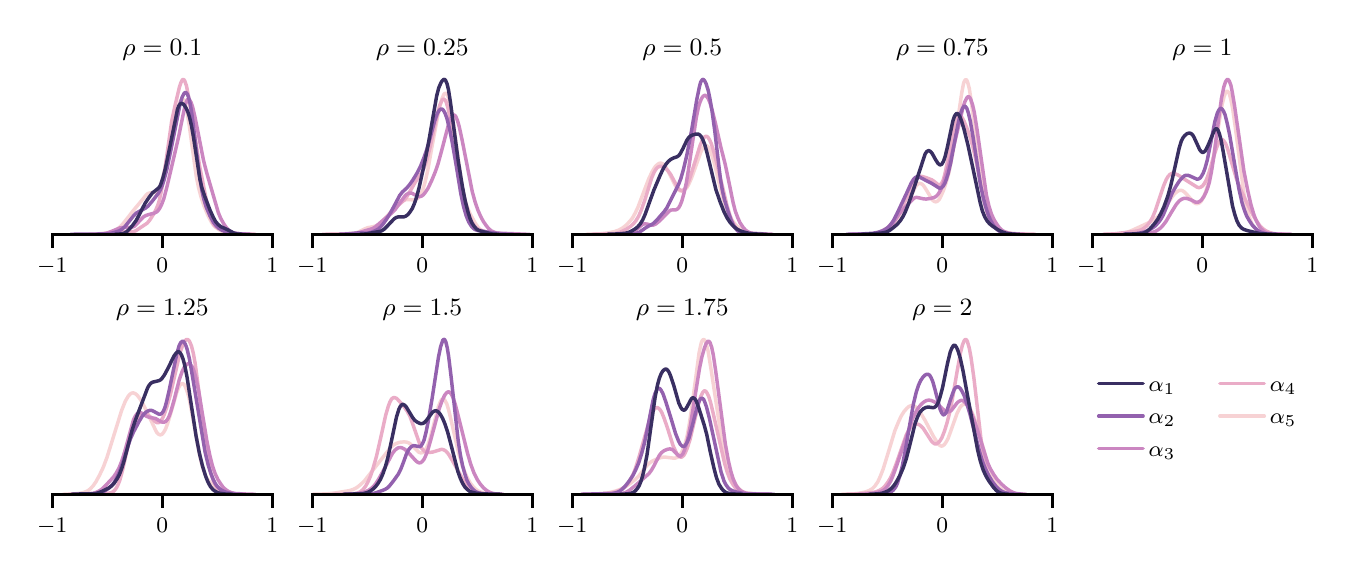 \begingroup%
\makeatletter%
\begin{pgfpicture}%
\pgfpathrectangle{\pgfpointorigin}{\pgfqpoint{6.5in}{2.6in}}%
\pgfusepath{use as bounding box, clip}%
\begin{pgfscope}%
\pgfsetbuttcap%
\pgfsetmiterjoin%
\definecolor{currentfill}{rgb}{1.0,1.0,1.0}%
\pgfsetfillcolor{currentfill}%
\pgfsetlinewidth{0.0pt}%
\definecolor{currentstroke}{rgb}{1.0,1.0,1.0}%
\pgfsetstrokecolor{currentstroke}%
\pgfsetdash{}{0pt}%
\pgfpathmoveto{\pgfqpoint{0.0in}{0.0in}}%
\pgfpathlineto{\pgfqpoint{6.5in}{0.0in}}%
\pgfpathlineto{\pgfqpoint{6.5in}{2.6in}}%
\pgfpathlineto{\pgfqpoint{0.0in}{2.6in}}%
\pgfpathlineto{\pgfqpoint{0.0in}{0.0in}}%
\pgfpathclose%
\pgfusepath{fill}%
\end{pgfscope}%
\begin{pgfscope}%
\pgfsetbuttcap%
\pgfsetmiterjoin%
\definecolor{currentfill}{rgb}{1.0,1.0,1.0}%
\pgfsetfillcolor{currentfill}%
\pgfsetlinewidth{0.0pt}%
\definecolor{currentstroke}{rgb}{0.0,0.0,0.0}%
\pgfsetstrokecolor{currentstroke}%
\pgfsetstrokeopacity{0.0}%
\pgfsetdash{}{0pt}%
\pgfpathmoveto{\pgfqpoint{0.123in}{1.567in}}%
\pgfpathlineto{\pgfqpoint{1.223in}{1.567in}}%
\pgfpathlineto{\pgfqpoint{1.223in}{2.38in}}%
\pgfpathlineto{\pgfqpoint{0.123in}{2.38in}}%
\pgfpathlineto{\pgfqpoint{0.123in}{1.567in}}%
\pgfpathclose%
\pgfusepath{fill}%
\end{pgfscope}%
\begin{pgfscope}%
\pgfpathrectangle{\pgfqpoint{0.123in}{1.567in}}{\pgfqpoint{1.1in}{0.813in}}%
\pgfusepath{clip}%
\pgfsetroundcap%
\pgfsetroundjoin%
\pgfsetlinewidth{0.0pt}%
\definecolor{currentstroke}{rgb}{0.733,0.733,0.733}%
\pgfsetstrokecolor{currentstroke}%
\pgfsetdash{}{0pt}%
\pgfpathmoveto{\pgfqpoint{0.123in}{1.567in}}%
\pgfpathlineto{\pgfqpoint{0.123in}{2.38in}}%
\pgfusepath{}%
\end{pgfscope}%
\begin{pgfscope}%
\pgfsetbuttcap%
\pgfsetroundjoin%
\definecolor{currentfill}{rgb}{0.0,0.0,0.0}%
\pgfsetfillcolor{currentfill}%
\pgfsetlinewidth{1.004pt}%
\definecolor{currentstroke}{rgb}{0.0,0.0,0.0}%
\pgfsetstrokecolor{currentstroke}%
\pgfsetdash{}{0pt}%
\pgfsys@defobject{currentmarker}{\pgfqpoint{0.0in}{-0.069in}}{\pgfqpoint{0.0in}{0.0in}}{%
\pgfpathmoveto{\pgfqpoint{0.0in}{0.0in}}%
\pgfpathlineto{\pgfqpoint{0.0in}{-0.069in}}%
\pgfusepath{stroke,fill}%
}%
\begin{pgfscope}%
\pgfsys@transformshift{0.123in}{1.567in}%
\pgfsys@useobject{currentmarker}{}%
\end{pgfscope}%
\end{pgfscope}%
\begin{pgfscope}%
\definecolor{textcolor}{rgb}{0.0,0.0,0.0}%
\pgfsetstrokecolor{textcolor}%
\pgfsetfillcolor{textcolor}%
\pgftext[x=0.123in,y=1.449in,,top]{\color{textcolor}\rmfamily\fontsize{8.0}{9.6}\selectfont \ensuremath{-}1}%
\end{pgfscope}%
\begin{pgfscope}%
\pgfpathrectangle{\pgfqpoint{0.123in}{1.567in}}{\pgfqpoint{1.1in}{0.813in}}%
\pgfusepath{clip}%
\pgfsetroundcap%
\pgfsetroundjoin%
\pgfsetlinewidth{0.0pt}%
\definecolor{currentstroke}{rgb}{0.733,0.733,0.733}%
\pgfsetstrokecolor{currentstroke}%
\pgfsetdash{}{0pt}%
\pgfpathmoveto{\pgfqpoint{0.673in}{1.567in}}%
\pgfpathlineto{\pgfqpoint{0.673in}{2.38in}}%
\pgfusepath{}%
\end{pgfscope}%
\begin{pgfscope}%
\pgfsetbuttcap%
\pgfsetroundjoin%
\definecolor{currentfill}{rgb}{0.0,0.0,0.0}%
\pgfsetfillcolor{currentfill}%
\pgfsetlinewidth{1.004pt}%
\definecolor{currentstroke}{rgb}{0.0,0.0,0.0}%
\pgfsetstrokecolor{currentstroke}%
\pgfsetdash{}{0pt}%
\pgfsys@defobject{currentmarker}{\pgfqpoint{0.0in}{-0.069in}}{\pgfqpoint{0.0in}{0.0in}}{%
\pgfpathmoveto{\pgfqpoint{0.0in}{0.0in}}%
\pgfpathlineto{\pgfqpoint{0.0in}{-0.069in}}%
\pgfusepath{stroke,fill}%
}%
\begin{pgfscope}%
\pgfsys@transformshift{0.673in}{1.567in}%
\pgfsys@useobject{currentmarker}{}%
\end{pgfscope}%
\end{pgfscope}%
\begin{pgfscope}%
\definecolor{textcolor}{rgb}{0.0,0.0,0.0}%
\pgfsetstrokecolor{textcolor}%
\pgfsetfillcolor{textcolor}%
\pgftext[x=0.673in,y=1.449in,,top]{\color{textcolor}\rmfamily\fontsize{8.0}{9.6}\selectfont 0}%
\end{pgfscope}%
\begin{pgfscope}%
\pgfpathrectangle{\pgfqpoint{0.123in}{1.567in}}{\pgfqpoint{1.1in}{0.813in}}%
\pgfusepath{clip}%
\pgfsetroundcap%
\pgfsetroundjoin%
\pgfsetlinewidth{0.0pt}%
\definecolor{currentstroke}{rgb}{0.733,0.733,0.733}%
\pgfsetstrokecolor{currentstroke}%
\pgfsetdash{}{0pt}%
\pgfpathmoveto{\pgfqpoint{1.223in}{1.567in}}%
\pgfpathlineto{\pgfqpoint{1.223in}{2.38in}}%
\pgfusepath{}%
\end{pgfscope}%
\begin{pgfscope}%
\pgfsetbuttcap%
\pgfsetroundjoin%
\definecolor{currentfill}{rgb}{0.0,0.0,0.0}%
\pgfsetfillcolor{currentfill}%
\pgfsetlinewidth{1.004pt}%
\definecolor{currentstroke}{rgb}{0.0,0.0,0.0}%
\pgfsetstrokecolor{currentstroke}%
\pgfsetdash{}{0pt}%
\pgfsys@defobject{currentmarker}{\pgfqpoint{0.0in}{-0.069in}}{\pgfqpoint{0.0in}{0.0in}}{%
\pgfpathmoveto{\pgfqpoint{0.0in}{0.0in}}%
\pgfpathlineto{\pgfqpoint{0.0in}{-0.069in}}%
\pgfusepath{stroke,fill}%
}%
\begin{pgfscope}%
\pgfsys@transformshift{1.223in}{1.567in}%
\pgfsys@useobject{currentmarker}{}%
\end{pgfscope}%
\end{pgfscope}%
\begin{pgfscope}%
\definecolor{textcolor}{rgb}{0.0,0.0,0.0}%
\pgfsetstrokecolor{textcolor}%
\pgfsetfillcolor{textcolor}%
\pgftext[x=1.223in,y=1.449in,,top]{\color{textcolor}\rmfamily\fontsize{8.0}{9.6}\selectfont 1}%
\end{pgfscope}%
\begin{pgfscope}%
\pgfpathrectangle{\pgfqpoint{0.123in}{1.567in}}{\pgfqpoint{1.1in}{0.813in}}%
\pgfusepath{clip}%
\pgfsetroundcap%
\pgfsetroundjoin%
\pgfsetlinewidth{1.255pt}%
\definecolor{currentstroke}{rgb}{0.967,0.824,0.832}%
\pgfsetstrokecolor{currentstroke}%
\pgfsetdash{}{0pt}%
\pgfpathmoveto{\pgfqpoint{0.306in}{1.567in}}%
\pgfpathlineto{\pgfqpoint{0.353in}{1.569in}}%
\pgfpathlineto{\pgfqpoint{0.415in}{1.576in}}%
\pgfpathlineto{\pgfqpoint{0.43in}{1.582in}}%
\pgfpathlineto{\pgfqpoint{0.445in}{1.591in}}%
\pgfpathlineto{\pgfqpoint{0.461in}{1.603in}}%
\pgfpathlineto{\pgfqpoint{0.476in}{1.619in}}%
\pgfpathlineto{\pgfqpoint{0.5in}{1.649in}}%
\pgfpathlineto{\pgfqpoint{0.527in}{1.684in}}%
\pgfpathlineto{\pgfqpoint{0.577in}{1.744in}}%
\pgfpathlineto{\pgfqpoint{0.592in}{1.763in}}%
\pgfpathlineto{\pgfqpoint{0.6in}{1.77in}}%
\pgfpathlineto{\pgfqpoint{0.608in}{1.773in}}%
\pgfpathlineto{\pgfqpoint{0.619in}{1.775in}}%
\pgfpathlineto{\pgfqpoint{0.635in}{1.776in}}%
\pgfpathlineto{\pgfqpoint{0.643in}{1.779in}}%
\pgfpathlineto{\pgfqpoint{0.65in}{1.786in}}%
\pgfpathlineto{\pgfqpoint{0.658in}{1.798in}}%
\pgfpathlineto{\pgfqpoint{0.666in}{1.816in}}%
\pgfpathlineto{\pgfqpoint{0.673in}{1.84in}}%
\pgfpathlineto{\pgfqpoint{0.685in}{1.889in}}%
\pgfpathlineto{\pgfqpoint{0.704in}{1.989in}}%
\pgfpathlineto{\pgfqpoint{0.724in}{2.087in}}%
\pgfpathlineto{\pgfqpoint{0.743in}{2.169in}}%
\pgfpathlineto{\pgfqpoint{0.755in}{2.211in}}%
\pgfpathlineto{\pgfqpoint{0.762in}{2.231in}}%
\pgfpathlineto{\pgfqpoint{0.77in}{2.242in}}%
\pgfpathlineto{\pgfqpoint{0.774in}{2.244in}}%
\pgfpathlineto{\pgfqpoint{0.778in}{2.241in}}%
\pgfpathlineto{\pgfqpoint{0.782in}{2.236in}}%
\pgfpathlineto{\pgfqpoint{0.789in}{2.213in}}%
\pgfpathlineto{\pgfqpoint{0.797in}{2.177in}}%
\pgfpathlineto{\pgfqpoint{0.809in}{2.103in}}%
\pgfpathlineto{\pgfqpoint{0.843in}{1.856in}}%
\pgfpathlineto{\pgfqpoint{0.855in}{1.798in}}%
\pgfpathlineto{\pgfqpoint{0.867in}{1.753in}}%
\pgfpathlineto{\pgfqpoint{0.882in}{1.708in}}%
\pgfpathlineto{\pgfqpoint{0.901in}{1.662in}}%
\pgfpathlineto{\pgfqpoint{0.917in}{1.631in}}%
\pgfpathlineto{\pgfqpoint{0.928in}{1.614in}}%
\pgfpathlineto{\pgfqpoint{0.94in}{1.602in}}%
\pgfpathlineto{\pgfqpoint{0.956in}{1.59in}}%
\pgfpathlineto{\pgfqpoint{0.975in}{1.58in}}%
\pgfpathlineto{\pgfqpoint{0.994in}{1.574in}}%
\pgfpathlineto{\pgfqpoint{1.025in}{1.57in}}%
\pgfpathlineto{\pgfqpoint{1.056in}{1.568in}}%
\pgfpathlineto{\pgfqpoint{1.075in}{1.567in}}%
\pgfpathlineto{\pgfqpoint{1.075in}{1.567in}}%
\pgfusepath{stroke}%
\end{pgfscope}%
\begin{pgfscope}%
\pgfpathrectangle{\pgfqpoint{0.123in}{1.567in}}{\pgfqpoint{1.1in}{0.813in}}%
\pgfusepath{clip}%
\pgfsetroundcap%
\pgfsetroundjoin%
\pgfsetlinewidth{1.255pt}%
\definecolor{currentstroke}{rgb}{0.919,0.674,0.781}%
\pgfsetstrokecolor{currentstroke}%
\pgfsetdash{}{0pt}%
\pgfpathmoveto{\pgfqpoint{0.374in}{1.567in}}%
\pgfpathlineto{\pgfqpoint{0.405in}{1.569in}}%
\pgfpathlineto{\pgfqpoint{0.474in}{1.579in}}%
\pgfpathlineto{\pgfqpoint{0.532in}{1.581in}}%
\pgfpathlineto{\pgfqpoint{0.543in}{1.586in}}%
\pgfpathlineto{\pgfqpoint{0.597in}{1.622in}}%
\pgfpathlineto{\pgfqpoint{0.609in}{1.636in}}%
\pgfpathlineto{\pgfqpoint{0.628in}{1.665in}}%
\pgfpathlineto{\pgfqpoint{0.639in}{1.685in}}%
\pgfpathlineto{\pgfqpoint{0.651in}{1.713in}}%
\pgfpathlineto{\pgfqpoint{0.659in}{1.739in}}%
\pgfpathlineto{\pgfqpoint{0.67in}{1.792in}}%
\pgfpathlineto{\pgfqpoint{0.682in}{1.864in}}%
\pgfpathlineto{\pgfqpoint{0.72in}{2.132in}}%
\pgfpathlineto{\pgfqpoint{0.736in}{2.207in}}%
\pgfpathlineto{\pgfqpoint{0.759in}{2.304in}}%
\pgfpathlineto{\pgfqpoint{0.767in}{2.327in}}%
\pgfpathlineto{\pgfqpoint{0.774in}{2.34in}}%
\pgfpathlineto{\pgfqpoint{0.778in}{2.341in}}%
\pgfpathlineto{\pgfqpoint{0.782in}{2.339in}}%
\pgfpathlineto{\pgfqpoint{0.786in}{2.332in}}%
\pgfpathlineto{\pgfqpoint{0.794in}{2.309in}}%
\pgfpathlineto{\pgfqpoint{0.801in}{2.273in}}%
\pgfpathlineto{\pgfqpoint{0.817in}{2.181in}}%
\pgfpathlineto{\pgfqpoint{0.859in}{1.912in}}%
\pgfpathlineto{\pgfqpoint{0.89in}{1.755in}}%
\pgfpathlineto{\pgfqpoint{0.905in}{1.684in}}%
\pgfpathlineto{\pgfqpoint{0.917in}{1.645in}}%
\pgfpathlineto{\pgfqpoint{0.924in}{1.626in}}%
\pgfpathlineto{\pgfqpoint{0.932in}{1.614in}}%
\pgfpathlineto{\pgfqpoint{0.94in}{1.605in}}%
\pgfpathlineto{\pgfqpoint{0.951in}{1.598in}}%
\pgfpathlineto{\pgfqpoint{0.971in}{1.591in}}%
\pgfpathlineto{\pgfqpoint{1.044in}{1.57in}}%
\pgfpathlineto{\pgfqpoint{1.14in}{1.567in}}%
\pgfpathlineto{\pgfqpoint{1.14in}{1.567in}}%
\pgfusepath{stroke}%
\end{pgfscope}%
\begin{pgfscope}%
\pgfpathrectangle{\pgfqpoint{0.123in}{1.567in}}{\pgfqpoint{1.1in}{0.813in}}%
\pgfusepath{clip}%
\pgfsetroundcap%
\pgfsetroundjoin%
\pgfsetlinewidth{1.255pt}%
\definecolor{currentstroke}{rgb}{0.798,0.525,0.755}%
\pgfsetstrokecolor{currentstroke}%
\pgfsetdash{}{0pt}%
\pgfpathmoveto{\pgfqpoint{0.342in}{1.567in}}%
\pgfpathlineto{\pgfqpoint{0.377in}{1.569in}}%
\pgfpathlineto{\pgfqpoint{0.396in}{1.573in}}%
\pgfpathlineto{\pgfqpoint{0.416in}{1.58in}}%
\pgfpathlineto{\pgfqpoint{0.462in}{1.599in}}%
\pgfpathlineto{\pgfqpoint{0.478in}{1.601in}}%
\pgfpathlineto{\pgfqpoint{0.521in}{1.602in}}%
\pgfpathlineto{\pgfqpoint{0.533in}{1.607in}}%
\pgfpathlineto{\pgfqpoint{0.544in}{1.617in}}%
\pgfpathlineto{\pgfqpoint{0.564in}{1.639in}}%
\pgfpathlineto{\pgfqpoint{0.579in}{1.654in}}%
\pgfpathlineto{\pgfqpoint{0.591in}{1.661in}}%
\pgfpathlineto{\pgfqpoint{0.607in}{1.666in}}%
\pgfpathlineto{\pgfqpoint{0.634in}{1.673in}}%
\pgfpathlineto{\pgfqpoint{0.646in}{1.679in}}%
\pgfpathlineto{\pgfqpoint{0.653in}{1.687in}}%
\pgfpathlineto{\pgfqpoint{0.661in}{1.698in}}%
\pgfpathlineto{\pgfqpoint{0.669in}{1.714in}}%
\pgfpathlineto{\pgfqpoint{0.681in}{1.746in}}%
\pgfpathlineto{\pgfqpoint{0.696in}{1.803in}}%
\pgfpathlineto{\pgfqpoint{0.727in}{1.935in}}%
\pgfpathlineto{\pgfqpoint{0.755in}{2.056in}}%
\pgfpathlineto{\pgfqpoint{0.786in}{2.208in}}%
\pgfpathlineto{\pgfqpoint{0.794in}{2.231in}}%
\pgfpathlineto{\pgfqpoint{0.797in}{2.238in}}%
\pgfpathlineto{\pgfqpoint{0.801in}{2.242in}}%
\pgfpathlineto{\pgfqpoint{0.805in}{2.242in}}%
\pgfpathlineto{\pgfqpoint{0.809in}{2.24in}}%
\pgfpathlineto{\pgfqpoint{0.817in}{2.226in}}%
\pgfpathlineto{\pgfqpoint{0.825in}{2.203in}}%
\pgfpathlineto{\pgfqpoint{0.836in}{2.155in}}%
\pgfpathlineto{\pgfqpoint{0.856in}{2.055in}}%
\pgfpathlineto{\pgfqpoint{0.879in}{1.937in}}%
\pgfpathlineto{\pgfqpoint{0.895in}{1.875in}}%
\pgfpathlineto{\pgfqpoint{0.953in}{1.676in}}%
\pgfpathlineto{\pgfqpoint{0.965in}{1.647in}}%
\pgfpathlineto{\pgfqpoint{0.981in}{1.618in}}%
\pgfpathlineto{\pgfqpoint{0.996in}{1.597in}}%
\pgfpathlineto{\pgfqpoint{1.008in}{1.585in}}%
\pgfpathlineto{\pgfqpoint{1.02in}{1.578in}}%
\pgfpathlineto{\pgfqpoint{1.031in}{1.573in}}%
\pgfpathlineto{\pgfqpoint{1.051in}{1.57in}}%
\pgfpathlineto{\pgfqpoint{1.09in}{1.568in}}%
\pgfpathlineto{\pgfqpoint{1.117in}{1.567in}}%
\pgfpathlineto{\pgfqpoint{1.117in}{1.567in}}%
\pgfusepath{stroke}%
\end{pgfscope}%
\begin{pgfscope}%
\pgfpathrectangle{\pgfqpoint{0.123in}{1.567in}}{\pgfqpoint{1.1in}{0.813in}}%
\pgfusepath{clip}%
\pgfsetroundcap%
\pgfsetroundjoin%
\pgfsetlinewidth{1.255pt}%
\definecolor{currentstroke}{rgb}{0.575,0.382,0.681}%
\pgfsetstrokecolor{currentstroke}%
\pgfsetdash{}{0pt}%
\pgfpathmoveto{\pgfqpoint{0.215in}{1.567in}}%
\pgfpathlineto{\pgfqpoint{0.404in}{1.569in}}%
\pgfpathlineto{\pgfqpoint{0.426in}{1.574in}}%
\pgfpathlineto{\pgfqpoint{0.458in}{1.584in}}%
\pgfpathlineto{\pgfqpoint{0.471in}{1.592in}}%
\pgfpathlineto{\pgfqpoint{0.485in}{1.604in}}%
\pgfpathlineto{\pgfqpoint{0.503in}{1.626in}}%
\pgfpathlineto{\pgfqpoint{0.53in}{1.66in}}%
\pgfpathlineto{\pgfqpoint{0.543in}{1.673in}}%
\pgfpathlineto{\pgfqpoint{0.557in}{1.681in}}%
\pgfpathlineto{\pgfqpoint{0.588in}{1.697in}}%
\pgfpathlineto{\pgfqpoint{0.602in}{1.708in}}%
\pgfpathlineto{\pgfqpoint{0.624in}{1.734in}}%
\pgfpathlineto{\pgfqpoint{0.655in}{1.774in}}%
\pgfpathlineto{\pgfqpoint{0.664in}{1.79in}}%
\pgfpathlineto{\pgfqpoint{0.673in}{1.812in}}%
\pgfpathlineto{\pgfqpoint{0.682in}{1.839in}}%
\pgfpathlineto{\pgfqpoint{0.696in}{1.892in}}%
\pgfpathlineto{\pgfqpoint{0.714in}{1.978in}}%
\pgfpathlineto{\pgfqpoint{0.763in}{2.222in}}%
\pgfpathlineto{\pgfqpoint{0.772in}{2.251in}}%
\pgfpathlineto{\pgfqpoint{0.781in}{2.27in}}%
\pgfpathlineto{\pgfqpoint{0.786in}{2.275in}}%
\pgfpathlineto{\pgfqpoint{0.79in}{2.276in}}%
\pgfpathlineto{\pgfqpoint{0.795in}{2.273in}}%
\pgfpathlineto{\pgfqpoint{0.799in}{2.266in}}%
\pgfpathlineto{\pgfqpoint{0.804in}{2.254in}}%
\pgfpathlineto{\pgfqpoint{0.813in}{2.217in}}%
\pgfpathlineto{\pgfqpoint{0.822in}{2.161in}}%
\pgfpathlineto{\pgfqpoint{0.835in}{2.055in}}%
\pgfpathlineto{\pgfqpoint{0.858in}{1.869in}}%
\pgfpathlineto{\pgfqpoint{0.871in}{1.786in}}%
\pgfpathlineto{\pgfqpoint{0.88in}{1.745in}}%
\pgfpathlineto{\pgfqpoint{0.893in}{1.702in}}%
\pgfpathlineto{\pgfqpoint{0.911in}{1.66in}}%
\pgfpathlineto{\pgfqpoint{0.929in}{1.627in}}%
\pgfpathlineto{\pgfqpoint{0.943in}{1.609in}}%
\pgfpathlineto{\pgfqpoint{0.956in}{1.597in}}%
\pgfpathlineto{\pgfqpoint{0.97in}{1.588in}}%
\pgfpathlineto{\pgfqpoint{0.988in}{1.58in}}%
\pgfpathlineto{\pgfqpoint{1.01in}{1.575in}}%
\pgfpathlineto{\pgfqpoint{1.042in}{1.571in}}%
\pgfpathlineto{\pgfqpoint{1.091in}{1.567in}}%
\pgfpathlineto{\pgfqpoint{1.109in}{1.567in}}%
\pgfpathlineto{\pgfqpoint{1.109in}{1.567in}}%
\pgfusepath{stroke}%
\end{pgfscope}%
\begin{pgfscope}%
\pgfpathrectangle{\pgfqpoint{0.123in}{1.567in}}{\pgfqpoint{1.1in}{0.813in}}%
\pgfusepath{clip}%
\pgfsetroundcap%
\pgfsetroundjoin%
\pgfsetlinewidth{1.255pt}%
\definecolor{currentstroke}{rgb}{0.222,0.183,0.383}%
\pgfsetstrokecolor{currentstroke}%
\pgfsetdash{}{0pt}%
\pgfpathmoveto{\pgfqpoint{0.436in}{1.567in}}%
\pgfpathlineto{\pgfqpoint{0.468in}{1.569in}}%
\pgfpathlineto{\pgfqpoint{0.481in}{1.572in}}%
\pgfpathlineto{\pgfqpoint{0.494in}{1.579in}}%
\pgfpathlineto{\pgfqpoint{0.506in}{1.59in}}%
\pgfpathlineto{\pgfqpoint{0.525in}{1.612in}}%
\pgfpathlineto{\pgfqpoint{0.541in}{1.634in}}%
\pgfpathlineto{\pgfqpoint{0.554in}{1.657in}}%
\pgfpathlineto{\pgfqpoint{0.586in}{1.72in}}%
\pgfpathlineto{\pgfqpoint{0.608in}{1.753in}}%
\pgfpathlineto{\pgfqpoint{0.624in}{1.774in}}%
\pgfpathlineto{\pgfqpoint{0.637in}{1.784in}}%
\pgfpathlineto{\pgfqpoint{0.653in}{1.797in}}%
\pgfpathlineto{\pgfqpoint{0.66in}{1.805in}}%
\pgfpathlineto{\pgfqpoint{0.666in}{1.818in}}%
\pgfpathlineto{\pgfqpoint{0.675in}{1.845in}}%
\pgfpathlineto{\pgfqpoint{0.688in}{1.894in}}%
\pgfpathlineto{\pgfqpoint{0.707in}{1.985in}}%
\pgfpathlineto{\pgfqpoint{0.749in}{2.191in}}%
\pgfpathlineto{\pgfqpoint{0.755in}{2.208in}}%
\pgfpathlineto{\pgfqpoint{0.762in}{2.218in}}%
\pgfpathlineto{\pgfqpoint{0.768in}{2.222in}}%
\pgfpathlineto{\pgfqpoint{0.774in}{2.22in}}%
\pgfpathlineto{\pgfqpoint{0.781in}{2.215in}}%
\pgfpathlineto{\pgfqpoint{0.79in}{2.201in}}%
\pgfpathlineto{\pgfqpoint{0.8in}{2.182in}}%
\pgfpathlineto{\pgfqpoint{0.809in}{2.153in}}%
\pgfpathlineto{\pgfqpoint{0.819in}{2.11in}}%
\pgfpathlineto{\pgfqpoint{0.829in}{2.053in}}%
\pgfpathlineto{\pgfqpoint{0.861in}{1.843in}}%
\pgfpathlineto{\pgfqpoint{0.87in}{1.803in}}%
\pgfpathlineto{\pgfqpoint{0.883in}{1.763in}}%
\pgfpathlineto{\pgfqpoint{0.912in}{1.687in}}%
\pgfpathlineto{\pgfqpoint{0.928in}{1.652in}}%
\pgfpathlineto{\pgfqpoint{0.94in}{1.63in}}%
\pgfpathlineto{\pgfqpoint{0.953in}{1.615in}}%
\pgfpathlineto{\pgfqpoint{0.966in}{1.605in}}%
\pgfpathlineto{\pgfqpoint{0.982in}{1.598in}}%
\pgfpathlineto{\pgfqpoint{1.001in}{1.589in}}%
\pgfpathlineto{\pgfqpoint{1.033in}{1.572in}}%
\pgfpathlineto{\pgfqpoint{1.049in}{1.568in}}%
\pgfpathlineto{\pgfqpoint{1.071in}{1.567in}}%
\pgfpathlineto{\pgfqpoint{1.071in}{1.567in}}%
\pgfusepath{stroke}%
\end{pgfscope}%
\begin{pgfscope}%
\pgfsetrectcap%
\pgfsetmiterjoin%
\pgfsetlinewidth{1.004pt}%
\definecolor{currentstroke}{rgb}{0.0,0.0,0.0}%
\pgfsetstrokecolor{currentstroke}%
\pgfsetdash{}{0pt}%
\pgfpathmoveto{\pgfqpoint{0.123in}{1.567in}}%
\pgfpathlineto{\pgfqpoint{1.223in}{1.567in}}%
\pgfusepath{stroke}%
\end{pgfscope}%
\begin{pgfscope}%
\definecolor{textcolor}{rgb}{0.0,0.0,0.0}%
\pgfsetstrokecolor{textcolor}%
\pgfsetfillcolor{textcolor}%
\pgftext[x=0.673in,y=2.463in,,base]{\color{textcolor}\rmfamily\fontsize{9.0}{10.8}\selectfont \(\displaystyle \rho=0.1\)}%
\end{pgfscope}%
\begin{pgfscope}%
\pgfsetbuttcap%
\pgfsetmiterjoin%
\definecolor{currentfill}{rgb}{1.0,1.0,1.0}%
\pgfsetfillcolor{currentfill}%
\pgfsetlinewidth{0.0pt}%
\definecolor{currentstroke}{rgb}{0.0,0.0,0.0}%
\pgfsetstrokecolor{currentstroke}%
\pgfsetstrokeopacity{0.0}%
\pgfsetdash{}{0pt}%
\pgfpathmoveto{\pgfqpoint{1.423in}{1.567in}}%
\pgfpathlineto{\pgfqpoint{2.523in}{1.567in}}%
\pgfpathlineto{\pgfqpoint{2.523in}{2.38in}}%
\pgfpathlineto{\pgfqpoint{1.423in}{2.38in}}%
\pgfpathlineto{\pgfqpoint{1.423in}{1.567in}}%
\pgfpathclose%
\pgfusepath{fill}%
\end{pgfscope}%
\begin{pgfscope}%
\pgfpathrectangle{\pgfqpoint{1.423in}{1.567in}}{\pgfqpoint{1.1in}{0.813in}}%
\pgfusepath{clip}%
\pgfsetroundcap%
\pgfsetroundjoin%
\pgfsetlinewidth{0.0pt}%
\definecolor{currentstroke}{rgb}{0.733,0.733,0.733}%
\pgfsetstrokecolor{currentstroke}%
\pgfsetdash{}{0pt}%
\pgfpathmoveto{\pgfqpoint{1.423in}{1.567in}}%
\pgfpathlineto{\pgfqpoint{1.423in}{2.38in}}%
\pgfusepath{}%
\end{pgfscope}%
\begin{pgfscope}%
\pgfsetbuttcap%
\pgfsetroundjoin%
\definecolor{currentfill}{rgb}{0.0,0.0,0.0}%
\pgfsetfillcolor{currentfill}%
\pgfsetlinewidth{1.004pt}%
\definecolor{currentstroke}{rgb}{0.0,0.0,0.0}%
\pgfsetstrokecolor{currentstroke}%
\pgfsetdash{}{0pt}%
\pgfsys@defobject{currentmarker}{\pgfqpoint{0.0in}{-0.069in}}{\pgfqpoint{0.0in}{0.0in}}{%
\pgfpathmoveto{\pgfqpoint{0.0in}{0.0in}}%
\pgfpathlineto{\pgfqpoint{0.0in}{-0.069in}}%
\pgfusepath{stroke,fill}%
}%
\begin{pgfscope}%
\pgfsys@transformshift{1.423in}{1.567in}%
\pgfsys@useobject{currentmarker}{}%
\end{pgfscope}%
\end{pgfscope}%
\begin{pgfscope}%
\definecolor{textcolor}{rgb}{0.0,0.0,0.0}%
\pgfsetstrokecolor{textcolor}%
\pgfsetfillcolor{textcolor}%
\pgftext[x=1.423in,y=1.449in,,top]{\color{textcolor}\rmfamily\fontsize{8.0}{9.6}\selectfont \ensuremath{-}1}%
\end{pgfscope}%
\begin{pgfscope}%
\pgfpathrectangle{\pgfqpoint{1.423in}{1.567in}}{\pgfqpoint{1.1in}{0.813in}}%
\pgfusepath{clip}%
\pgfsetroundcap%
\pgfsetroundjoin%
\pgfsetlinewidth{0.0pt}%
\definecolor{currentstroke}{rgb}{0.733,0.733,0.733}%
\pgfsetstrokecolor{currentstroke}%
\pgfsetdash{}{0pt}%
\pgfpathmoveto{\pgfqpoint{1.973in}{1.567in}}%
\pgfpathlineto{\pgfqpoint{1.973in}{2.38in}}%
\pgfusepath{}%
\end{pgfscope}%
\begin{pgfscope}%
\pgfsetbuttcap%
\pgfsetroundjoin%
\definecolor{currentfill}{rgb}{0.0,0.0,0.0}%
\pgfsetfillcolor{currentfill}%
\pgfsetlinewidth{1.004pt}%
\definecolor{currentstroke}{rgb}{0.0,0.0,0.0}%
\pgfsetstrokecolor{currentstroke}%
\pgfsetdash{}{0pt}%
\pgfsys@defobject{currentmarker}{\pgfqpoint{0.0in}{-0.069in}}{\pgfqpoint{0.0in}{0.0in}}{%
\pgfpathmoveto{\pgfqpoint{0.0in}{0.0in}}%
\pgfpathlineto{\pgfqpoint{0.0in}{-0.069in}}%
\pgfusepath{stroke,fill}%
}%
\begin{pgfscope}%
\pgfsys@transformshift{1.973in}{1.567in}%
\pgfsys@useobject{currentmarker}{}%
\end{pgfscope}%
\end{pgfscope}%
\begin{pgfscope}%
\definecolor{textcolor}{rgb}{0.0,0.0,0.0}%
\pgfsetstrokecolor{textcolor}%
\pgfsetfillcolor{textcolor}%
\pgftext[x=1.973in,y=1.449in,,top]{\color{textcolor}\rmfamily\fontsize{8.0}{9.6}\selectfont 0}%
\end{pgfscope}%
\begin{pgfscope}%
\pgfpathrectangle{\pgfqpoint{1.423in}{1.567in}}{\pgfqpoint{1.1in}{0.813in}}%
\pgfusepath{clip}%
\pgfsetroundcap%
\pgfsetroundjoin%
\pgfsetlinewidth{0.0pt}%
\definecolor{currentstroke}{rgb}{0.733,0.733,0.733}%
\pgfsetstrokecolor{currentstroke}%
\pgfsetdash{}{0pt}%
\pgfpathmoveto{\pgfqpoint{2.523in}{1.567in}}%
\pgfpathlineto{\pgfqpoint{2.523in}{2.38in}}%
\pgfusepath{}%
\end{pgfscope}%
\begin{pgfscope}%
\pgfsetbuttcap%
\pgfsetroundjoin%
\definecolor{currentfill}{rgb}{0.0,0.0,0.0}%
\pgfsetfillcolor{currentfill}%
\pgfsetlinewidth{1.004pt}%
\definecolor{currentstroke}{rgb}{0.0,0.0,0.0}%
\pgfsetstrokecolor{currentstroke}%
\pgfsetdash{}{0pt}%
\pgfsys@defobject{currentmarker}{\pgfqpoint{0.0in}{-0.069in}}{\pgfqpoint{0.0in}{0.0in}}{%
\pgfpathmoveto{\pgfqpoint{0.0in}{0.0in}}%
\pgfpathlineto{\pgfqpoint{0.0in}{-0.069in}}%
\pgfusepath{stroke,fill}%
}%
\begin{pgfscope}%
\pgfsys@transformshift{2.523in}{1.567in}%
\pgfsys@useobject{currentmarker}{}%
\end{pgfscope}%
\end{pgfscope}%
\begin{pgfscope}%
\definecolor{textcolor}{rgb}{0.0,0.0,0.0}%
\pgfsetstrokecolor{textcolor}%
\pgfsetfillcolor{textcolor}%
\pgftext[x=2.523in,y=1.449in,,top]{\color{textcolor}\rmfamily\fontsize{8.0}{9.6}\selectfont 1}%
\end{pgfscope}%
\begin{pgfscope}%
\pgfpathrectangle{\pgfqpoint{1.423in}{1.567in}}{\pgfqpoint{1.1in}{0.813in}}%
\pgfusepath{clip}%
\pgfsetroundcap%
\pgfsetroundjoin%
\pgfsetlinewidth{1.255pt}%
\definecolor{currentstroke}{rgb}{0.967,0.824,0.832}%
\pgfsetstrokecolor{currentstroke}%
\pgfsetdash{}{0pt}%
\pgfpathmoveto{\pgfqpoint{1.509in}{1.567in}}%
\pgfpathlineto{\pgfqpoint{1.576in}{1.569in}}%
\pgfpathlineto{\pgfqpoint{1.638in}{1.573in}}%
\pgfpathlineto{\pgfqpoint{1.656in}{1.579in}}%
\pgfpathlineto{\pgfqpoint{1.683in}{1.593in}}%
\pgfpathlineto{\pgfqpoint{1.701in}{1.6in}}%
\pgfpathlineto{\pgfqpoint{1.723in}{1.604in}}%
\pgfpathlineto{\pgfqpoint{1.741in}{1.609in}}%
\pgfpathlineto{\pgfqpoint{1.754in}{1.616in}}%
\pgfpathlineto{\pgfqpoint{1.768in}{1.626in}}%
\pgfpathlineto{\pgfqpoint{1.785in}{1.644in}}%
\pgfpathlineto{\pgfqpoint{1.848in}{1.716in}}%
\pgfpathlineto{\pgfqpoint{1.866in}{1.73in}}%
\pgfpathlineto{\pgfqpoint{1.879in}{1.737in}}%
\pgfpathlineto{\pgfqpoint{1.892in}{1.74in}}%
\pgfpathlineto{\pgfqpoint{1.91in}{1.74in}}%
\pgfpathlineto{\pgfqpoint{1.928in}{1.739in}}%
\pgfpathlineto{\pgfqpoint{1.942in}{1.742in}}%
\pgfpathlineto{\pgfqpoint{1.95in}{1.747in}}%
\pgfpathlineto{\pgfqpoint{1.959in}{1.757in}}%
\pgfpathlineto{\pgfqpoint{1.968in}{1.772in}}%
\pgfpathlineto{\pgfqpoint{1.977in}{1.794in}}%
\pgfpathlineto{\pgfqpoint{1.986in}{1.825in}}%
\pgfpathlineto{\pgfqpoint{2.0in}{1.885in}}%
\pgfpathlineto{\pgfqpoint{2.022in}{2.008in}}%
\pgfpathlineto{\pgfqpoint{2.049in}{2.151in}}%
\pgfpathlineto{\pgfqpoint{2.062in}{2.212in}}%
\pgfpathlineto{\pgfqpoint{2.071in}{2.243in}}%
\pgfpathlineto{\pgfqpoint{2.08in}{2.265in}}%
\pgfpathlineto{\pgfqpoint{2.084in}{2.27in}}%
\pgfpathlineto{\pgfqpoint{2.089in}{2.272in}}%
\pgfpathlineto{\pgfqpoint{2.093in}{2.271in}}%
\pgfpathlineto{\pgfqpoint{2.098in}{2.265in}}%
\pgfpathlineto{\pgfqpoint{2.102in}{2.256in}}%
\pgfpathlineto{\pgfqpoint{2.111in}{2.225in}}%
\pgfpathlineto{\pgfqpoint{2.12in}{2.18in}}%
\pgfpathlineto{\pgfqpoint{2.133in}{2.091in}}%
\pgfpathlineto{\pgfqpoint{2.169in}{1.827in}}%
\pgfpathlineto{\pgfqpoint{2.182in}{1.757in}}%
\pgfpathlineto{\pgfqpoint{2.191in}{1.722in}}%
\pgfpathlineto{\pgfqpoint{2.205in}{1.685in}}%
\pgfpathlineto{\pgfqpoint{2.218in}{1.658in}}%
\pgfpathlineto{\pgfqpoint{2.24in}{1.619in}}%
\pgfpathlineto{\pgfqpoint{2.258in}{1.594in}}%
\pgfpathlineto{\pgfqpoint{2.272in}{1.581in}}%
\pgfpathlineto{\pgfqpoint{2.285in}{1.574in}}%
\pgfpathlineto{\pgfqpoint{2.298in}{1.571in}}%
\pgfpathlineto{\pgfqpoint{2.325in}{1.569in}}%
\pgfpathlineto{\pgfqpoint{2.396in}{1.567in}}%
\pgfpathlineto{\pgfqpoint{2.396in}{1.567in}}%
\pgfusepath{stroke}%
\end{pgfscope}%
\begin{pgfscope}%
\pgfpathrectangle{\pgfqpoint{1.423in}{1.567in}}{\pgfqpoint{1.1in}{0.813in}}%
\pgfusepath{clip}%
\pgfsetroundcap%
\pgfsetroundjoin%
\pgfsetlinewidth{1.255pt}%
\definecolor{currentstroke}{rgb}{0.919,0.674,0.781}%
\pgfsetstrokecolor{currentstroke}%
\pgfsetdash{}{0pt}%
\pgfpathmoveto{\pgfqpoint{1.474in}{1.567in}}%
\pgfpathlineto{\pgfqpoint{1.653in}{1.569in}}%
\pgfpathlineto{\pgfqpoint{1.68in}{1.571in}}%
\pgfpathlineto{\pgfqpoint{1.708in}{1.577in}}%
\pgfpathlineto{\pgfqpoint{1.735in}{1.585in}}%
\pgfpathlineto{\pgfqpoint{1.745in}{1.59in}}%
\pgfpathlineto{\pgfqpoint{1.758in}{1.602in}}%
\pgfpathlineto{\pgfqpoint{1.781in}{1.631in}}%
\pgfpathlineto{\pgfqpoint{1.836in}{1.698in}}%
\pgfpathlineto{\pgfqpoint{1.85in}{1.71in}}%
\pgfpathlineto{\pgfqpoint{1.882in}{1.737in}}%
\pgfpathlineto{\pgfqpoint{1.896in}{1.755in}}%
\pgfpathlineto{\pgfqpoint{1.914in}{1.786in}}%
\pgfpathlineto{\pgfqpoint{1.937in}{1.826in}}%
\pgfpathlineto{\pgfqpoint{1.974in}{1.881in}}%
\pgfpathlineto{\pgfqpoint{1.983in}{1.902in}}%
\pgfpathlineto{\pgfqpoint{1.997in}{1.944in}}%
\pgfpathlineto{\pgfqpoint{2.011in}{1.997in}}%
\pgfpathlineto{\pgfqpoint{2.034in}{2.102in}}%
\pgfpathlineto{\pgfqpoint{2.052in}{2.182in}}%
\pgfpathlineto{\pgfqpoint{2.061in}{2.213in}}%
\pgfpathlineto{\pgfqpoint{2.07in}{2.234in}}%
\pgfpathlineto{\pgfqpoint{2.075in}{2.24in}}%
\pgfpathlineto{\pgfqpoint{2.079in}{2.243in}}%
\pgfpathlineto{\pgfqpoint{2.084in}{2.241in}}%
\pgfpathlineto{\pgfqpoint{2.089in}{2.236in}}%
\pgfpathlineto{\pgfqpoint{2.093in}{2.226in}}%
\pgfpathlineto{\pgfqpoint{2.102in}{2.196in}}%
\pgfpathlineto{\pgfqpoint{2.111in}{2.151in}}%
\pgfpathlineto{\pgfqpoint{2.125in}{2.064in}}%
\pgfpathlineto{\pgfqpoint{2.153in}{1.886in}}%
\pgfpathlineto{\pgfqpoint{2.166in}{1.815in}}%
\pgfpathlineto{\pgfqpoint{2.185in}{1.738in}}%
\pgfpathlineto{\pgfqpoint{2.203in}{1.675in}}%
\pgfpathlineto{\pgfqpoint{2.217in}{1.638in}}%
\pgfpathlineto{\pgfqpoint{2.226in}{1.62in}}%
\pgfpathlineto{\pgfqpoint{2.235in}{1.607in}}%
\pgfpathlineto{\pgfqpoint{2.244in}{1.598in}}%
\pgfpathlineto{\pgfqpoint{2.258in}{1.591in}}%
\pgfpathlineto{\pgfqpoint{2.299in}{1.575in}}%
\pgfpathlineto{\pgfqpoint{2.322in}{1.57in}}%
\pgfpathlineto{\pgfqpoint{2.35in}{1.568in}}%
\pgfpathlineto{\pgfqpoint{2.387in}{1.567in}}%
\pgfpathlineto{\pgfqpoint{2.387in}{1.567in}}%
\pgfusepath{stroke}%
\end{pgfscope}%
\begin{pgfscope}%
\pgfpathrectangle{\pgfqpoint{1.423in}{1.567in}}{\pgfqpoint{1.1in}{0.813in}}%
\pgfusepath{clip}%
\pgfsetroundcap%
\pgfsetroundjoin%
\pgfsetlinewidth{1.255pt}%
\definecolor{currentstroke}{rgb}{0.798,0.525,0.755}%
\pgfsetstrokecolor{currentstroke}%
\pgfsetdash{}{0pt}%
\pgfpathmoveto{\pgfqpoint{1.589in}{1.567in}}%
\pgfpathlineto{\pgfqpoint{1.626in}{1.569in}}%
\pgfpathlineto{\pgfqpoint{1.649in}{1.573in}}%
\pgfpathlineto{\pgfqpoint{1.686in}{1.584in}}%
\pgfpathlineto{\pgfqpoint{1.723in}{1.595in}}%
\pgfpathlineto{\pgfqpoint{1.737in}{1.603in}}%
\pgfpathlineto{\pgfqpoint{1.755in}{1.618in}}%
\pgfpathlineto{\pgfqpoint{1.792in}{1.65in}}%
\pgfpathlineto{\pgfqpoint{1.82in}{1.673in}}%
\pgfpathlineto{\pgfqpoint{1.839in}{1.693in}}%
\pgfpathlineto{\pgfqpoint{1.862in}{1.725in}}%
\pgfpathlineto{\pgfqpoint{1.885in}{1.757in}}%
\pgfpathlineto{\pgfqpoint{1.894in}{1.766in}}%
\pgfpathlineto{\pgfqpoint{1.904in}{1.772in}}%
\pgfpathlineto{\pgfqpoint{1.913in}{1.773in}}%
\pgfpathlineto{\pgfqpoint{1.922in}{1.772in}}%
\pgfpathlineto{\pgfqpoint{1.936in}{1.764in}}%
\pgfpathlineto{\pgfqpoint{1.95in}{1.757in}}%
\pgfpathlineto{\pgfqpoint{1.959in}{1.755in}}%
\pgfpathlineto{\pgfqpoint{1.968in}{1.757in}}%
\pgfpathlineto{\pgfqpoint{1.978in}{1.764in}}%
\pgfpathlineto{\pgfqpoint{1.987in}{1.775in}}%
\pgfpathlineto{\pgfqpoint{2.001in}{1.796in}}%
\pgfpathlineto{\pgfqpoint{2.019in}{1.833in}}%
\pgfpathlineto{\pgfqpoint{2.038in}{1.879in}}%
\pgfpathlineto{\pgfqpoint{2.052in}{1.92in}}%
\pgfpathlineto{\pgfqpoint{2.07in}{1.986in}}%
\pgfpathlineto{\pgfqpoint{2.107in}{2.127in}}%
\pgfpathlineto{\pgfqpoint{2.117in}{2.15in}}%
\pgfpathlineto{\pgfqpoint{2.121in}{2.158in}}%
\pgfpathlineto{\pgfqpoint{2.126in}{2.163in}}%
\pgfpathlineto{\pgfqpoint{2.13in}{2.164in}}%
\pgfpathlineto{\pgfqpoint{2.135in}{2.162in}}%
\pgfpathlineto{\pgfqpoint{2.14in}{2.157in}}%
\pgfpathlineto{\pgfqpoint{2.149in}{2.136in}}%
\pgfpathlineto{\pgfqpoint{2.158in}{2.104in}}%
\pgfpathlineto{\pgfqpoint{2.172in}{2.039in}}%
\pgfpathlineto{\pgfqpoint{2.223in}{1.78in}}%
\pgfpathlineto{\pgfqpoint{2.237in}{1.729in}}%
\pgfpathlineto{\pgfqpoint{2.251in}{1.688in}}%
\pgfpathlineto{\pgfqpoint{2.265in}{1.656in}}%
\pgfpathlineto{\pgfqpoint{2.279in}{1.63in}}%
\pgfpathlineto{\pgfqpoint{2.293in}{1.61in}}%
\pgfpathlineto{\pgfqpoint{2.306in}{1.594in}}%
\pgfpathlineto{\pgfqpoint{2.32in}{1.583in}}%
\pgfpathlineto{\pgfqpoint{2.334in}{1.577in}}%
\pgfpathlineto{\pgfqpoint{2.348in}{1.573in}}%
\pgfpathlineto{\pgfqpoint{2.367in}{1.572in}}%
\pgfpathlineto{\pgfqpoint{2.45in}{1.569in}}%
\pgfpathlineto{\pgfqpoint{2.496in}{1.567in}}%
\pgfpathlineto{\pgfqpoint{2.51in}{1.567in}}%
\pgfpathlineto{\pgfqpoint{2.51in}{1.567in}}%
\pgfusepath{stroke}%
\end{pgfscope}%
\begin{pgfscope}%
\pgfpathrectangle{\pgfqpoint{1.423in}{1.567in}}{\pgfqpoint{1.1in}{0.813in}}%
\pgfusepath{clip}%
\pgfsetroundcap%
\pgfsetroundjoin%
\pgfsetlinewidth{1.255pt}%
\definecolor{currentstroke}{rgb}{0.575,0.382,0.681}%
\pgfsetstrokecolor{currentstroke}%
\pgfsetdash{}{0pt}%
\pgfpathmoveto{\pgfqpoint{1.558in}{1.567in}}%
\pgfpathlineto{\pgfqpoint{1.598in}{1.569in}}%
\pgfpathlineto{\pgfqpoint{1.654in}{1.574in}}%
\pgfpathlineto{\pgfqpoint{1.698in}{1.573in}}%
\pgfpathlineto{\pgfqpoint{1.716in}{1.576in}}%
\pgfpathlineto{\pgfqpoint{1.733in}{1.583in}}%
\pgfpathlineto{\pgfqpoint{1.751in}{1.592in}}%
\pgfpathlineto{\pgfqpoint{1.764in}{1.603in}}%
\pgfpathlineto{\pgfqpoint{1.777in}{1.618in}}%
\pgfpathlineto{\pgfqpoint{1.794in}{1.642in}}%
\pgfpathlineto{\pgfqpoint{1.816in}{1.678in}}%
\pgfpathlineto{\pgfqpoint{1.838in}{1.719in}}%
\pgfpathlineto{\pgfqpoint{1.86in}{1.761in}}%
\pgfpathlineto{\pgfqpoint{1.873in}{1.778in}}%
\pgfpathlineto{\pgfqpoint{1.895in}{1.798in}}%
\pgfpathlineto{\pgfqpoint{1.908in}{1.813in}}%
\pgfpathlineto{\pgfqpoint{1.925in}{1.837in}}%
\pgfpathlineto{\pgfqpoint{1.947in}{1.873in}}%
\pgfpathlineto{\pgfqpoint{1.965in}{1.909in}}%
\pgfpathlineto{\pgfqpoint{1.982in}{1.952in}}%
\pgfpathlineto{\pgfqpoint{1.995in}{1.989in}}%
\pgfpathlineto{\pgfqpoint{2.013in}{2.052in}}%
\pgfpathlineto{\pgfqpoint{2.035in}{2.134in}}%
\pgfpathlineto{\pgfqpoint{2.048in}{2.17in}}%
\pgfpathlineto{\pgfqpoint{2.057in}{2.186in}}%
\pgfpathlineto{\pgfqpoint{2.065in}{2.193in}}%
\pgfpathlineto{\pgfqpoint{2.07in}{2.193in}}%
\pgfpathlineto{\pgfqpoint{2.074in}{2.192in}}%
\pgfpathlineto{\pgfqpoint{2.078in}{2.188in}}%
\pgfpathlineto{\pgfqpoint{2.087in}{2.172in}}%
\pgfpathlineto{\pgfqpoint{2.096in}{2.147in}}%
\pgfpathlineto{\pgfqpoint{2.109in}{2.096in}}%
\pgfpathlineto{\pgfqpoint{2.122in}{2.03in}}%
\pgfpathlineto{\pgfqpoint{2.14in}{1.927in}}%
\pgfpathlineto{\pgfqpoint{2.166in}{1.768in}}%
\pgfpathlineto{\pgfqpoint{2.179in}{1.707in}}%
\pgfpathlineto{\pgfqpoint{2.192in}{1.661in}}%
\pgfpathlineto{\pgfqpoint{2.205in}{1.629in}}%
\pgfpathlineto{\pgfqpoint{2.218in}{1.608in}}%
\pgfpathlineto{\pgfqpoint{2.227in}{1.598in}}%
\pgfpathlineto{\pgfqpoint{2.236in}{1.591in}}%
\pgfpathlineto{\pgfqpoint{2.249in}{1.586in}}%
\pgfpathlineto{\pgfqpoint{2.271in}{1.583in}}%
\pgfpathlineto{\pgfqpoint{2.306in}{1.577in}}%
\pgfpathlineto{\pgfqpoint{2.341in}{1.572in}}%
\pgfpathlineto{\pgfqpoint{2.398in}{1.568in}}%
\pgfpathlineto{\pgfqpoint{2.428in}{1.567in}}%
\pgfpathlineto{\pgfqpoint{2.428in}{1.567in}}%
\pgfusepath{stroke}%
\end{pgfscope}%
\begin{pgfscope}%
\pgfpathrectangle{\pgfqpoint{1.423in}{1.567in}}{\pgfqpoint{1.1in}{0.813in}}%
\pgfusepath{clip}%
\pgfsetroundcap%
\pgfsetroundjoin%
\pgfsetlinewidth{1.255pt}%
\definecolor{currentstroke}{rgb}{0.222,0.183,0.383}%
\pgfsetstrokecolor{currentstroke}%
\pgfsetdash{}{0pt}%
\pgfpathmoveto{\pgfqpoint{1.661in}{1.567in}}%
\pgfpathlineto{\pgfqpoint{1.693in}{1.569in}}%
\pgfpathlineto{\pgfqpoint{1.714in}{1.573in}}%
\pgfpathlineto{\pgfqpoint{1.741in}{1.578in}}%
\pgfpathlineto{\pgfqpoint{1.762in}{1.581in}}%
\pgfpathlineto{\pgfqpoint{1.773in}{1.586in}}%
\pgfpathlineto{\pgfqpoint{1.783in}{1.593in}}%
\pgfpathlineto{\pgfqpoint{1.797in}{1.607in}}%
\pgfpathlineto{\pgfqpoint{1.832in}{1.644in}}%
\pgfpathlineto{\pgfqpoint{1.843in}{1.651in}}%
\pgfpathlineto{\pgfqpoint{1.853in}{1.654in}}%
\pgfpathlineto{\pgfqpoint{1.863in}{1.654in}}%
\pgfpathlineto{\pgfqpoint{1.881in}{1.654in}}%
\pgfpathlineto{\pgfqpoint{1.891in}{1.658in}}%
\pgfpathlineto{\pgfqpoint{1.902in}{1.666in}}%
\pgfpathlineto{\pgfqpoint{1.912in}{1.679in}}%
\pgfpathlineto{\pgfqpoint{1.923in}{1.696in}}%
\pgfpathlineto{\pgfqpoint{1.933in}{1.719in}}%
\pgfpathlineto{\pgfqpoint{1.944in}{1.751in}}%
\pgfpathlineto{\pgfqpoint{1.958in}{1.804in}}%
\pgfpathlineto{\pgfqpoint{1.985in}{1.927in}}%
\pgfpathlineto{\pgfqpoint{2.003in}{2.018in}}%
\pgfpathlineto{\pgfqpoint{2.045in}{2.259in}}%
\pgfpathlineto{\pgfqpoint{2.055in}{2.298in}}%
\pgfpathlineto{\pgfqpoint{2.066in}{2.324in}}%
\pgfpathlineto{\pgfqpoint{2.073in}{2.335in}}%
\pgfpathlineto{\pgfqpoint{2.08in}{2.341in}}%
\pgfpathlineto{\pgfqpoint{2.083in}{2.341in}}%
\pgfpathlineto{\pgfqpoint{2.087in}{2.34in}}%
\pgfpathlineto{\pgfqpoint{2.09in}{2.335in}}%
\pgfpathlineto{\pgfqpoint{2.097in}{2.319in}}%
\pgfpathlineto{\pgfqpoint{2.104in}{2.29in}}%
\pgfpathlineto{\pgfqpoint{2.114in}{2.226in}}%
\pgfpathlineto{\pgfqpoint{2.132in}{2.089in}}%
\pgfpathlineto{\pgfqpoint{2.153in}{1.932in}}%
\pgfpathlineto{\pgfqpoint{2.174in}{1.804in}}%
\pgfpathlineto{\pgfqpoint{2.188in}{1.732in}}%
\pgfpathlineto{\pgfqpoint{2.202in}{1.677in}}%
\pgfpathlineto{\pgfqpoint{2.212in}{1.645in}}%
\pgfpathlineto{\pgfqpoint{2.222in}{1.622in}}%
\pgfpathlineto{\pgfqpoint{2.233in}{1.606in}}%
\pgfpathlineto{\pgfqpoint{2.243in}{1.594in}}%
\pgfpathlineto{\pgfqpoint{2.254in}{1.587in}}%
\pgfpathlineto{\pgfqpoint{2.268in}{1.582in}}%
\pgfpathlineto{\pgfqpoint{2.324in}{1.568in}}%
\pgfpathlineto{\pgfqpoint{2.351in}{1.567in}}%
\pgfpathlineto{\pgfqpoint{2.355in}{1.567in}}%
\pgfpathlineto{\pgfqpoint{2.355in}{1.567in}}%
\pgfusepath{stroke}%
\end{pgfscope}%
\begin{pgfscope}%
\pgfsetrectcap%
\pgfsetmiterjoin%
\pgfsetlinewidth{1.004pt}%
\definecolor{currentstroke}{rgb}{0.0,0.0,0.0}%
\pgfsetstrokecolor{currentstroke}%
\pgfsetdash{}{0pt}%
\pgfpathmoveto{\pgfqpoint{1.423in}{1.567in}}%
\pgfpathlineto{\pgfqpoint{2.523in}{1.567in}}%
\pgfusepath{stroke}%
\end{pgfscope}%
\begin{pgfscope}%
\definecolor{textcolor}{rgb}{0.0,0.0,0.0}%
\pgfsetstrokecolor{textcolor}%
\pgfsetfillcolor{textcolor}%
\pgftext[x=1.973in,y=2.463in,,base]{\color{textcolor}\rmfamily\fontsize{9.0}{10.8}\selectfont \(\displaystyle \rho=0.25\)}%
\end{pgfscope}%
\begin{pgfscope}%
\pgfsetbuttcap%
\pgfsetmiterjoin%
\definecolor{currentfill}{rgb}{1.0,1.0,1.0}%
\pgfsetfillcolor{currentfill}%
\pgfsetlinewidth{0.0pt}%
\definecolor{currentstroke}{rgb}{0.0,0.0,0.0}%
\pgfsetstrokecolor{currentstroke}%
\pgfsetstrokeopacity{0.0}%
\pgfsetdash{}{0pt}%
\pgfpathmoveto{\pgfqpoint{2.723in}{1.567in}}%
\pgfpathlineto{\pgfqpoint{3.823in}{1.567in}}%
\pgfpathlineto{\pgfqpoint{3.823in}{2.38in}}%
\pgfpathlineto{\pgfqpoint{2.723in}{2.38in}}%
\pgfpathlineto{\pgfqpoint{2.723in}{1.567in}}%
\pgfpathclose%
\pgfusepath{fill}%
\end{pgfscope}%
\begin{pgfscope}%
\pgfpathrectangle{\pgfqpoint{2.723in}{1.567in}}{\pgfqpoint{1.1in}{0.813in}}%
\pgfusepath{clip}%
\pgfsetroundcap%
\pgfsetroundjoin%
\pgfsetlinewidth{0.0pt}%
\definecolor{currentstroke}{rgb}{0.733,0.733,0.733}%
\pgfsetstrokecolor{currentstroke}%
\pgfsetdash{}{0pt}%
\pgfpathmoveto{\pgfqpoint{2.723in}{1.567in}}%
\pgfpathlineto{\pgfqpoint{2.723in}{2.38in}}%
\pgfusepath{}%
\end{pgfscope}%
\begin{pgfscope}%
\pgfsetbuttcap%
\pgfsetroundjoin%
\definecolor{currentfill}{rgb}{0.0,0.0,0.0}%
\pgfsetfillcolor{currentfill}%
\pgfsetlinewidth{1.004pt}%
\definecolor{currentstroke}{rgb}{0.0,0.0,0.0}%
\pgfsetstrokecolor{currentstroke}%
\pgfsetdash{}{0pt}%
\pgfsys@defobject{currentmarker}{\pgfqpoint{0.0in}{-0.069in}}{\pgfqpoint{0.0in}{0.0in}}{%
\pgfpathmoveto{\pgfqpoint{0.0in}{0.0in}}%
\pgfpathlineto{\pgfqpoint{0.0in}{-0.069in}}%
\pgfusepath{stroke,fill}%
}%
\begin{pgfscope}%
\pgfsys@transformshift{2.723in}{1.567in}%
\pgfsys@useobject{currentmarker}{}%
\end{pgfscope}%
\end{pgfscope}%
\begin{pgfscope}%
\definecolor{textcolor}{rgb}{0.0,0.0,0.0}%
\pgfsetstrokecolor{textcolor}%
\pgfsetfillcolor{textcolor}%
\pgftext[x=2.723in,y=1.449in,,top]{\color{textcolor}\rmfamily\fontsize{8.0}{9.6}\selectfont \ensuremath{-}1}%
\end{pgfscope}%
\begin{pgfscope}%
\pgfpathrectangle{\pgfqpoint{2.723in}{1.567in}}{\pgfqpoint{1.1in}{0.813in}}%
\pgfusepath{clip}%
\pgfsetroundcap%
\pgfsetroundjoin%
\pgfsetlinewidth{0.0pt}%
\definecolor{currentstroke}{rgb}{0.733,0.733,0.733}%
\pgfsetstrokecolor{currentstroke}%
\pgfsetdash{}{0pt}%
\pgfpathmoveto{\pgfqpoint{3.273in}{1.567in}}%
\pgfpathlineto{\pgfqpoint{3.273in}{2.38in}}%
\pgfusepath{}%
\end{pgfscope}%
\begin{pgfscope}%
\pgfsetbuttcap%
\pgfsetroundjoin%
\definecolor{currentfill}{rgb}{0.0,0.0,0.0}%
\pgfsetfillcolor{currentfill}%
\pgfsetlinewidth{1.004pt}%
\definecolor{currentstroke}{rgb}{0.0,0.0,0.0}%
\pgfsetstrokecolor{currentstroke}%
\pgfsetdash{}{0pt}%
\pgfsys@defobject{currentmarker}{\pgfqpoint{0.0in}{-0.069in}}{\pgfqpoint{0.0in}{0.0in}}{%
\pgfpathmoveto{\pgfqpoint{0.0in}{0.0in}}%
\pgfpathlineto{\pgfqpoint{0.0in}{-0.069in}}%
\pgfusepath{stroke,fill}%
}%
\begin{pgfscope}%
\pgfsys@transformshift{3.273in}{1.567in}%
\pgfsys@useobject{currentmarker}{}%
\end{pgfscope}%
\end{pgfscope}%
\begin{pgfscope}%
\definecolor{textcolor}{rgb}{0.0,0.0,0.0}%
\pgfsetstrokecolor{textcolor}%
\pgfsetfillcolor{textcolor}%
\pgftext[x=3.273in,y=1.449in,,top]{\color{textcolor}\rmfamily\fontsize{8.0}{9.6}\selectfont 0}%
\end{pgfscope}%
\begin{pgfscope}%
\pgfpathrectangle{\pgfqpoint{2.723in}{1.567in}}{\pgfqpoint{1.1in}{0.813in}}%
\pgfusepath{clip}%
\pgfsetroundcap%
\pgfsetroundjoin%
\pgfsetlinewidth{0.0pt}%
\definecolor{currentstroke}{rgb}{0.733,0.733,0.733}%
\pgfsetstrokecolor{currentstroke}%
\pgfsetdash{}{0pt}%
\pgfpathmoveto{\pgfqpoint{3.823in}{1.567in}}%
\pgfpathlineto{\pgfqpoint{3.823in}{2.38in}}%
\pgfusepath{}%
\end{pgfscope}%
\begin{pgfscope}%
\pgfsetbuttcap%
\pgfsetroundjoin%
\definecolor{currentfill}{rgb}{0.0,0.0,0.0}%
\pgfsetfillcolor{currentfill}%
\pgfsetlinewidth{1.004pt}%
\definecolor{currentstroke}{rgb}{0.0,0.0,0.0}%
\pgfsetstrokecolor{currentstroke}%
\pgfsetdash{}{0pt}%
\pgfsys@defobject{currentmarker}{\pgfqpoint{0.0in}{-0.069in}}{\pgfqpoint{0.0in}{0.0in}}{%
\pgfpathmoveto{\pgfqpoint{0.0in}{0.0in}}%
\pgfpathlineto{\pgfqpoint{0.0in}{-0.069in}}%
\pgfusepath{stroke,fill}%
}%
\begin{pgfscope}%
\pgfsys@transformshift{3.823in}{1.567in}%
\pgfsys@useobject{currentmarker}{}%
\end{pgfscope}%
\end{pgfscope}%
\begin{pgfscope}%
\definecolor{textcolor}{rgb}{0.0,0.0,0.0}%
\pgfsetstrokecolor{textcolor}%
\pgfsetfillcolor{textcolor}%
\pgftext[x=3.823in,y=1.449in,,top]{\color{textcolor}\rmfamily\fontsize{8.0}{9.6}\selectfont 1}%
\end{pgfscope}%
\begin{pgfscope}%
\pgfpathrectangle{\pgfqpoint{2.723in}{1.567in}}{\pgfqpoint{1.1in}{0.813in}}%
\pgfusepath{clip}%
\pgfsetroundcap%
\pgfsetroundjoin%
\pgfsetlinewidth{1.255pt}%
\definecolor{currentstroke}{rgb}{0.967,0.824,0.832}%
\pgfsetstrokecolor{currentstroke}%
\pgfsetdash{}{0pt}%
\pgfpathmoveto{\pgfqpoint{2.792in}{1.567in}}%
\pgfpathlineto{\pgfqpoint{2.86in}{1.569in}}%
\pgfpathlineto{\pgfqpoint{2.897in}{1.573in}}%
\pgfpathlineto{\pgfqpoint{2.933in}{1.58in}}%
\pgfpathlineto{\pgfqpoint{2.956in}{1.588in}}%
\pgfpathlineto{\pgfqpoint{2.974in}{1.598in}}%
\pgfpathlineto{\pgfqpoint{2.992in}{1.612in}}%
\pgfpathlineto{\pgfqpoint{3.01in}{1.631in}}%
\pgfpathlineto{\pgfqpoint{3.024in}{1.648in}}%
\pgfpathlineto{\pgfqpoint{3.037in}{1.672in}}%
\pgfpathlineto{\pgfqpoint{3.051in}{1.701in}}%
\pgfpathlineto{\pgfqpoint{3.069in}{1.749in}}%
\pgfpathlineto{\pgfqpoint{3.106in}{1.846in}}%
\pgfpathlineto{\pgfqpoint{3.124in}{1.883in}}%
\pgfpathlineto{\pgfqpoint{3.137in}{1.904in}}%
\pgfpathlineto{\pgfqpoint{3.147in}{1.914in}}%
\pgfpathlineto{\pgfqpoint{3.156in}{1.921in}}%
\pgfpathlineto{\pgfqpoint{3.165in}{1.923in}}%
\pgfpathlineto{\pgfqpoint{3.174in}{1.92in}}%
\pgfpathlineto{\pgfqpoint{3.183in}{1.913in}}%
\pgfpathlineto{\pgfqpoint{3.192in}{1.9in}}%
\pgfpathlineto{\pgfqpoint{3.206in}{1.875in}}%
\pgfpathlineto{\pgfqpoint{3.237in}{1.812in}}%
\pgfpathlineto{\pgfqpoint{3.251in}{1.793in}}%
\pgfpathlineto{\pgfqpoint{3.26in}{1.785in}}%
\pgfpathlineto{\pgfqpoint{3.269in}{1.783in}}%
\pgfpathlineto{\pgfqpoint{3.278in}{1.784in}}%
\pgfpathlineto{\pgfqpoint{3.287in}{1.791in}}%
\pgfpathlineto{\pgfqpoint{3.297in}{1.802in}}%
\pgfpathlineto{\pgfqpoint{3.306in}{1.818in}}%
\pgfpathlineto{\pgfqpoint{3.319in}{1.848in}}%
\pgfpathlineto{\pgfqpoint{3.337in}{1.898in}}%
\pgfpathlineto{\pgfqpoint{3.365in}{1.976in}}%
\pgfpathlineto{\pgfqpoint{3.374in}{1.995in}}%
\pgfpathlineto{\pgfqpoint{3.383in}{2.007in}}%
\pgfpathlineto{\pgfqpoint{3.387in}{2.01in}}%
\pgfpathlineto{\pgfqpoint{3.392in}{2.011in}}%
\pgfpathlineto{\pgfqpoint{3.397in}{2.009in}}%
\pgfpathlineto{\pgfqpoint{3.401in}{2.006in}}%
\pgfpathlineto{\pgfqpoint{3.41in}{1.992in}}%
\pgfpathlineto{\pgfqpoint{3.419in}{1.969in}}%
\pgfpathlineto{\pgfqpoint{3.433in}{1.923in}}%
\pgfpathlineto{\pgfqpoint{3.46in}{1.811in}}%
\pgfpathlineto{\pgfqpoint{3.478in}{1.742in}}%
\pgfpathlineto{\pgfqpoint{3.492in}{1.7in}}%
\pgfpathlineto{\pgfqpoint{3.506in}{1.667in}}%
\pgfpathlineto{\pgfqpoint{3.519in}{1.642in}}%
\pgfpathlineto{\pgfqpoint{3.533in}{1.623in}}%
\pgfpathlineto{\pgfqpoint{3.546in}{1.608in}}%
\pgfpathlineto{\pgfqpoint{3.565in}{1.594in}}%
\pgfpathlineto{\pgfqpoint{3.583in}{1.583in}}%
\pgfpathlineto{\pgfqpoint{3.601in}{1.576in}}%
\pgfpathlineto{\pgfqpoint{3.624in}{1.571in}}%
\pgfpathlineto{\pgfqpoint{3.651in}{1.568in}}%
\pgfpathlineto{\pgfqpoint{3.696in}{1.567in}}%
\pgfpathlineto{\pgfqpoint{3.696in}{1.567in}}%
\pgfusepath{stroke}%
\end{pgfscope}%
\begin{pgfscope}%
\pgfpathrectangle{\pgfqpoint{2.723in}{1.567in}}{\pgfqpoint{1.1in}{0.813in}}%
\pgfusepath{clip}%
\pgfsetroundcap%
\pgfsetroundjoin%
\pgfsetlinewidth{1.255pt}%
\definecolor{currentstroke}{rgb}{0.919,0.674,0.781}%
\pgfsetstrokecolor{currentstroke}%
\pgfsetdash{}{0pt}%
\pgfpathmoveto{\pgfqpoint{2.822in}{1.567in}}%
\pgfpathlineto{\pgfqpoint{2.904in}{1.569in}}%
\pgfpathlineto{\pgfqpoint{2.939in}{1.571in}}%
\pgfpathlineto{\pgfqpoint{2.956in}{1.575in}}%
\pgfpathlineto{\pgfqpoint{2.973in}{1.582in}}%
\pgfpathlineto{\pgfqpoint{2.995in}{1.593in}}%
\pgfpathlineto{\pgfqpoint{3.016in}{1.608in}}%
\pgfpathlineto{\pgfqpoint{3.029in}{1.62in}}%
\pgfpathlineto{\pgfqpoint{3.042in}{1.636in}}%
\pgfpathlineto{\pgfqpoint{3.055in}{1.658in}}%
\pgfpathlineto{\pgfqpoint{3.068in}{1.688in}}%
\pgfpathlineto{\pgfqpoint{3.086in}{1.739in}}%
\pgfpathlineto{\pgfqpoint{3.12in}{1.849in}}%
\pgfpathlineto{\pgfqpoint{3.133in}{1.879in}}%
\pgfpathlineto{\pgfqpoint{3.142in}{1.893in}}%
\pgfpathlineto{\pgfqpoint{3.15in}{1.902in}}%
\pgfpathlineto{\pgfqpoint{3.159in}{1.906in}}%
\pgfpathlineto{\pgfqpoint{3.168in}{1.907in}}%
\pgfpathlineto{\pgfqpoint{3.176in}{1.905in}}%
\pgfpathlineto{\pgfqpoint{3.189in}{1.897in}}%
\pgfpathlineto{\pgfqpoint{3.202in}{1.884in}}%
\pgfpathlineto{\pgfqpoint{3.215in}{1.866in}}%
\pgfpathlineto{\pgfqpoint{3.232in}{1.834in}}%
\pgfpathlineto{\pgfqpoint{3.25in}{1.802in}}%
\pgfpathlineto{\pgfqpoint{3.258in}{1.791in}}%
\pgfpathlineto{\pgfqpoint{3.267in}{1.786in}}%
\pgfpathlineto{\pgfqpoint{3.271in}{1.785in}}%
\pgfpathlineto{\pgfqpoint{3.28in}{1.789in}}%
\pgfpathlineto{\pgfqpoint{3.289in}{1.798in}}%
\pgfpathlineto{\pgfqpoint{3.297in}{1.813in}}%
\pgfpathlineto{\pgfqpoint{3.31in}{1.845in}}%
\pgfpathlineto{\pgfqpoint{3.327in}{1.899in}}%
\pgfpathlineto{\pgfqpoint{3.362in}{2.011in}}%
\pgfpathlineto{\pgfqpoint{3.375in}{2.041in}}%
\pgfpathlineto{\pgfqpoint{3.384in}{2.053in}}%
\pgfpathlineto{\pgfqpoint{3.388in}{2.056in}}%
\pgfpathlineto{\pgfqpoint{3.392in}{2.057in}}%
\pgfpathlineto{\pgfqpoint{3.396in}{2.056in}}%
\pgfpathlineto{\pgfqpoint{3.401in}{2.053in}}%
\pgfpathlineto{\pgfqpoint{3.409in}{2.04in}}%
\pgfpathlineto{\pgfqpoint{3.418in}{2.02in}}%
\pgfpathlineto{\pgfqpoint{3.431in}{1.978in}}%
\pgfpathlineto{\pgfqpoint{3.453in}{1.892in}}%
\pgfpathlineto{\pgfqpoint{3.496in}{1.713in}}%
\pgfpathlineto{\pgfqpoint{3.513in}{1.656in}}%
\pgfpathlineto{\pgfqpoint{3.526in}{1.624in}}%
\pgfpathlineto{\pgfqpoint{3.539in}{1.601in}}%
\pgfpathlineto{\pgfqpoint{3.548in}{1.591in}}%
\pgfpathlineto{\pgfqpoint{3.561in}{1.581in}}%
\pgfpathlineto{\pgfqpoint{3.574in}{1.576in}}%
\pgfpathlineto{\pgfqpoint{3.595in}{1.572in}}%
\pgfpathlineto{\pgfqpoint{3.638in}{1.568in}}%
\pgfpathlineto{\pgfqpoint{3.681in}{1.567in}}%
\pgfpathlineto{\pgfqpoint{3.681in}{1.567in}}%
\pgfusepath{stroke}%
\end{pgfscope}%
\begin{pgfscope}%
\pgfpathrectangle{\pgfqpoint{2.723in}{1.567in}}{\pgfqpoint{1.1in}{0.813in}}%
\pgfusepath{clip}%
\pgfsetroundcap%
\pgfsetroundjoin%
\pgfsetlinewidth{1.255pt}%
\definecolor{currentstroke}{rgb}{0.798,0.525,0.755}%
\pgfsetstrokecolor{currentstroke}%
\pgfsetdash{}{0pt}%
\pgfpathmoveto{\pgfqpoint{2.963in}{1.567in}}%
\pgfpathlineto{\pgfqpoint{2.998in}{1.569in}}%
\pgfpathlineto{\pgfqpoint{3.013in}{1.572in}}%
\pgfpathlineto{\pgfqpoint{3.028in}{1.579in}}%
\pgfpathlineto{\pgfqpoint{3.044in}{1.59in}}%
\pgfpathlineto{\pgfqpoint{3.074in}{1.616in}}%
\pgfpathlineto{\pgfqpoint{3.082in}{1.619in}}%
\pgfpathlineto{\pgfqpoint{3.09in}{1.619in}}%
\pgfpathlineto{\pgfqpoint{3.101in}{1.617in}}%
\pgfpathlineto{\pgfqpoint{3.117in}{1.612in}}%
\pgfpathlineto{\pgfqpoint{3.128in}{1.613in}}%
\pgfpathlineto{\pgfqpoint{3.14in}{1.618in}}%
\pgfpathlineto{\pgfqpoint{3.155in}{1.63in}}%
\pgfpathlineto{\pgfqpoint{3.174in}{1.648in}}%
\pgfpathlineto{\pgfqpoint{3.209in}{1.684in}}%
\pgfpathlineto{\pgfqpoint{3.216in}{1.688in}}%
\pgfpathlineto{\pgfqpoint{3.228in}{1.689in}}%
\pgfpathlineto{\pgfqpoint{3.239in}{1.689in}}%
\pgfpathlineto{\pgfqpoint{3.247in}{1.692in}}%
\pgfpathlineto{\pgfqpoint{3.255in}{1.699in}}%
\pgfpathlineto{\pgfqpoint{3.262in}{1.712in}}%
\pgfpathlineto{\pgfqpoint{3.27in}{1.731in}}%
\pgfpathlineto{\pgfqpoint{3.281in}{1.77in}}%
\pgfpathlineto{\pgfqpoint{3.293in}{1.823in}}%
\pgfpathlineto{\pgfqpoint{3.304in}{1.89in}}%
\pgfpathlineto{\pgfqpoint{3.324in}{2.024in}}%
\pgfpathlineto{\pgfqpoint{3.343in}{2.15in}}%
\pgfpathlineto{\pgfqpoint{3.354in}{2.204in}}%
\pgfpathlineto{\pgfqpoint{3.362in}{2.229in}}%
\pgfpathlineto{\pgfqpoint{3.37in}{2.247in}}%
\pgfpathlineto{\pgfqpoint{3.377in}{2.257in}}%
\pgfpathlineto{\pgfqpoint{3.385in}{2.262in}}%
\pgfpathlineto{\pgfqpoint{3.389in}{2.261in}}%
\pgfpathlineto{\pgfqpoint{3.396in}{2.255in}}%
\pgfpathlineto{\pgfqpoint{3.404in}{2.243in}}%
\pgfpathlineto{\pgfqpoint{3.412in}{2.223in}}%
\pgfpathlineto{\pgfqpoint{3.423in}{2.185in}}%
\pgfpathlineto{\pgfqpoint{3.439in}{2.121in}}%
\pgfpathlineto{\pgfqpoint{3.465in}{2.006in}}%
\pgfpathlineto{\pgfqpoint{3.488in}{1.915in}}%
\pgfpathlineto{\pgfqpoint{3.504in}{1.839in}}%
\pgfpathlineto{\pgfqpoint{3.527in}{1.726in}}%
\pgfpathlineto{\pgfqpoint{3.538in}{1.683in}}%
\pgfpathlineto{\pgfqpoint{3.55in}{1.651in}}%
\pgfpathlineto{\pgfqpoint{3.561in}{1.626in}}%
\pgfpathlineto{\pgfqpoint{3.577in}{1.602in}}%
\pgfpathlineto{\pgfqpoint{3.588in}{1.589in}}%
\pgfpathlineto{\pgfqpoint{3.6in}{1.58in}}%
\pgfpathlineto{\pgfqpoint{3.611in}{1.575in}}%
\pgfpathlineto{\pgfqpoint{3.626in}{1.572in}}%
\pgfpathlineto{\pgfqpoint{3.699in}{1.568in}}%
\pgfpathlineto{\pgfqpoint{3.726in}{1.567in}}%
\pgfpathlineto{\pgfqpoint{3.726in}{1.567in}}%
\pgfusepath{stroke}%
\end{pgfscope}%
\begin{pgfscope}%
\pgfpathrectangle{\pgfqpoint{2.723in}{1.567in}}{\pgfqpoint{1.1in}{0.813in}}%
\pgfusepath{clip}%
\pgfsetroundcap%
\pgfsetroundjoin%
\pgfsetlinewidth{1.255pt}%
\definecolor{currentstroke}{rgb}{0.575,0.382,0.681}%
\pgfsetstrokecolor{currentstroke}%
\pgfsetdash{}{0pt}%
\pgfpathmoveto{\pgfqpoint{2.975in}{1.567in}}%
\pgfpathlineto{\pgfqpoint{3.018in}{1.569in}}%
\pgfpathlineto{\pgfqpoint{3.044in}{1.572in}}%
\pgfpathlineto{\pgfqpoint{3.058in}{1.577in}}%
\pgfpathlineto{\pgfqpoint{3.071in}{1.586in}}%
\pgfpathlineto{\pgfqpoint{3.094in}{1.602in}}%
\pgfpathlineto{\pgfqpoint{3.127in}{1.62in}}%
\pgfpathlineto{\pgfqpoint{3.144in}{1.636in}}%
\pgfpathlineto{\pgfqpoint{3.183in}{1.681in}}%
\pgfpathlineto{\pgfqpoint{3.197in}{1.701in}}%
\pgfpathlineto{\pgfqpoint{3.213in}{1.734in}}%
\pgfpathlineto{\pgfqpoint{3.24in}{1.787in}}%
\pgfpathlineto{\pgfqpoint{3.256in}{1.82in}}%
\pgfpathlineto{\pgfqpoint{3.266in}{1.846in}}%
\pgfpathlineto{\pgfqpoint{3.279in}{1.892in}}%
\pgfpathlineto{\pgfqpoint{3.296in}{1.964in}}%
\pgfpathlineto{\pgfqpoint{3.319in}{2.083in}}%
\pgfpathlineto{\pgfqpoint{3.345in}{2.238in}}%
\pgfpathlineto{\pgfqpoint{3.359in}{2.306in}}%
\pgfpathlineto{\pgfqpoint{3.365in}{2.328in}}%
\pgfpathlineto{\pgfqpoint{3.372in}{2.339in}}%
\pgfpathlineto{\pgfqpoint{3.375in}{2.341in}}%
\pgfpathlineto{\pgfqpoint{3.378in}{2.341in}}%
\pgfpathlineto{\pgfqpoint{3.385in}{2.334in}}%
\pgfpathlineto{\pgfqpoint{3.392in}{2.32in}}%
\pgfpathlineto{\pgfqpoint{3.402in}{2.289in}}%
\pgfpathlineto{\pgfqpoint{3.411in}{2.246in}}%
\pgfpathlineto{\pgfqpoint{3.421in}{2.188in}}%
\pgfpathlineto{\pgfqpoint{3.435in}{2.087in}}%
\pgfpathlineto{\pgfqpoint{3.464in}{1.841in}}%
\pgfpathlineto{\pgfqpoint{3.474in}{1.783in}}%
\pgfpathlineto{\pgfqpoint{3.484in}{1.74in}}%
\pgfpathlineto{\pgfqpoint{3.501in}{1.684in}}%
\pgfpathlineto{\pgfqpoint{3.517in}{1.638in}}%
\pgfpathlineto{\pgfqpoint{3.53in}{1.61in}}%
\pgfpathlineto{\pgfqpoint{3.54in}{1.595in}}%
\pgfpathlineto{\pgfqpoint{3.55in}{1.584in}}%
\pgfpathlineto{\pgfqpoint{3.56in}{1.577in}}%
\pgfpathlineto{\pgfqpoint{3.573in}{1.572in}}%
\pgfpathlineto{\pgfqpoint{3.593in}{1.569in}}%
\pgfpathlineto{\pgfqpoint{3.623in}{1.567in}}%
\pgfpathlineto{\pgfqpoint{3.633in}{1.567in}}%
\pgfpathlineto{\pgfqpoint{3.633in}{1.567in}}%
\pgfusepath{stroke}%
\end{pgfscope}%
\begin{pgfscope}%
\pgfpathrectangle{\pgfqpoint{2.723in}{1.567in}}{\pgfqpoint{1.1in}{0.813in}}%
\pgfusepath{clip}%
\pgfsetroundcap%
\pgfsetroundjoin%
\pgfsetlinewidth{1.255pt}%
\definecolor{currentstroke}{rgb}{0.222,0.183,0.383}%
\pgfsetstrokecolor{currentstroke}%
\pgfsetdash{}{0pt}%
\pgfpathmoveto{\pgfqpoint{2.898in}{1.567in}}%
\pgfpathlineto{\pgfqpoint{2.955in}{1.569in}}%
\pgfpathlineto{\pgfqpoint{2.987in}{1.572in}}%
\pgfpathlineto{\pgfqpoint{3.007in}{1.577in}}%
\pgfpathlineto{\pgfqpoint{3.023in}{1.585in}}%
\pgfpathlineto{\pgfqpoint{3.039in}{1.595in}}%
\pgfpathlineto{\pgfqpoint{3.051in}{1.605in}}%
\pgfpathlineto{\pgfqpoint{3.063in}{1.619in}}%
\pgfpathlineto{\pgfqpoint{3.075in}{1.639in}}%
\pgfpathlineto{\pgfqpoint{3.087in}{1.666in}}%
\pgfpathlineto{\pgfqpoint{3.107in}{1.722in}}%
\pgfpathlineto{\pgfqpoint{3.131in}{1.788in}}%
\pgfpathlineto{\pgfqpoint{3.164in}{1.866in}}%
\pgfpathlineto{\pgfqpoint{3.18in}{1.899in}}%
\pgfpathlineto{\pgfqpoint{3.192in}{1.918in}}%
\pgfpathlineto{\pgfqpoint{3.204in}{1.932in}}%
\pgfpathlineto{\pgfqpoint{3.216in}{1.942in}}%
\pgfpathlineto{\pgfqpoint{3.228in}{1.948in}}%
\pgfpathlineto{\pgfqpoint{3.248in}{1.955in}}%
\pgfpathlineto{\pgfqpoint{3.256in}{1.961in}}%
\pgfpathlineto{\pgfqpoint{3.264in}{1.972in}}%
\pgfpathlineto{\pgfqpoint{3.276in}{1.995in}}%
\pgfpathlineto{\pgfqpoint{3.296in}{2.037in}}%
\pgfpathlineto{\pgfqpoint{3.304in}{2.049in}}%
\pgfpathlineto{\pgfqpoint{3.312in}{2.057in}}%
\pgfpathlineto{\pgfqpoint{3.324in}{2.063in}}%
\pgfpathlineto{\pgfqpoint{3.34in}{2.068in}}%
\pgfpathlineto{\pgfqpoint{3.352in}{2.068in}}%
\pgfpathlineto{\pgfqpoint{3.36in}{2.064in}}%
\pgfpathlineto{\pgfqpoint{3.368in}{2.055in}}%
\pgfpathlineto{\pgfqpoint{3.376in}{2.039in}}%
\pgfpathlineto{\pgfqpoint{3.385in}{2.017in}}%
\pgfpathlineto{\pgfqpoint{3.397in}{1.973in}}%
\pgfpathlineto{\pgfqpoint{3.441in}{1.791in}}%
\pgfpathlineto{\pgfqpoint{3.461in}{1.732in}}%
\pgfpathlineto{\pgfqpoint{3.481in}{1.681in}}%
\pgfpathlineto{\pgfqpoint{3.497in}{1.649in}}%
\pgfpathlineto{\pgfqpoint{3.513in}{1.625in}}%
\pgfpathlineto{\pgfqpoint{3.529in}{1.607in}}%
\pgfpathlineto{\pgfqpoint{3.545in}{1.594in}}%
\pgfpathlineto{\pgfqpoint{3.561in}{1.585in}}%
\pgfpathlineto{\pgfqpoint{3.581in}{1.578in}}%
\pgfpathlineto{\pgfqpoint{3.605in}{1.572in}}%
\pgfpathlineto{\pgfqpoint{3.634in}{1.569in}}%
\pgfpathlineto{\pgfqpoint{3.682in}{1.567in}}%
\pgfpathlineto{\pgfqpoint{3.698in}{1.567in}}%
\pgfpathlineto{\pgfqpoint{3.698in}{1.567in}}%
\pgfusepath{stroke}%
\end{pgfscope}%
\begin{pgfscope}%
\pgfsetrectcap%
\pgfsetmiterjoin%
\pgfsetlinewidth{1.004pt}%
\definecolor{currentstroke}{rgb}{0.0,0.0,0.0}%
\pgfsetstrokecolor{currentstroke}%
\pgfsetdash{}{0pt}%
\pgfpathmoveto{\pgfqpoint{2.723in}{1.567in}}%
\pgfpathlineto{\pgfqpoint{3.823in}{1.567in}}%
\pgfusepath{stroke}%
\end{pgfscope}%
\begin{pgfscope}%
\definecolor{textcolor}{rgb}{0.0,0.0,0.0}%
\pgfsetstrokecolor{textcolor}%
\pgfsetfillcolor{textcolor}%
\pgftext[x=3.273in,y=2.463in,,base]{\color{textcolor}\rmfamily\fontsize{9.0}{10.8}\selectfont \(\displaystyle \rho=0.5\)}%
\end{pgfscope}%
\begin{pgfscope}%
\pgfsetbuttcap%
\pgfsetmiterjoin%
\definecolor{currentfill}{rgb}{1.0,1.0,1.0}%
\pgfsetfillcolor{currentfill}%
\pgfsetlinewidth{0.0pt}%
\definecolor{currentstroke}{rgb}{0.0,0.0,0.0}%
\pgfsetstrokecolor{currentstroke}%
\pgfsetstrokeopacity{0.0}%
\pgfsetdash{}{0pt}%
\pgfpathmoveto{\pgfqpoint{4.023in}{1.567in}}%
\pgfpathlineto{\pgfqpoint{5.123in}{1.567in}}%
\pgfpathlineto{\pgfqpoint{5.123in}{2.38in}}%
\pgfpathlineto{\pgfqpoint{4.023in}{2.38in}}%
\pgfpathlineto{\pgfqpoint{4.023in}{1.567in}}%
\pgfpathclose%
\pgfusepath{fill}%
\end{pgfscope}%
\begin{pgfscope}%
\pgfpathrectangle{\pgfqpoint{4.023in}{1.567in}}{\pgfqpoint{1.1in}{0.813in}}%
\pgfusepath{clip}%
\pgfsetroundcap%
\pgfsetroundjoin%
\pgfsetlinewidth{0.0pt}%
\definecolor{currentstroke}{rgb}{0.733,0.733,0.733}%
\pgfsetstrokecolor{currentstroke}%
\pgfsetdash{}{0pt}%
\pgfpathmoveto{\pgfqpoint{4.023in}{1.567in}}%
\pgfpathlineto{\pgfqpoint{4.023in}{2.38in}}%
\pgfusepath{}%
\end{pgfscope}%
\begin{pgfscope}%
\pgfsetbuttcap%
\pgfsetroundjoin%
\definecolor{currentfill}{rgb}{0.0,0.0,0.0}%
\pgfsetfillcolor{currentfill}%
\pgfsetlinewidth{1.004pt}%
\definecolor{currentstroke}{rgb}{0.0,0.0,0.0}%
\pgfsetstrokecolor{currentstroke}%
\pgfsetdash{}{0pt}%
\pgfsys@defobject{currentmarker}{\pgfqpoint{0.0in}{-0.069in}}{\pgfqpoint{0.0in}{0.0in}}{%
\pgfpathmoveto{\pgfqpoint{0.0in}{0.0in}}%
\pgfpathlineto{\pgfqpoint{0.0in}{-0.069in}}%
\pgfusepath{stroke,fill}%
}%
\begin{pgfscope}%
\pgfsys@transformshift{4.023in}{1.567in}%
\pgfsys@useobject{currentmarker}{}%
\end{pgfscope}%
\end{pgfscope}%
\begin{pgfscope}%
\definecolor{textcolor}{rgb}{0.0,0.0,0.0}%
\pgfsetstrokecolor{textcolor}%
\pgfsetfillcolor{textcolor}%
\pgftext[x=4.023in,y=1.449in,,top]{\color{textcolor}\rmfamily\fontsize{8.0}{9.6}\selectfont \ensuremath{-}1}%
\end{pgfscope}%
\begin{pgfscope}%
\pgfpathrectangle{\pgfqpoint{4.023in}{1.567in}}{\pgfqpoint{1.1in}{0.813in}}%
\pgfusepath{clip}%
\pgfsetroundcap%
\pgfsetroundjoin%
\pgfsetlinewidth{0.0pt}%
\definecolor{currentstroke}{rgb}{0.733,0.733,0.733}%
\pgfsetstrokecolor{currentstroke}%
\pgfsetdash{}{0pt}%
\pgfpathmoveto{\pgfqpoint{4.573in}{1.567in}}%
\pgfpathlineto{\pgfqpoint{4.573in}{2.38in}}%
\pgfusepath{}%
\end{pgfscope}%
\begin{pgfscope}%
\pgfsetbuttcap%
\pgfsetroundjoin%
\definecolor{currentfill}{rgb}{0.0,0.0,0.0}%
\pgfsetfillcolor{currentfill}%
\pgfsetlinewidth{1.004pt}%
\definecolor{currentstroke}{rgb}{0.0,0.0,0.0}%
\pgfsetstrokecolor{currentstroke}%
\pgfsetdash{}{0pt}%
\pgfsys@defobject{currentmarker}{\pgfqpoint{0.0in}{-0.069in}}{\pgfqpoint{0.0in}{0.0in}}{%
\pgfpathmoveto{\pgfqpoint{0.0in}{0.0in}}%
\pgfpathlineto{\pgfqpoint{0.0in}{-0.069in}}%
\pgfusepath{stroke,fill}%
}%
\begin{pgfscope}%
\pgfsys@transformshift{4.573in}{1.567in}%
\pgfsys@useobject{currentmarker}{}%
\end{pgfscope}%
\end{pgfscope}%
\begin{pgfscope}%
\definecolor{textcolor}{rgb}{0.0,0.0,0.0}%
\pgfsetstrokecolor{textcolor}%
\pgfsetfillcolor{textcolor}%
\pgftext[x=4.573in,y=1.449in,,top]{\color{textcolor}\rmfamily\fontsize{8.0}{9.6}\selectfont 0}%
\end{pgfscope}%
\begin{pgfscope}%
\pgfpathrectangle{\pgfqpoint{4.023in}{1.567in}}{\pgfqpoint{1.1in}{0.813in}}%
\pgfusepath{clip}%
\pgfsetroundcap%
\pgfsetroundjoin%
\pgfsetlinewidth{0.0pt}%
\definecolor{currentstroke}{rgb}{0.733,0.733,0.733}%
\pgfsetstrokecolor{currentstroke}%
\pgfsetdash{}{0pt}%
\pgfpathmoveto{\pgfqpoint{5.123in}{1.567in}}%
\pgfpathlineto{\pgfqpoint{5.123in}{2.38in}}%
\pgfusepath{}%
\end{pgfscope}%
\begin{pgfscope}%
\pgfsetbuttcap%
\pgfsetroundjoin%
\definecolor{currentfill}{rgb}{0.0,0.0,0.0}%
\pgfsetfillcolor{currentfill}%
\pgfsetlinewidth{1.004pt}%
\definecolor{currentstroke}{rgb}{0.0,0.0,0.0}%
\pgfsetstrokecolor{currentstroke}%
\pgfsetdash{}{0pt}%
\pgfsys@defobject{currentmarker}{\pgfqpoint{0.0in}{-0.069in}}{\pgfqpoint{0.0in}{0.0in}}{%
\pgfpathmoveto{\pgfqpoint{0.0in}{0.0in}}%
\pgfpathlineto{\pgfqpoint{0.0in}{-0.069in}}%
\pgfusepath{stroke,fill}%
}%
\begin{pgfscope}%
\pgfsys@transformshift{5.123in}{1.567in}%
\pgfsys@useobject{currentmarker}{}%
\end{pgfscope}%
\end{pgfscope}%
\begin{pgfscope}%
\definecolor{textcolor}{rgb}{0.0,0.0,0.0}%
\pgfsetstrokecolor{textcolor}%
\pgfsetfillcolor{textcolor}%
\pgftext[x=5.123in,y=1.449in,,top]{\color{textcolor}\rmfamily\fontsize{8.0}{9.6}\selectfont 1}%
\end{pgfscope}%
\begin{pgfscope}%
\pgfpathrectangle{\pgfqpoint{4.023in}{1.567in}}{\pgfqpoint{1.1in}{0.813in}}%
\pgfusepath{clip}%
\pgfsetroundcap%
\pgfsetroundjoin%
\pgfsetlinewidth{1.255pt}%
\definecolor{currentstroke}{rgb}{0.967,0.824,0.832}%
\pgfsetstrokecolor{currentstroke}%
\pgfsetdash{}{0pt}%
\pgfpathmoveto{\pgfqpoint{4.153in}{1.567in}}%
\pgfpathlineto{\pgfqpoint{4.213in}{1.569in}}%
\pgfpathlineto{\pgfqpoint{4.239in}{1.572in}}%
\pgfpathlineto{\pgfqpoint{4.256in}{1.577in}}%
\pgfpathlineto{\pgfqpoint{4.273in}{1.585in}}%
\pgfpathlineto{\pgfqpoint{4.337in}{1.621in}}%
\pgfpathlineto{\pgfqpoint{4.35in}{1.631in}}%
\pgfpathlineto{\pgfqpoint{4.362in}{1.645in}}%
\pgfpathlineto{\pgfqpoint{4.375in}{1.664in}}%
\pgfpathlineto{\pgfqpoint{4.388in}{1.688in}}%
\pgfpathlineto{\pgfqpoint{4.405in}{1.728in}}%
\pgfpathlineto{\pgfqpoint{4.431in}{1.789in}}%
\pgfpathlineto{\pgfqpoint{4.443in}{1.811in}}%
\pgfpathlineto{\pgfqpoint{4.452in}{1.819in}}%
\pgfpathlineto{\pgfqpoint{4.46in}{1.822in}}%
\pgfpathlineto{\pgfqpoint{4.469in}{1.819in}}%
\pgfpathlineto{\pgfqpoint{4.478in}{1.812in}}%
\pgfpathlineto{\pgfqpoint{4.49in}{1.794in}}%
\pgfpathlineto{\pgfqpoint{4.524in}{1.738in}}%
\pgfpathlineto{\pgfqpoint{4.533in}{1.731in}}%
\pgfpathlineto{\pgfqpoint{4.542in}{1.729in}}%
\pgfpathlineto{\pgfqpoint{4.55in}{1.733in}}%
\pgfpathlineto{\pgfqpoint{4.559in}{1.743in}}%
\pgfpathlineto{\pgfqpoint{4.567in}{1.759in}}%
\pgfpathlineto{\pgfqpoint{4.58in}{1.789in}}%
\pgfpathlineto{\pgfqpoint{4.593in}{1.828in}}%
\pgfpathlineto{\pgfqpoint{4.606in}{1.875in}}%
\pgfpathlineto{\pgfqpoint{4.618in}{1.933in}}%
\pgfpathlineto{\pgfqpoint{4.631in}{2.004in}}%
\pgfpathlineto{\pgfqpoint{4.648in}{2.122in}}%
\pgfpathlineto{\pgfqpoint{4.67in}{2.272in}}%
\pgfpathlineto{\pgfqpoint{4.678in}{2.315in}}%
\pgfpathlineto{\pgfqpoint{4.682in}{2.329in}}%
\pgfpathlineto{\pgfqpoint{4.687in}{2.338in}}%
\pgfpathlineto{\pgfqpoint{4.691in}{2.341in}}%
\pgfpathlineto{\pgfqpoint{4.695in}{2.338in}}%
\pgfpathlineto{\pgfqpoint{4.699in}{2.33in}}%
\pgfpathlineto{\pgfqpoint{4.708in}{2.296in}}%
\pgfpathlineto{\pgfqpoint{4.716in}{2.244in}}%
\pgfpathlineto{\pgfqpoint{4.734in}{2.111in}}%
\pgfpathlineto{\pgfqpoint{4.759in}{1.913in}}%
\pgfpathlineto{\pgfqpoint{4.776in}{1.807in}}%
\pgfpathlineto{\pgfqpoint{4.793in}{1.725in}}%
\pgfpathlineto{\pgfqpoint{4.806in}{1.677in}}%
\pgfpathlineto{\pgfqpoint{4.819in}{1.641in}}%
\pgfpathlineto{\pgfqpoint{4.832in}{1.615in}}%
\pgfpathlineto{\pgfqpoint{4.844in}{1.599in}}%
\pgfpathlineto{\pgfqpoint{4.857in}{1.589in}}%
\pgfpathlineto{\pgfqpoint{4.874in}{1.582in}}%
\pgfpathlineto{\pgfqpoint{4.9in}{1.575in}}%
\pgfpathlineto{\pgfqpoint{4.93in}{1.57in}}%
\pgfpathlineto{\pgfqpoint{4.964in}{1.568in}}%
\pgfpathlineto{\pgfqpoint{5.002in}{1.567in}}%
\pgfpathlineto{\pgfqpoint{5.002in}{1.567in}}%
\pgfusepath{stroke}%
\end{pgfscope}%
\begin{pgfscope}%
\pgfpathrectangle{\pgfqpoint{4.023in}{1.567in}}{\pgfqpoint{1.1in}{0.813in}}%
\pgfusepath{clip}%
\pgfsetroundcap%
\pgfsetroundjoin%
\pgfsetlinewidth{1.255pt}%
\definecolor{currentstroke}{rgb}{0.919,0.674,0.781}%
\pgfsetstrokecolor{currentstroke}%
\pgfsetdash{}{0pt}%
\pgfpathmoveto{\pgfqpoint{4.172in}{1.567in}}%
\pgfpathlineto{\pgfqpoint{4.225in}{1.569in}}%
\pgfpathlineto{\pgfqpoint{4.246in}{1.572in}}%
\pgfpathlineto{\pgfqpoint{4.264in}{1.577in}}%
\pgfpathlineto{\pgfqpoint{4.281in}{1.585in}}%
\pgfpathlineto{\pgfqpoint{4.299in}{1.598in}}%
\pgfpathlineto{\pgfqpoint{4.316in}{1.616in}}%
\pgfpathlineto{\pgfqpoint{4.334in}{1.64in}}%
\pgfpathlineto{\pgfqpoint{4.36in}{1.684in}}%
\pgfpathlineto{\pgfqpoint{4.403in}{1.763in}}%
\pgfpathlineto{\pgfqpoint{4.438in}{1.834in}}%
\pgfpathlineto{\pgfqpoint{4.447in}{1.846in}}%
\pgfpathlineto{\pgfqpoint{4.456in}{1.853in}}%
\pgfpathlineto{\pgfqpoint{4.464in}{1.856in}}%
\pgfpathlineto{\pgfqpoint{4.473in}{1.856in}}%
\pgfpathlineto{\pgfqpoint{4.495in}{1.849in}}%
\pgfpathlineto{\pgfqpoint{4.521in}{1.839in}}%
\pgfpathlineto{\pgfqpoint{4.534in}{1.83in}}%
\pgfpathlineto{\pgfqpoint{4.551in}{1.816in}}%
\pgfpathlineto{\pgfqpoint{4.556in}{1.814in}}%
\pgfpathlineto{\pgfqpoint{4.56in}{1.814in}}%
\pgfpathlineto{\pgfqpoint{4.564in}{1.817in}}%
\pgfpathlineto{\pgfqpoint{4.569in}{1.821in}}%
\pgfpathlineto{\pgfqpoint{4.578in}{1.839in}}%
\pgfpathlineto{\pgfqpoint{4.586in}{1.868in}}%
\pgfpathlineto{\pgfqpoint{4.599in}{1.931in}}%
\pgfpathlineto{\pgfqpoint{4.63in}{2.097in}}%
\pgfpathlineto{\pgfqpoint{4.639in}{2.13in}}%
\pgfpathlineto{\pgfqpoint{4.647in}{2.151in}}%
\pgfpathlineto{\pgfqpoint{4.652in}{2.157in}}%
\pgfpathlineto{\pgfqpoint{4.656in}{2.16in}}%
\pgfpathlineto{\pgfqpoint{4.66in}{2.161in}}%
\pgfpathlineto{\pgfqpoint{4.665in}{2.159in}}%
\pgfpathlineto{\pgfqpoint{4.673in}{2.149in}}%
\pgfpathlineto{\pgfqpoint{4.682in}{2.132in}}%
\pgfpathlineto{\pgfqpoint{4.695in}{2.101in}}%
\pgfpathlineto{\pgfqpoint{4.713in}{2.05in}}%
\pgfpathlineto{\pgfqpoint{4.726in}{2.004in}}%
\pgfpathlineto{\pgfqpoint{4.739in}{1.948in}}%
\pgfpathlineto{\pgfqpoint{4.761in}{1.838in}}%
\pgfpathlineto{\pgfqpoint{4.782in}{1.731in}}%
\pgfpathlineto{\pgfqpoint{4.795in}{1.682in}}%
\pgfpathlineto{\pgfqpoint{4.808in}{1.646in}}%
\pgfpathlineto{\pgfqpoint{4.822in}{1.622in}}%
\pgfpathlineto{\pgfqpoint{4.835in}{1.606in}}%
\pgfpathlineto{\pgfqpoint{4.848in}{1.595in}}%
\pgfpathlineto{\pgfqpoint{4.865in}{1.583in}}%
\pgfpathlineto{\pgfqpoint{4.882in}{1.576in}}%
\pgfpathlineto{\pgfqpoint{4.904in}{1.572in}}%
\pgfpathlineto{\pgfqpoint{4.93in}{1.57in}}%
\pgfpathlineto{\pgfqpoint{5.039in}{1.567in}}%
\pgfpathlineto{\pgfqpoint{5.039in}{1.567in}}%
\pgfusepath{stroke}%
\end{pgfscope}%
\begin{pgfscope}%
\pgfpathrectangle{\pgfqpoint{4.023in}{1.567in}}{\pgfqpoint{1.1in}{0.813in}}%
\pgfusepath{clip}%
\pgfsetroundcap%
\pgfsetroundjoin%
\pgfsetlinewidth{1.255pt}%
\definecolor{currentstroke}{rgb}{0.798,0.525,0.755}%
\pgfsetstrokecolor{currentstroke}%
\pgfsetdash{}{0pt}%
\pgfpathmoveto{\pgfqpoint{4.111in}{1.567in}}%
\pgfpathlineto{\pgfqpoint{4.256in}{1.569in}}%
\pgfpathlineto{\pgfqpoint{4.273in}{1.572in}}%
\pgfpathlineto{\pgfqpoint{4.286in}{1.578in}}%
\pgfpathlineto{\pgfqpoint{4.3in}{1.588in}}%
\pgfpathlineto{\pgfqpoint{4.313in}{1.602in}}%
\pgfpathlineto{\pgfqpoint{4.33in}{1.627in}}%
\pgfpathlineto{\pgfqpoint{4.361in}{1.673in}}%
\pgfpathlineto{\pgfqpoint{4.383in}{1.698in}}%
\pgfpathlineto{\pgfqpoint{4.431in}{1.747in}}%
\pgfpathlineto{\pgfqpoint{4.44in}{1.751in}}%
\pgfpathlineto{\pgfqpoint{4.448in}{1.751in}}%
\pgfpathlineto{\pgfqpoint{4.462in}{1.748in}}%
\pgfpathlineto{\pgfqpoint{4.479in}{1.744in}}%
\pgfpathlineto{\pgfqpoint{4.492in}{1.743in}}%
\pgfpathlineto{\pgfqpoint{4.514in}{1.746in}}%
\pgfpathlineto{\pgfqpoint{4.532in}{1.751in}}%
\pgfpathlineto{\pgfqpoint{4.54in}{1.755in}}%
\pgfpathlineto{\pgfqpoint{4.549in}{1.763in}}%
\pgfpathlineto{\pgfqpoint{4.558in}{1.776in}}%
\pgfpathlineto{\pgfqpoint{4.567in}{1.793in}}%
\pgfpathlineto{\pgfqpoint{4.58in}{1.827in}}%
\pgfpathlineto{\pgfqpoint{4.597in}{1.884in}}%
\pgfpathlineto{\pgfqpoint{4.623in}{1.978in}}%
\pgfpathlineto{\pgfqpoint{4.645in}{2.068in}}%
\pgfpathlineto{\pgfqpoint{4.676in}{2.199in}}%
\pgfpathlineto{\pgfqpoint{4.685in}{2.227in}}%
\pgfpathlineto{\pgfqpoint{4.694in}{2.246in}}%
\pgfpathlineto{\pgfqpoint{4.698in}{2.252in}}%
\pgfpathlineto{\pgfqpoint{4.702in}{2.255in}}%
\pgfpathlineto{\pgfqpoint{4.707in}{2.254in}}%
\pgfpathlineto{\pgfqpoint{4.711in}{2.25in}}%
\pgfpathlineto{\pgfqpoint{4.715in}{2.242in}}%
\pgfpathlineto{\pgfqpoint{4.724in}{2.216in}}%
\pgfpathlineto{\pgfqpoint{4.733in}{2.177in}}%
\pgfpathlineto{\pgfqpoint{4.746in}{2.096in}}%
\pgfpathlineto{\pgfqpoint{4.794in}{1.761in}}%
\pgfpathlineto{\pgfqpoint{4.807in}{1.705in}}%
\pgfpathlineto{\pgfqpoint{4.82in}{1.665in}}%
\pgfpathlineto{\pgfqpoint{4.834in}{1.636in}}%
\pgfpathlineto{\pgfqpoint{4.847in}{1.615in}}%
\pgfpathlineto{\pgfqpoint{4.86in}{1.598in}}%
\pgfpathlineto{\pgfqpoint{4.873in}{1.586in}}%
\pgfpathlineto{\pgfqpoint{4.886in}{1.579in}}%
\pgfpathlineto{\pgfqpoint{4.904in}{1.573in}}%
\pgfpathlineto{\pgfqpoint{4.925in}{1.569in}}%
\pgfpathlineto{\pgfqpoint{4.956in}{1.568in}}%
\pgfpathlineto{\pgfqpoint{4.982in}{1.567in}}%
\pgfpathlineto{\pgfqpoint{4.982in}{1.567in}}%
\pgfusepath{stroke}%
\end{pgfscope}%
\begin{pgfscope}%
\pgfpathrectangle{\pgfqpoint{4.023in}{1.567in}}{\pgfqpoint{1.1in}{0.813in}}%
\pgfusepath{clip}%
\pgfsetroundcap%
\pgfsetroundjoin%
\pgfsetlinewidth{1.255pt}%
\definecolor{currentstroke}{rgb}{0.575,0.382,0.681}%
\pgfsetstrokecolor{currentstroke}%
\pgfsetdash{}{0pt}%
\pgfpathmoveto{\pgfqpoint{4.094in}{1.567in}}%
\pgfpathlineto{\pgfqpoint{4.175in}{1.569in}}%
\pgfpathlineto{\pgfqpoint{4.226in}{1.572in}}%
\pgfpathlineto{\pgfqpoint{4.252in}{1.577in}}%
\pgfpathlineto{\pgfqpoint{4.273in}{1.584in}}%
\pgfpathlineto{\pgfqpoint{4.29in}{1.593in}}%
\pgfpathlineto{\pgfqpoint{4.303in}{1.603in}}%
\pgfpathlineto{\pgfqpoint{4.316in}{1.617in}}%
\pgfpathlineto{\pgfqpoint{4.329in}{1.636in}}%
\pgfpathlineto{\pgfqpoint{4.346in}{1.669in}}%
\pgfpathlineto{\pgfqpoint{4.393in}{1.769in}}%
\pgfpathlineto{\pgfqpoint{4.418in}{1.824in}}%
\pgfpathlineto{\pgfqpoint{4.431in}{1.844in}}%
\pgfpathlineto{\pgfqpoint{4.44in}{1.852in}}%
\pgfpathlineto{\pgfqpoint{4.448in}{1.855in}}%
\pgfpathlineto{\pgfqpoint{4.457in}{1.855in}}%
\pgfpathlineto{\pgfqpoint{4.469in}{1.848in}}%
\pgfpathlineto{\pgfqpoint{4.495in}{1.834in}}%
\pgfpathlineto{\pgfqpoint{4.521in}{1.821in}}%
\pgfpathlineto{\pgfqpoint{4.559in}{1.797in}}%
\pgfpathlineto{\pgfqpoint{4.568in}{1.799in}}%
\pgfpathlineto{\pgfqpoint{4.576in}{1.806in}}%
\pgfpathlineto{\pgfqpoint{4.585in}{1.82in}}%
\pgfpathlineto{\pgfqpoint{4.593in}{1.841in}}%
\pgfpathlineto{\pgfqpoint{4.602in}{1.869in}}%
\pgfpathlineto{\pgfqpoint{4.615in}{1.924in}}%
\pgfpathlineto{\pgfqpoint{4.636in}{2.037in}}%
\pgfpathlineto{\pgfqpoint{4.653in}{2.125in}}%
\pgfpathlineto{\pgfqpoint{4.666in}{2.176in}}%
\pgfpathlineto{\pgfqpoint{4.674in}{2.197in}}%
\pgfpathlineto{\pgfqpoint{4.679in}{2.204in}}%
\pgfpathlineto{\pgfqpoint{4.683in}{2.207in}}%
\pgfpathlineto{\pgfqpoint{4.687in}{2.207in}}%
\pgfpathlineto{\pgfqpoint{4.691in}{2.203in}}%
\pgfpathlineto{\pgfqpoint{4.696in}{2.196in}}%
\pgfpathlineto{\pgfqpoint{4.704in}{2.171in}}%
\pgfpathlineto{\pgfqpoint{4.713in}{2.133in}}%
\pgfpathlineto{\pgfqpoint{4.726in}{2.058in}}%
\pgfpathlineto{\pgfqpoint{4.764in}{1.814in}}%
\pgfpathlineto{\pgfqpoint{4.777in}{1.754in}}%
\pgfpathlineto{\pgfqpoint{4.79in}{1.705in}}%
\pgfpathlineto{\pgfqpoint{4.802in}{1.667in}}%
\pgfpathlineto{\pgfqpoint{4.815in}{1.636in}}%
\pgfpathlineto{\pgfqpoint{4.828in}{1.613in}}%
\pgfpathlineto{\pgfqpoint{4.841in}{1.596in}}%
\pgfpathlineto{\pgfqpoint{4.854in}{1.585in}}%
\pgfpathlineto{\pgfqpoint{4.866in}{1.578in}}%
\pgfpathlineto{\pgfqpoint{4.884in}{1.572in}}%
\pgfpathlineto{\pgfqpoint{4.905in}{1.568in}}%
\pgfpathlineto{\pgfqpoint{4.939in}{1.567in}}%
\pgfpathlineto{\pgfqpoint{4.943in}{1.567in}}%
\pgfpathlineto{\pgfqpoint{4.943in}{1.567in}}%
\pgfusepath{stroke}%
\end{pgfscope}%
\begin{pgfscope}%
\pgfpathrectangle{\pgfqpoint{4.023in}{1.567in}}{\pgfqpoint{1.1in}{0.813in}}%
\pgfusepath{clip}%
\pgfsetroundcap%
\pgfsetroundjoin%
\pgfsetlinewidth{1.255pt}%
\definecolor{currentstroke}{rgb}{0.222,0.183,0.383}%
\pgfsetstrokecolor{currentstroke}%
\pgfsetdash{}{0pt}%
\pgfpathmoveto{\pgfqpoint{4.17in}{1.567in}}%
\pgfpathlineto{\pgfqpoint{4.221in}{1.569in}}%
\pgfpathlineto{\pgfqpoint{4.277in}{1.574in}}%
\pgfpathlineto{\pgfqpoint{4.293in}{1.578in}}%
\pgfpathlineto{\pgfqpoint{4.309in}{1.586in}}%
\pgfpathlineto{\pgfqpoint{4.328in}{1.6in}}%
\pgfpathlineto{\pgfqpoint{4.348in}{1.617in}}%
\pgfpathlineto{\pgfqpoint{4.364in}{1.636in}}%
\pgfpathlineto{\pgfqpoint{4.376in}{1.655in}}%
\pgfpathlineto{\pgfqpoint{4.388in}{1.679in}}%
\pgfpathlineto{\pgfqpoint{4.404in}{1.719in}}%
\pgfpathlineto{\pgfqpoint{4.432in}{1.8in}}%
\pgfpathlineto{\pgfqpoint{4.487in}{1.968in}}%
\pgfpathlineto{\pgfqpoint{4.495in}{1.98in}}%
\pgfpathlineto{\pgfqpoint{4.503in}{1.985in}}%
\pgfpathlineto{\pgfqpoint{4.507in}{1.985in}}%
\pgfpathlineto{\pgfqpoint{4.515in}{1.98in}}%
\pgfpathlineto{\pgfqpoint{4.523in}{1.97in}}%
\pgfpathlineto{\pgfqpoint{4.539in}{1.941in}}%
\pgfpathlineto{\pgfqpoint{4.551in}{1.922in}}%
\pgfpathlineto{\pgfqpoint{4.559in}{1.915in}}%
\pgfpathlineto{\pgfqpoint{4.563in}{1.914in}}%
\pgfpathlineto{\pgfqpoint{4.567in}{1.915in}}%
\pgfpathlineto{\pgfqpoint{4.571in}{1.918in}}%
\pgfpathlineto{\pgfqpoint{4.579in}{1.932in}}%
\pgfpathlineto{\pgfqpoint{4.587in}{1.955in}}%
\pgfpathlineto{\pgfqpoint{4.599in}{2.005in}}%
\pgfpathlineto{\pgfqpoint{4.626in}{2.134in}}%
\pgfpathlineto{\pgfqpoint{4.634in}{2.157in}}%
\pgfpathlineto{\pgfqpoint{4.642in}{2.169in}}%
\pgfpathlineto{\pgfqpoint{4.646in}{2.171in}}%
\pgfpathlineto{\pgfqpoint{4.65in}{2.17in}}%
\pgfpathlineto{\pgfqpoint{4.654in}{2.166in}}%
\pgfpathlineto{\pgfqpoint{4.662in}{2.152in}}%
\pgfpathlineto{\pgfqpoint{4.67in}{2.131in}}%
\pgfpathlineto{\pgfqpoint{4.682in}{2.091in}}%
\pgfpathlineto{\pgfqpoint{4.702in}{2.01in}}%
\pgfpathlineto{\pgfqpoint{4.726in}{1.898in}}%
\pgfpathlineto{\pgfqpoint{4.762in}{1.727in}}%
\pgfpathlineto{\pgfqpoint{4.773in}{1.685in}}%
\pgfpathlineto{\pgfqpoint{4.785in}{1.655in}}%
\pgfpathlineto{\pgfqpoint{4.797in}{1.634in}}%
\pgfpathlineto{\pgfqpoint{4.809in}{1.62in}}%
\pgfpathlineto{\pgfqpoint{4.825in}{1.607in}}%
\pgfpathlineto{\pgfqpoint{4.849in}{1.591in}}%
\pgfpathlineto{\pgfqpoint{4.873in}{1.579in}}%
\pgfpathlineto{\pgfqpoint{4.893in}{1.572in}}%
\pgfpathlineto{\pgfqpoint{4.912in}{1.569in}}%
\pgfpathlineto{\pgfqpoint{4.94in}{1.567in}}%
\pgfpathlineto{\pgfqpoint{4.96in}{1.567in}}%
\pgfpathlineto{\pgfqpoint{4.96in}{1.567in}}%
\pgfusepath{stroke}%
\end{pgfscope}%
\begin{pgfscope}%
\pgfsetrectcap%
\pgfsetmiterjoin%
\pgfsetlinewidth{1.004pt}%
\definecolor{currentstroke}{rgb}{0.0,0.0,0.0}%
\pgfsetstrokecolor{currentstroke}%
\pgfsetdash{}{0pt}%
\pgfpathmoveto{\pgfqpoint{4.023in}{1.567in}}%
\pgfpathlineto{\pgfqpoint{5.123in}{1.567in}}%
\pgfusepath{stroke}%
\end{pgfscope}%
\begin{pgfscope}%
\definecolor{textcolor}{rgb}{0.0,0.0,0.0}%
\pgfsetstrokecolor{textcolor}%
\pgfsetfillcolor{textcolor}%
\pgftext[x=4.573in,y=2.463in,,base]{\color{textcolor}\rmfamily\fontsize{9.0}{10.8}\selectfont \(\displaystyle \rho=0.75\)}%
\end{pgfscope}%
\begin{pgfscope}%
\pgfsetbuttcap%
\pgfsetmiterjoin%
\definecolor{currentfill}{rgb}{1.0,1.0,1.0}%
\pgfsetfillcolor{currentfill}%
\pgfsetlinewidth{0.0pt}%
\definecolor{currentstroke}{rgb}{0.0,0.0,0.0}%
\pgfsetstrokecolor{currentstroke}%
\pgfsetstrokeopacity{0.0}%
\pgfsetdash{}{0pt}%
\pgfpathmoveto{\pgfqpoint{5.323in}{1.567in}}%
\pgfpathlineto{\pgfqpoint{6.423in}{1.567in}}%
\pgfpathlineto{\pgfqpoint{6.423in}{2.38in}}%
\pgfpathlineto{\pgfqpoint{5.323in}{2.38in}}%
\pgfpathlineto{\pgfqpoint{5.323in}{1.567in}}%
\pgfpathclose%
\pgfusepath{fill}%
\end{pgfscope}%
\begin{pgfscope}%
\pgfpathrectangle{\pgfqpoint{5.323in}{1.567in}}{\pgfqpoint{1.1in}{0.813in}}%
\pgfusepath{clip}%
\pgfsetroundcap%
\pgfsetroundjoin%
\pgfsetlinewidth{0.0pt}%
\definecolor{currentstroke}{rgb}{0.733,0.733,0.733}%
\pgfsetstrokecolor{currentstroke}%
\pgfsetdash{}{0pt}%
\pgfpathmoveto{\pgfqpoint{5.323in}{1.567in}}%
\pgfpathlineto{\pgfqpoint{5.323in}{2.38in}}%
\pgfusepath{}%
\end{pgfscope}%
\begin{pgfscope}%
\pgfsetbuttcap%
\pgfsetroundjoin%
\definecolor{currentfill}{rgb}{0.0,0.0,0.0}%
\pgfsetfillcolor{currentfill}%
\pgfsetlinewidth{1.004pt}%
\definecolor{currentstroke}{rgb}{0.0,0.0,0.0}%
\pgfsetstrokecolor{currentstroke}%
\pgfsetdash{}{0pt}%
\pgfsys@defobject{currentmarker}{\pgfqpoint{0.0in}{-0.069in}}{\pgfqpoint{0.0in}{0.0in}}{%
\pgfpathmoveto{\pgfqpoint{0.0in}{0.0in}}%
\pgfpathlineto{\pgfqpoint{0.0in}{-0.069in}}%
\pgfusepath{stroke,fill}%
}%
\begin{pgfscope}%
\pgfsys@transformshift{5.323in}{1.567in}%
\pgfsys@useobject{currentmarker}{}%
\end{pgfscope}%
\end{pgfscope}%
\begin{pgfscope}%
\definecolor{textcolor}{rgb}{0.0,0.0,0.0}%
\pgfsetstrokecolor{textcolor}%
\pgfsetfillcolor{textcolor}%
\pgftext[x=5.323in,y=1.449in,,top]{\color{textcolor}\rmfamily\fontsize{8.0}{9.6}\selectfont \ensuremath{-}1}%
\end{pgfscope}%
\begin{pgfscope}%
\pgfpathrectangle{\pgfqpoint{5.323in}{1.567in}}{\pgfqpoint{1.1in}{0.813in}}%
\pgfusepath{clip}%
\pgfsetroundcap%
\pgfsetroundjoin%
\pgfsetlinewidth{0.0pt}%
\definecolor{currentstroke}{rgb}{0.733,0.733,0.733}%
\pgfsetstrokecolor{currentstroke}%
\pgfsetdash{}{0pt}%
\pgfpathmoveto{\pgfqpoint{5.873in}{1.567in}}%
\pgfpathlineto{\pgfqpoint{5.873in}{2.38in}}%
\pgfusepath{}%
\end{pgfscope}%
\begin{pgfscope}%
\pgfsetbuttcap%
\pgfsetroundjoin%
\definecolor{currentfill}{rgb}{0.0,0.0,0.0}%
\pgfsetfillcolor{currentfill}%
\pgfsetlinewidth{1.004pt}%
\definecolor{currentstroke}{rgb}{0.0,0.0,0.0}%
\pgfsetstrokecolor{currentstroke}%
\pgfsetdash{}{0pt}%
\pgfsys@defobject{currentmarker}{\pgfqpoint{0.0in}{-0.069in}}{\pgfqpoint{0.0in}{0.0in}}{%
\pgfpathmoveto{\pgfqpoint{0.0in}{0.0in}}%
\pgfpathlineto{\pgfqpoint{0.0in}{-0.069in}}%
\pgfusepath{stroke,fill}%
}%
\begin{pgfscope}%
\pgfsys@transformshift{5.873in}{1.567in}%
\pgfsys@useobject{currentmarker}{}%
\end{pgfscope}%
\end{pgfscope}%
\begin{pgfscope}%
\definecolor{textcolor}{rgb}{0.0,0.0,0.0}%
\pgfsetstrokecolor{textcolor}%
\pgfsetfillcolor{textcolor}%
\pgftext[x=5.873in,y=1.449in,,top]{\color{textcolor}\rmfamily\fontsize{8.0}{9.6}\selectfont 0}%
\end{pgfscope}%
\begin{pgfscope}%
\pgfpathrectangle{\pgfqpoint{5.323in}{1.567in}}{\pgfqpoint{1.1in}{0.813in}}%
\pgfusepath{clip}%
\pgfsetroundcap%
\pgfsetroundjoin%
\pgfsetlinewidth{0.0pt}%
\definecolor{currentstroke}{rgb}{0.733,0.733,0.733}%
\pgfsetstrokecolor{currentstroke}%
\pgfsetdash{}{0pt}%
\pgfpathmoveto{\pgfqpoint{6.423in}{1.567in}}%
\pgfpathlineto{\pgfqpoint{6.423in}{2.38in}}%
\pgfusepath{}%
\end{pgfscope}%
\begin{pgfscope}%
\pgfsetbuttcap%
\pgfsetroundjoin%
\definecolor{currentfill}{rgb}{0.0,0.0,0.0}%
\pgfsetfillcolor{currentfill}%
\pgfsetlinewidth{1.004pt}%
\definecolor{currentstroke}{rgb}{0.0,0.0,0.0}%
\pgfsetstrokecolor{currentstroke}%
\pgfsetdash{}{0pt}%
\pgfsys@defobject{currentmarker}{\pgfqpoint{0.0in}{-0.069in}}{\pgfqpoint{0.0in}{0.0in}}{%
\pgfpathmoveto{\pgfqpoint{0.0in}{0.0in}}%
\pgfpathlineto{\pgfqpoint{0.0in}{-0.069in}}%
\pgfusepath{stroke,fill}%
}%
\begin{pgfscope}%
\pgfsys@transformshift{6.423in}{1.567in}%
\pgfsys@useobject{currentmarker}{}%
\end{pgfscope}%
\end{pgfscope}%
\begin{pgfscope}%
\definecolor{textcolor}{rgb}{0.0,0.0,0.0}%
\pgfsetstrokecolor{textcolor}%
\pgfsetfillcolor{textcolor}%
\pgftext[x=6.423in,y=1.449in,,top]{\color{textcolor}\rmfamily\fontsize{8.0}{9.6}\selectfont 1}%
\end{pgfscope}%
\begin{pgfscope}%
\pgfpathrectangle{\pgfqpoint{5.323in}{1.567in}}{\pgfqpoint{1.1in}{0.813in}}%
\pgfusepath{clip}%
\pgfsetroundcap%
\pgfsetroundjoin%
\pgfsetlinewidth{1.255pt}%
\definecolor{currentstroke}{rgb}{0.967,0.824,0.832}%
\pgfsetstrokecolor{currentstroke}%
\pgfsetdash{}{0pt}%
\pgfpathmoveto{\pgfqpoint{5.393in}{1.567in}}%
\pgfpathlineto{\pgfqpoint{5.449in}{1.569in}}%
\pgfpathlineto{\pgfqpoint{5.48in}{1.573in}}%
\pgfpathlineto{\pgfqpoint{5.501in}{1.578in}}%
\pgfpathlineto{\pgfqpoint{5.523in}{1.587in}}%
\pgfpathlineto{\pgfqpoint{5.597in}{1.621in}}%
\pgfpathlineto{\pgfqpoint{5.622in}{1.633in}}%
\pgfpathlineto{\pgfqpoint{5.64in}{1.645in}}%
\pgfpathlineto{\pgfqpoint{5.657in}{1.661in}}%
\pgfpathlineto{\pgfqpoint{5.674in}{1.682in}}%
\pgfpathlineto{\pgfqpoint{5.696in}{1.714in}}%
\pgfpathlineto{\pgfqpoint{5.722in}{1.754in}}%
\pgfpathlineto{\pgfqpoint{5.735in}{1.77in}}%
\pgfpathlineto{\pgfqpoint{5.748in}{1.781in}}%
\pgfpathlineto{\pgfqpoint{5.757in}{1.786in}}%
\pgfpathlineto{\pgfqpoint{5.765in}{1.787in}}%
\pgfpathlineto{\pgfqpoint{5.774in}{1.785in}}%
\pgfpathlineto{\pgfqpoint{5.783in}{1.779in}}%
\pgfpathlineto{\pgfqpoint{5.796in}{1.766in}}%
\pgfpathlineto{\pgfqpoint{5.83in}{1.727in}}%
\pgfpathlineto{\pgfqpoint{5.839in}{1.721in}}%
\pgfpathlineto{\pgfqpoint{5.847in}{1.72in}}%
\pgfpathlineto{\pgfqpoint{5.856in}{1.722in}}%
\pgfpathlineto{\pgfqpoint{5.865in}{1.729in}}%
\pgfpathlineto{\pgfqpoint{5.873in}{1.741in}}%
\pgfpathlineto{\pgfqpoint{5.882in}{1.758in}}%
\pgfpathlineto{\pgfqpoint{5.891in}{1.782in}}%
\pgfpathlineto{\pgfqpoint{5.904in}{1.828in}}%
\pgfpathlineto{\pgfqpoint{5.917in}{1.889in}}%
\pgfpathlineto{\pgfqpoint{5.934in}{1.987in}}%
\pgfpathlineto{\pgfqpoint{5.973in}{2.22in}}%
\pgfpathlineto{\pgfqpoint{5.982in}{2.255in}}%
\pgfpathlineto{\pgfqpoint{5.99in}{2.277in}}%
\pgfpathlineto{\pgfqpoint{5.995in}{2.282in}}%
\pgfpathlineto{\pgfqpoint{5.999in}{2.282in}}%
\pgfpathlineto{\pgfqpoint{6.003in}{2.278in}}%
\pgfpathlineto{\pgfqpoint{6.008in}{2.27in}}%
\pgfpathlineto{\pgfqpoint{6.016in}{2.24in}}%
\pgfpathlineto{\pgfqpoint{6.025in}{2.194in}}%
\pgfpathlineto{\pgfqpoint{6.038in}{2.103in}}%
\pgfpathlineto{\pgfqpoint{6.081in}{1.771in}}%
\pgfpathlineto{\pgfqpoint{6.094in}{1.703in}}%
\pgfpathlineto{\pgfqpoint{6.107in}{1.655in}}%
\pgfpathlineto{\pgfqpoint{6.12in}{1.622in}}%
\pgfpathlineto{\pgfqpoint{6.133in}{1.601in}}%
\pgfpathlineto{\pgfqpoint{6.146in}{1.587in}}%
\pgfpathlineto{\pgfqpoint{6.159in}{1.579in}}%
\pgfpathlineto{\pgfqpoint{6.172in}{1.574in}}%
\pgfpathlineto{\pgfqpoint{6.189in}{1.57in}}%
\pgfpathlineto{\pgfqpoint{6.215in}{1.568in}}%
\pgfpathlineto{\pgfqpoint{6.254in}{1.567in}}%
\pgfpathlineto{\pgfqpoint{6.254in}{1.567in}}%
\pgfusepath{stroke}%
\end{pgfscope}%
\begin{pgfscope}%
\pgfpathrectangle{\pgfqpoint{5.323in}{1.567in}}{\pgfqpoint{1.1in}{0.813in}}%
\pgfusepath{clip}%
\pgfsetroundcap%
\pgfsetroundjoin%
\pgfsetlinewidth{1.255pt}%
\definecolor{currentstroke}{rgb}{0.919,0.674,0.781}%
\pgfsetstrokecolor{currentstroke}%
\pgfsetdash{}{0pt}%
\pgfpathmoveto{\pgfqpoint{5.377in}{1.567in}}%
\pgfpathlineto{\pgfqpoint{5.432in}{1.569in}}%
\pgfpathlineto{\pgfqpoint{5.473in}{1.574in}}%
\pgfpathlineto{\pgfqpoint{5.523in}{1.58in}}%
\pgfpathlineto{\pgfqpoint{5.551in}{1.584in}}%
\pgfpathlineto{\pgfqpoint{5.569in}{1.59in}}%
\pgfpathlineto{\pgfqpoint{5.583in}{1.598in}}%
\pgfpathlineto{\pgfqpoint{5.597in}{1.61in}}%
\pgfpathlineto{\pgfqpoint{5.61in}{1.627in}}%
\pgfpathlineto{\pgfqpoint{5.624in}{1.651in}}%
\pgfpathlineto{\pgfqpoint{5.638in}{1.684in}}%
\pgfpathlineto{\pgfqpoint{5.656in}{1.738in}}%
\pgfpathlineto{\pgfqpoint{5.679in}{1.808in}}%
\pgfpathlineto{\pgfqpoint{5.693in}{1.841in}}%
\pgfpathlineto{\pgfqpoint{5.702in}{1.856in}}%
\pgfpathlineto{\pgfqpoint{5.711in}{1.866in}}%
\pgfpathlineto{\pgfqpoint{5.72in}{1.871in}}%
\pgfpathlineto{\pgfqpoint{5.729in}{1.872in}}%
\pgfpathlineto{\pgfqpoint{5.738in}{1.869in}}%
\pgfpathlineto{\pgfqpoint{5.752in}{1.863in}}%
\pgfpathlineto{\pgfqpoint{5.789in}{1.839in}}%
\pgfpathlineto{\pgfqpoint{5.848in}{1.802in}}%
\pgfpathlineto{\pgfqpoint{5.857in}{1.8in}}%
\pgfpathlineto{\pgfqpoint{5.866in}{1.803in}}%
\pgfpathlineto{\pgfqpoint{5.875in}{1.809in}}%
\pgfpathlineto{\pgfqpoint{5.884in}{1.822in}}%
\pgfpathlineto{\pgfqpoint{5.894in}{1.84in}}%
\pgfpathlineto{\pgfqpoint{5.907in}{1.877in}}%
\pgfpathlineto{\pgfqpoint{5.93in}{1.955in}}%
\pgfpathlineto{\pgfqpoint{5.944in}{1.998in}}%
\pgfpathlineto{\pgfqpoint{5.953in}{2.021in}}%
\pgfpathlineto{\pgfqpoint{5.962in}{2.036in}}%
\pgfpathlineto{\pgfqpoint{5.967in}{2.039in}}%
\pgfpathlineto{\pgfqpoint{5.971in}{2.04in}}%
\pgfpathlineto{\pgfqpoint{5.976in}{2.039in}}%
\pgfpathlineto{\pgfqpoint{5.98in}{2.035in}}%
\pgfpathlineto{\pgfqpoint{5.99in}{2.02in}}%
\pgfpathlineto{\pgfqpoint{5.999in}{1.996in}}%
\pgfpathlineto{\pgfqpoint{6.012in}{1.952in}}%
\pgfpathlineto{\pgfqpoint{6.044in}{1.844in}}%
\pgfpathlineto{\pgfqpoint{6.063in}{1.795in}}%
\pgfpathlineto{\pgfqpoint{6.086in}{1.745in}}%
\pgfpathlineto{\pgfqpoint{6.131in}{1.655in}}%
\pgfpathlineto{\pgfqpoint{6.15in}{1.625in}}%
\pgfpathlineto{\pgfqpoint{6.163in}{1.607in}}%
\pgfpathlineto{\pgfqpoint{6.177in}{1.594in}}%
\pgfpathlineto{\pgfqpoint{6.191in}{1.584in}}%
\pgfpathlineto{\pgfqpoint{6.209in}{1.576in}}%
\pgfpathlineto{\pgfqpoint{6.227in}{1.571in}}%
\pgfpathlineto{\pgfqpoint{6.25in}{1.568in}}%
\pgfpathlineto{\pgfqpoint{6.287in}{1.567in}}%
\pgfpathlineto{\pgfqpoint{6.287in}{1.567in}}%
\pgfusepath{stroke}%
\end{pgfscope}%
\begin{pgfscope}%
\pgfpathrectangle{\pgfqpoint{5.323in}{1.567in}}{\pgfqpoint{1.1in}{0.813in}}%
\pgfusepath{clip}%
\pgfsetroundcap%
\pgfsetroundjoin%
\pgfsetlinewidth{1.255pt}%
\definecolor{currentstroke}{rgb}{0.798,0.525,0.755}%
\pgfsetstrokecolor{currentstroke}%
\pgfsetdash{}{0pt}%
\pgfpathmoveto{\pgfqpoint{5.553in}{1.567in}}%
\pgfpathlineto{\pgfqpoint{5.591in}{1.569in}}%
\pgfpathlineto{\pgfqpoint{5.614in}{1.573in}}%
\pgfpathlineto{\pgfqpoint{5.638in}{1.581in}}%
\pgfpathlineto{\pgfqpoint{5.653in}{1.59in}}%
\pgfpathlineto{\pgfqpoint{5.665in}{1.599in}}%
\pgfpathlineto{\pgfqpoint{5.676in}{1.611in}}%
\pgfpathlineto{\pgfqpoint{5.692in}{1.632in}}%
\pgfpathlineto{\pgfqpoint{5.715in}{1.671in}}%
\pgfpathlineto{\pgfqpoint{5.742in}{1.715in}}%
\pgfpathlineto{\pgfqpoint{5.757in}{1.733in}}%
\pgfpathlineto{\pgfqpoint{5.769in}{1.742in}}%
\pgfpathlineto{\pgfqpoint{5.78in}{1.746in}}%
\pgfpathlineto{\pgfqpoint{5.792in}{1.747in}}%
\pgfpathlineto{\pgfqpoint{5.803in}{1.744in}}%
\pgfpathlineto{\pgfqpoint{5.819in}{1.738in}}%
\pgfpathlineto{\pgfqpoint{5.838in}{1.728in}}%
\pgfpathlineto{\pgfqpoint{5.846in}{1.727in}}%
\pgfpathlineto{\pgfqpoint{5.854in}{1.728in}}%
\pgfpathlineto{\pgfqpoint{5.861in}{1.732in}}%
\pgfpathlineto{\pgfqpoint{5.869in}{1.739in}}%
\pgfpathlineto{\pgfqpoint{5.881in}{1.756in}}%
\pgfpathlineto{\pgfqpoint{5.892in}{1.778in}}%
\pgfpathlineto{\pgfqpoint{5.9in}{1.799in}}%
\pgfpathlineto{\pgfqpoint{5.908in}{1.826in}}%
\pgfpathlineto{\pgfqpoint{5.919in}{1.881in}}%
\pgfpathlineto{\pgfqpoint{5.931in}{1.956in}}%
\pgfpathlineto{\pgfqpoint{5.954in}{2.138in}}%
\pgfpathlineto{\pgfqpoint{5.969in}{2.247in}}%
\pgfpathlineto{\pgfqpoint{5.981in}{2.305in}}%
\pgfpathlineto{\pgfqpoint{5.989in}{2.329in}}%
\pgfpathlineto{\pgfqpoint{5.996in}{2.34in}}%
\pgfpathlineto{\pgfqpoint{6.0in}{2.341in}}%
\pgfpathlineto{\pgfqpoint{6.004in}{2.339in}}%
\pgfpathlineto{\pgfqpoint{6.008in}{2.333in}}%
\pgfpathlineto{\pgfqpoint{6.016in}{2.312in}}%
\pgfpathlineto{\pgfqpoint{6.023in}{2.277in}}%
\pgfpathlineto{\pgfqpoint{6.035in}{2.205in}}%
\pgfpathlineto{\pgfqpoint{6.081in}{1.884in}}%
\pgfpathlineto{\pgfqpoint{6.101in}{1.782in}}%
\pgfpathlineto{\pgfqpoint{6.116in}{1.716in}}%
\pgfpathlineto{\pgfqpoint{6.131in}{1.665in}}%
\pgfpathlineto{\pgfqpoint{6.143in}{1.635in}}%
\pgfpathlineto{\pgfqpoint{6.155in}{1.612in}}%
\pgfpathlineto{\pgfqpoint{6.166in}{1.595in}}%
\pgfpathlineto{\pgfqpoint{6.178in}{1.584in}}%
\pgfpathlineto{\pgfqpoint{6.189in}{1.576in}}%
\pgfpathlineto{\pgfqpoint{6.201in}{1.572in}}%
\pgfpathlineto{\pgfqpoint{6.216in}{1.57in}}%
\pgfpathlineto{\pgfqpoint{6.251in}{1.569in}}%
\pgfpathlineto{\pgfqpoint{6.32in}{1.567in}}%
\pgfpathlineto{\pgfqpoint{6.32in}{1.567in}}%
\pgfusepath{stroke}%
\end{pgfscope}%
\begin{pgfscope}%
\pgfpathrectangle{\pgfqpoint{5.323in}{1.567in}}{\pgfqpoint{1.1in}{0.813in}}%
\pgfusepath{clip}%
\pgfsetroundcap%
\pgfsetroundjoin%
\pgfsetlinewidth{1.255pt}%
\definecolor{currentstroke}{rgb}{0.575,0.382,0.681}%
\pgfsetstrokecolor{currentstroke}%
\pgfsetdash{}{0pt}%
\pgfpathmoveto{\pgfqpoint{5.479in}{1.567in}}%
\pgfpathlineto{\pgfqpoint{5.529in}{1.569in}}%
\pgfpathlineto{\pgfqpoint{5.557in}{1.572in}}%
\pgfpathlineto{\pgfqpoint{5.584in}{1.579in}}%
\pgfpathlineto{\pgfqpoint{5.603in}{1.586in}}%
\pgfpathlineto{\pgfqpoint{5.622in}{1.597in}}%
\pgfpathlineto{\pgfqpoint{5.638in}{1.609in}}%
\pgfpathlineto{\pgfqpoint{5.653in}{1.625in}}%
\pgfpathlineto{\pgfqpoint{5.665in}{1.641in}}%
\pgfpathlineto{\pgfqpoint{5.677in}{1.662in}}%
\pgfpathlineto{\pgfqpoint{5.692in}{1.698in}}%
\pgfpathlineto{\pgfqpoint{5.723in}{1.774in}}%
\pgfpathlineto{\pgfqpoint{5.739in}{1.803in}}%
\pgfpathlineto{\pgfqpoint{5.758in}{1.833in}}%
\pgfpathlineto{\pgfqpoint{5.774in}{1.851in}}%
\pgfpathlineto{\pgfqpoint{5.785in}{1.86in}}%
\pgfpathlineto{\pgfqpoint{5.793in}{1.862in}}%
\pgfpathlineto{\pgfqpoint{5.801in}{1.862in}}%
\pgfpathlineto{\pgfqpoint{5.812in}{1.858in}}%
\pgfpathlineto{\pgfqpoint{5.847in}{1.842in}}%
\pgfpathlineto{\pgfqpoint{5.855in}{1.844in}}%
\pgfpathlineto{\pgfqpoint{5.863in}{1.849in}}%
\pgfpathlineto{\pgfqpoint{5.87in}{1.859in}}%
\pgfpathlineto{\pgfqpoint{5.878in}{1.874in}}%
\pgfpathlineto{\pgfqpoint{5.886in}{1.895in}}%
\pgfpathlineto{\pgfqpoint{5.898in}{1.938in}}%
\pgfpathlineto{\pgfqpoint{5.913in}{2.013in}}%
\pgfpathlineto{\pgfqpoint{5.936in}{2.131in}}%
\pgfpathlineto{\pgfqpoint{5.948in}{2.172in}}%
\pgfpathlineto{\pgfqpoint{5.956in}{2.189in}}%
\pgfpathlineto{\pgfqpoint{5.963in}{2.196in}}%
\pgfpathlineto{\pgfqpoint{5.967in}{2.196in}}%
\pgfpathlineto{\pgfqpoint{5.971in}{2.194in}}%
\pgfpathlineto{\pgfqpoint{5.979in}{2.183in}}%
\pgfpathlineto{\pgfqpoint{5.987in}{2.164in}}%
\pgfpathlineto{\pgfqpoint{5.998in}{2.12in}}%
\pgfpathlineto{\pgfqpoint{6.01in}{2.063in}}%
\pgfpathlineto{\pgfqpoint{6.033in}{1.927in}}%
\pgfpathlineto{\pgfqpoint{6.056in}{1.794in}}%
\pgfpathlineto{\pgfqpoint{6.072in}{1.724in}}%
\pgfpathlineto{\pgfqpoint{6.084in}{1.686in}}%
\pgfpathlineto{\pgfqpoint{6.095in}{1.658in}}%
\pgfpathlineto{\pgfqpoint{6.107in}{1.637in}}%
\pgfpathlineto{\pgfqpoint{6.122in}{1.614in}}%
\pgfpathlineto{\pgfqpoint{6.138in}{1.597in}}%
\pgfpathlineto{\pgfqpoint{6.153in}{1.584in}}%
\pgfpathlineto{\pgfqpoint{6.169in}{1.576in}}%
\pgfpathlineto{\pgfqpoint{6.184in}{1.571in}}%
\pgfpathlineto{\pgfqpoint{6.208in}{1.568in}}%
\pgfpathlineto{\pgfqpoint{6.246in}{1.567in}}%
\pgfpathlineto{\pgfqpoint{6.25in}{1.567in}}%
\pgfpathlineto{\pgfqpoint{6.25in}{1.567in}}%
\pgfusepath{stroke}%
\end{pgfscope}%
\begin{pgfscope}%
\pgfpathrectangle{\pgfqpoint{5.323in}{1.567in}}{\pgfqpoint{1.1in}{0.813in}}%
\pgfusepath{clip}%
\pgfsetroundcap%
\pgfsetroundjoin%
\pgfsetlinewidth{1.255pt}%
\definecolor{currentstroke}{rgb}{0.222,0.183,0.383}%
\pgfsetstrokecolor{currentstroke}%
\pgfsetdash{}{0pt}%
\pgfpathmoveto{\pgfqpoint{5.482in}{1.567in}}%
\pgfpathlineto{\pgfqpoint{5.539in}{1.569in}}%
\pgfpathlineto{\pgfqpoint{5.574in}{1.572in}}%
\pgfpathlineto{\pgfqpoint{5.585in}{1.575in}}%
\pgfpathlineto{\pgfqpoint{5.597in}{1.582in}}%
\pgfpathlineto{\pgfqpoint{5.612in}{1.595in}}%
\pgfpathlineto{\pgfqpoint{5.635in}{1.621in}}%
\pgfpathlineto{\pgfqpoint{5.65in}{1.642in}}%
\pgfpathlineto{\pgfqpoint{5.665in}{1.669in}}%
\pgfpathlineto{\pgfqpoint{5.681in}{1.704in}}%
\pgfpathlineto{\pgfqpoint{5.7in}{1.756in}}%
\pgfpathlineto{\pgfqpoint{5.715in}{1.809in}}%
\pgfpathlineto{\pgfqpoint{5.73in}{1.874in}}%
\pgfpathlineto{\pgfqpoint{5.757in}{1.996in}}%
\pgfpathlineto{\pgfqpoint{5.768in}{2.033in}}%
\pgfpathlineto{\pgfqpoint{5.776in}{2.049in}}%
\pgfpathlineto{\pgfqpoint{5.784in}{2.059in}}%
\pgfpathlineto{\pgfqpoint{5.795in}{2.069in}}%
\pgfpathlineto{\pgfqpoint{5.803in}{2.072in}}%
\pgfpathlineto{\pgfqpoint{5.81in}{2.073in}}%
\pgfpathlineto{\pgfqpoint{5.818in}{2.07in}}%
\pgfpathlineto{\pgfqpoint{5.826in}{2.062in}}%
\pgfpathlineto{\pgfqpoint{5.833in}{2.049in}}%
\pgfpathlineto{\pgfqpoint{5.849in}{2.014in}}%
\pgfpathlineto{\pgfqpoint{5.86in}{1.99in}}%
\pgfpathlineto{\pgfqpoint{5.868in}{1.98in}}%
\pgfpathlineto{\pgfqpoint{5.875in}{1.976in}}%
\pgfpathlineto{\pgfqpoint{5.879in}{1.977in}}%
\pgfpathlineto{\pgfqpoint{5.887in}{1.983in}}%
\pgfpathlineto{\pgfqpoint{5.894in}{1.995in}}%
\pgfpathlineto{\pgfqpoint{5.906in}{2.021in}}%
\pgfpathlineto{\pgfqpoint{5.933in}{2.086in}}%
\pgfpathlineto{\pgfqpoint{5.94in}{2.094in}}%
\pgfpathlineto{\pgfqpoint{5.944in}{2.095in}}%
\pgfpathlineto{\pgfqpoint{5.948in}{2.092in}}%
\pgfpathlineto{\pgfqpoint{5.952in}{2.087in}}%
\pgfpathlineto{\pgfqpoint{5.959in}{2.068in}}%
\pgfpathlineto{\pgfqpoint{5.967in}{2.038in}}%
\pgfpathlineto{\pgfqpoint{5.978in}{1.978in}}%
\pgfpathlineto{\pgfqpoint{6.024in}{1.709in}}%
\pgfpathlineto{\pgfqpoint{6.036in}{1.664in}}%
\pgfpathlineto{\pgfqpoint{6.047in}{1.632in}}%
\pgfpathlineto{\pgfqpoint{6.058in}{1.611in}}%
\pgfpathlineto{\pgfqpoint{6.07in}{1.598in}}%
\pgfpathlineto{\pgfqpoint{6.081in}{1.591in}}%
\pgfpathlineto{\pgfqpoint{6.1in}{1.585in}}%
\pgfpathlineto{\pgfqpoint{6.162in}{1.57in}}%
\pgfpathlineto{\pgfqpoint{6.223in}{1.567in}}%
\pgfpathlineto{\pgfqpoint{6.242in}{1.567in}}%
\pgfpathlineto{\pgfqpoint{6.242in}{1.567in}}%
\pgfusepath{stroke}%
\end{pgfscope}%
\begin{pgfscope}%
\pgfsetrectcap%
\pgfsetmiterjoin%
\pgfsetlinewidth{1.004pt}%
\definecolor{currentstroke}{rgb}{0.0,0.0,0.0}%
\pgfsetstrokecolor{currentstroke}%
\pgfsetdash{}{0pt}%
\pgfpathmoveto{\pgfqpoint{5.323in}{1.567in}}%
\pgfpathlineto{\pgfqpoint{6.423in}{1.567in}}%
\pgfusepath{stroke}%
\end{pgfscope}%
\begin{pgfscope}%
\definecolor{textcolor}{rgb}{0.0,0.0,0.0}%
\pgfsetstrokecolor{textcolor}%
\pgfsetfillcolor{textcolor}%
\pgftext[x=5.873in,y=2.463in,,base]{\color{textcolor}\rmfamily\fontsize{9.0}{10.8}\selectfont \(\displaystyle \rho=1\)}%
\end{pgfscope}%
\begin{pgfscope}%
\pgfsetbuttcap%
\pgfsetmiterjoin%
\definecolor{currentfill}{rgb}{1.0,1.0,1.0}%
\pgfsetfillcolor{currentfill}%
\pgfsetlinewidth{0.0pt}%
\definecolor{currentstroke}{rgb}{0.0,0.0,0.0}%
\pgfsetstrokecolor{currentstroke}%
\pgfsetstrokeopacity{0.0}%
\pgfsetdash{}{0pt}%
\pgfpathmoveto{\pgfqpoint{0.123in}{0.267in}}%
\pgfpathlineto{\pgfqpoint{1.223in}{0.267in}}%
\pgfpathlineto{\pgfqpoint{1.223in}{1.08in}}%
\pgfpathlineto{\pgfqpoint{0.123in}{1.08in}}%
\pgfpathlineto{\pgfqpoint{0.123in}{0.267in}}%
\pgfpathclose%
\pgfusepath{fill}%
\end{pgfscope}%
\begin{pgfscope}%
\pgfpathrectangle{\pgfqpoint{0.123in}{0.267in}}{\pgfqpoint{1.1in}{0.813in}}%
\pgfusepath{clip}%
\pgfsetroundcap%
\pgfsetroundjoin%
\pgfsetlinewidth{0.0pt}%
\definecolor{currentstroke}{rgb}{0.733,0.733,0.733}%
\pgfsetstrokecolor{currentstroke}%
\pgfsetdash{}{0pt}%
\pgfpathmoveto{\pgfqpoint{0.123in}{0.267in}}%
\pgfpathlineto{\pgfqpoint{0.123in}{1.08in}}%
\pgfusepath{}%
\end{pgfscope}%
\begin{pgfscope}%
\pgfsetbuttcap%
\pgfsetroundjoin%
\definecolor{currentfill}{rgb}{0.0,0.0,0.0}%
\pgfsetfillcolor{currentfill}%
\pgfsetlinewidth{1.004pt}%
\definecolor{currentstroke}{rgb}{0.0,0.0,0.0}%
\pgfsetstrokecolor{currentstroke}%
\pgfsetdash{}{0pt}%
\pgfsys@defobject{currentmarker}{\pgfqpoint{0.0in}{-0.069in}}{\pgfqpoint{0.0in}{0.0in}}{%
\pgfpathmoveto{\pgfqpoint{0.0in}{0.0in}}%
\pgfpathlineto{\pgfqpoint{0.0in}{-0.069in}}%
\pgfusepath{stroke,fill}%
}%
\begin{pgfscope}%
\pgfsys@transformshift{0.123in}{0.267in}%
\pgfsys@useobject{currentmarker}{}%
\end{pgfscope}%
\end{pgfscope}%
\begin{pgfscope}%
\definecolor{textcolor}{rgb}{0.0,0.0,0.0}%
\pgfsetstrokecolor{textcolor}%
\pgfsetfillcolor{textcolor}%
\pgftext[x=0.123in,y=0.149in,,top]{\color{textcolor}\rmfamily\fontsize{8.0}{9.6}\selectfont \ensuremath{-}1}%
\end{pgfscope}%
\begin{pgfscope}%
\pgfpathrectangle{\pgfqpoint{0.123in}{0.267in}}{\pgfqpoint{1.1in}{0.813in}}%
\pgfusepath{clip}%
\pgfsetroundcap%
\pgfsetroundjoin%
\pgfsetlinewidth{0.0pt}%
\definecolor{currentstroke}{rgb}{0.733,0.733,0.733}%
\pgfsetstrokecolor{currentstroke}%
\pgfsetdash{}{0pt}%
\pgfpathmoveto{\pgfqpoint{0.673in}{0.267in}}%
\pgfpathlineto{\pgfqpoint{0.673in}{1.08in}}%
\pgfusepath{}%
\end{pgfscope}%
\begin{pgfscope}%
\pgfsetbuttcap%
\pgfsetroundjoin%
\definecolor{currentfill}{rgb}{0.0,0.0,0.0}%
\pgfsetfillcolor{currentfill}%
\pgfsetlinewidth{1.004pt}%
\definecolor{currentstroke}{rgb}{0.0,0.0,0.0}%
\pgfsetstrokecolor{currentstroke}%
\pgfsetdash{}{0pt}%
\pgfsys@defobject{currentmarker}{\pgfqpoint{0.0in}{-0.069in}}{\pgfqpoint{0.0in}{0.0in}}{%
\pgfpathmoveto{\pgfqpoint{0.0in}{0.0in}}%
\pgfpathlineto{\pgfqpoint{0.0in}{-0.069in}}%
\pgfusepath{stroke,fill}%
}%
\begin{pgfscope}%
\pgfsys@transformshift{0.673in}{0.267in}%
\pgfsys@useobject{currentmarker}{}%
\end{pgfscope}%
\end{pgfscope}%
\begin{pgfscope}%
\definecolor{textcolor}{rgb}{0.0,0.0,0.0}%
\pgfsetstrokecolor{textcolor}%
\pgfsetfillcolor{textcolor}%
\pgftext[x=0.673in,y=0.149in,,top]{\color{textcolor}\rmfamily\fontsize{8.0}{9.6}\selectfont 0}%
\end{pgfscope}%
\begin{pgfscope}%
\pgfpathrectangle{\pgfqpoint{0.123in}{0.267in}}{\pgfqpoint{1.1in}{0.813in}}%
\pgfusepath{clip}%
\pgfsetroundcap%
\pgfsetroundjoin%
\pgfsetlinewidth{0.0pt}%
\definecolor{currentstroke}{rgb}{0.733,0.733,0.733}%
\pgfsetstrokecolor{currentstroke}%
\pgfsetdash{}{0pt}%
\pgfpathmoveto{\pgfqpoint{1.223in}{0.267in}}%
\pgfpathlineto{\pgfqpoint{1.223in}{1.08in}}%
\pgfusepath{}%
\end{pgfscope}%
\begin{pgfscope}%
\pgfsetbuttcap%
\pgfsetroundjoin%
\definecolor{currentfill}{rgb}{0.0,0.0,0.0}%
\pgfsetfillcolor{currentfill}%
\pgfsetlinewidth{1.004pt}%
\definecolor{currentstroke}{rgb}{0.0,0.0,0.0}%
\pgfsetstrokecolor{currentstroke}%
\pgfsetdash{}{0pt}%
\pgfsys@defobject{currentmarker}{\pgfqpoint{0.0in}{-0.069in}}{\pgfqpoint{0.0in}{0.0in}}{%
\pgfpathmoveto{\pgfqpoint{0.0in}{0.0in}}%
\pgfpathlineto{\pgfqpoint{0.0in}{-0.069in}}%
\pgfusepath{stroke,fill}%
}%
\begin{pgfscope}%
\pgfsys@transformshift{1.223in}{0.267in}%
\pgfsys@useobject{currentmarker}{}%
\end{pgfscope}%
\end{pgfscope}%
\begin{pgfscope}%
\definecolor{textcolor}{rgb}{0.0,0.0,0.0}%
\pgfsetstrokecolor{textcolor}%
\pgfsetfillcolor{textcolor}%
\pgftext[x=1.223in,y=0.149in,,top]{\color{textcolor}\rmfamily\fontsize{8.0}{9.6}\selectfont 1}%
\end{pgfscope}%
\begin{pgfscope}%
\pgfpathrectangle{\pgfqpoint{0.123in}{0.267in}}{\pgfqpoint{1.1in}{0.813in}}%
\pgfusepath{clip}%
\pgfsetroundcap%
\pgfsetroundjoin%
\pgfsetlinewidth{1.255pt}%
\definecolor{currentstroke}{rgb}{0.967,0.824,0.832}%
\pgfsetstrokecolor{currentstroke}%
\pgfsetdash{}{0pt}%
\pgfpathmoveto{\pgfqpoint{0.176in}{0.267in}}%
\pgfpathlineto{\pgfqpoint{0.235in}{0.269in}}%
\pgfpathlineto{\pgfqpoint{0.268in}{0.273in}}%
\pgfpathlineto{\pgfqpoint{0.286in}{0.278in}}%
\pgfpathlineto{\pgfqpoint{0.3in}{0.284in}}%
\pgfpathlineto{\pgfqpoint{0.313in}{0.294in}}%
\pgfpathlineto{\pgfqpoint{0.327in}{0.309in}}%
\pgfpathlineto{\pgfqpoint{0.341in}{0.329in}}%
\pgfpathlineto{\pgfqpoint{0.359in}{0.362in}}%
\pgfpathlineto{\pgfqpoint{0.378in}{0.402in}}%
\pgfpathlineto{\pgfqpoint{0.396in}{0.45in}}%
\pgfpathlineto{\pgfqpoint{0.414in}{0.507in}}%
\pgfpathlineto{\pgfqpoint{0.47in}{0.687in}}%
\pgfpathlineto{\pgfqpoint{0.488in}{0.732in}}%
\pgfpathlineto{\pgfqpoint{0.502in}{0.756in}}%
\pgfpathlineto{\pgfqpoint{0.511in}{0.767in}}%
\pgfpathlineto{\pgfqpoint{0.52in}{0.773in}}%
\pgfpathlineto{\pgfqpoint{0.529in}{0.774in}}%
\pgfpathlineto{\pgfqpoint{0.538in}{0.77in}}%
\pgfpathlineto{\pgfqpoint{0.548in}{0.762in}}%
\pgfpathlineto{\pgfqpoint{0.561in}{0.745in}}%
\pgfpathlineto{\pgfqpoint{0.575in}{0.722in}}%
\pgfpathlineto{\pgfqpoint{0.593in}{0.686in}}%
\pgfpathlineto{\pgfqpoint{0.644in}{0.578in}}%
\pgfpathlineto{\pgfqpoint{0.653in}{0.568in}}%
\pgfpathlineto{\pgfqpoint{0.662in}{0.564in}}%
\pgfpathlineto{\pgfqpoint{0.667in}{0.565in}}%
\pgfpathlineto{\pgfqpoint{0.672in}{0.567in}}%
\pgfpathlineto{\pgfqpoint{0.681in}{0.578in}}%
\pgfpathlineto{\pgfqpoint{0.69in}{0.595in}}%
\pgfpathlineto{\pgfqpoint{0.699in}{0.619in}}%
\pgfpathlineto{\pgfqpoint{0.713in}{0.664in}}%
\pgfpathlineto{\pgfqpoint{0.745in}{0.775in}}%
\pgfpathlineto{\pgfqpoint{0.754in}{0.799in}}%
\pgfpathlineto{\pgfqpoint{0.763in}{0.814in}}%
\pgfpathlineto{\pgfqpoint{0.768in}{0.818in}}%
\pgfpathlineto{\pgfqpoint{0.773in}{0.82in}}%
\pgfpathlineto{\pgfqpoint{0.777in}{0.82in}}%
\pgfpathlineto{\pgfqpoint{0.782in}{0.816in}}%
\pgfpathlineto{\pgfqpoint{0.786in}{0.81in}}%
\pgfpathlineto{\pgfqpoint{0.795in}{0.788in}}%
\pgfpathlineto{\pgfqpoint{0.805in}{0.756in}}%
\pgfpathlineto{\pgfqpoint{0.818in}{0.691in}}%
\pgfpathlineto{\pgfqpoint{0.864in}{0.442in}}%
\pgfpathlineto{\pgfqpoint{0.878in}{0.391in}}%
\pgfpathlineto{\pgfqpoint{0.887in}{0.366in}}%
\pgfpathlineto{\pgfqpoint{0.896in}{0.347in}}%
\pgfpathlineto{\pgfqpoint{0.91in}{0.327in}}%
\pgfpathlineto{\pgfqpoint{0.924in}{0.313in}}%
\pgfpathlineto{\pgfqpoint{0.947in}{0.297in}}%
\pgfpathlineto{\pgfqpoint{0.97in}{0.283in}}%
\pgfpathlineto{\pgfqpoint{0.988in}{0.276in}}%
\pgfpathlineto{\pgfqpoint{1.007in}{0.271in}}%
\pgfpathlineto{\pgfqpoint{1.034in}{0.268in}}%
\pgfpathlineto{\pgfqpoint{1.085in}{0.267in}}%
\pgfpathlineto{\pgfqpoint{1.089in}{0.267in}}%
\pgfpathlineto{\pgfqpoint{1.089in}{0.267in}}%
\pgfusepath{stroke}%
\end{pgfscope}%
\begin{pgfscope}%
\pgfpathrectangle{\pgfqpoint{0.123in}{0.267in}}{\pgfqpoint{1.1in}{0.813in}}%
\pgfusepath{clip}%
\pgfsetroundcap%
\pgfsetroundjoin%
\pgfsetlinewidth{1.255pt}%
\definecolor{currentstroke}{rgb}{0.919,0.674,0.781}%
\pgfsetstrokecolor{currentstroke}%
\pgfsetdash{}{0pt}%
\pgfpathmoveto{\pgfqpoint{0.205in}{0.267in}}%
\pgfpathlineto{\pgfqpoint{0.266in}{0.269in}}%
\pgfpathlineto{\pgfqpoint{0.302in}{0.269in}}%
\pgfpathlineto{\pgfqpoint{0.359in}{0.268in}}%
\pgfpathlineto{\pgfqpoint{0.399in}{0.271in}}%
\pgfpathlineto{\pgfqpoint{0.417in}{0.275in}}%
\pgfpathlineto{\pgfqpoint{0.426in}{0.279in}}%
\pgfpathlineto{\pgfqpoint{0.434in}{0.286in}}%
\pgfpathlineto{\pgfqpoint{0.443in}{0.298in}}%
\pgfpathlineto{\pgfqpoint{0.452in}{0.315in}}%
\pgfpathlineto{\pgfqpoint{0.461in}{0.338in}}%
\pgfpathlineto{\pgfqpoint{0.474in}{0.386in}}%
\pgfpathlineto{\pgfqpoint{0.492in}{0.465in}}%
\pgfpathlineto{\pgfqpoint{0.514in}{0.564in}}%
\pgfpathlineto{\pgfqpoint{0.527in}{0.607in}}%
\pgfpathlineto{\pgfqpoint{0.536in}{0.628in}}%
\pgfpathlineto{\pgfqpoint{0.545in}{0.644in}}%
\pgfpathlineto{\pgfqpoint{0.558in}{0.659in}}%
\pgfpathlineto{\pgfqpoint{0.567in}{0.666in}}%
\pgfpathlineto{\pgfqpoint{0.576in}{0.67in}}%
\pgfpathlineto{\pgfqpoint{0.585in}{0.671in}}%
\pgfpathlineto{\pgfqpoint{0.593in}{0.668in}}%
\pgfpathlineto{\pgfqpoint{0.602in}{0.663in}}%
\pgfpathlineto{\pgfqpoint{0.616in}{0.652in}}%
\pgfpathlineto{\pgfqpoint{0.638in}{0.63in}}%
\pgfpathlineto{\pgfqpoint{0.647in}{0.625in}}%
\pgfpathlineto{\pgfqpoint{0.655in}{0.625in}}%
\pgfpathlineto{\pgfqpoint{0.664in}{0.631in}}%
\pgfpathlineto{\pgfqpoint{0.673in}{0.645in}}%
\pgfpathlineto{\pgfqpoint{0.682in}{0.664in}}%
\pgfpathlineto{\pgfqpoint{0.695in}{0.701in}}%
\pgfpathlineto{\pgfqpoint{0.713in}{0.763in}}%
\pgfpathlineto{\pgfqpoint{0.73in}{0.837in}}%
\pgfpathlineto{\pgfqpoint{0.761in}{0.972in}}%
\pgfpathlineto{\pgfqpoint{0.775in}{1.013in}}%
\pgfpathlineto{\pgfqpoint{0.784in}{1.031in}}%
\pgfpathlineto{\pgfqpoint{0.792in}{1.04in}}%
\pgfpathlineto{\pgfqpoint{0.797in}{1.041in}}%
\pgfpathlineto{\pgfqpoint{0.801in}{1.04in}}%
\pgfpathlineto{\pgfqpoint{0.806in}{1.036in}}%
\pgfpathlineto{\pgfqpoint{0.81in}{1.03in}}%
\pgfpathlineto{\pgfqpoint{0.819in}{1.008in}}%
\pgfpathlineto{\pgfqpoint{0.828in}{0.973in}}%
\pgfpathlineto{\pgfqpoint{0.837in}{0.924in}}%
\pgfpathlineto{\pgfqpoint{0.85in}{0.827in}}%
\pgfpathlineto{\pgfqpoint{0.89in}{0.508in}}%
\pgfpathlineto{\pgfqpoint{0.903in}{0.431in}}%
\pgfpathlineto{\pgfqpoint{0.916in}{0.373in}}%
\pgfpathlineto{\pgfqpoint{0.929in}{0.332in}}%
\pgfpathlineto{\pgfqpoint{0.943in}{0.304in}}%
\pgfpathlineto{\pgfqpoint{0.951in}{0.292in}}%
\pgfpathlineto{\pgfqpoint{0.96in}{0.283in}}%
\pgfpathlineto{\pgfqpoint{0.974in}{0.275in}}%
\pgfpathlineto{\pgfqpoint{0.987in}{0.272in}}%
\pgfpathlineto{\pgfqpoint{1.013in}{0.269in}}%
\pgfpathlineto{\pgfqpoint{1.084in}{0.267in}}%
\pgfpathlineto{\pgfqpoint{1.084in}{0.267in}}%
\pgfusepath{stroke}%
\end{pgfscope}%
\begin{pgfscope}%
\pgfpathrectangle{\pgfqpoint{0.123in}{0.267in}}{\pgfqpoint{1.1in}{0.813in}}%
\pgfusepath{clip}%
\pgfsetroundcap%
\pgfsetroundjoin%
\pgfsetlinewidth{1.255pt}%
\definecolor{currentstroke}{rgb}{0.798,0.525,0.755}%
\pgfsetstrokecolor{currentstroke}%
\pgfsetdash{}{0pt}%
\pgfpathmoveto{\pgfqpoint{0.227in}{0.267in}}%
\pgfpathlineto{\pgfqpoint{0.296in}{0.269in}}%
\pgfpathlineto{\pgfqpoint{0.328in}{0.272in}}%
\pgfpathlineto{\pgfqpoint{0.346in}{0.278in}}%
\pgfpathlineto{\pgfqpoint{0.36in}{0.285in}}%
\pgfpathlineto{\pgfqpoint{0.374in}{0.295in}}%
\pgfpathlineto{\pgfqpoint{0.392in}{0.313in}}%
\pgfpathlineto{\pgfqpoint{0.429in}{0.353in}}%
\pgfpathlineto{\pgfqpoint{0.442in}{0.372in}}%
\pgfpathlineto{\pgfqpoint{0.456in}{0.397in}}%
\pgfpathlineto{\pgfqpoint{0.47in}{0.432in}}%
\pgfpathlineto{\pgfqpoint{0.484in}{0.476in}}%
\pgfpathlineto{\pgfqpoint{0.529in}{0.639in}}%
\pgfpathlineto{\pgfqpoint{0.539in}{0.659in}}%
\pgfpathlineto{\pgfqpoint{0.548in}{0.671in}}%
\pgfpathlineto{\pgfqpoint{0.557in}{0.676in}}%
\pgfpathlineto{\pgfqpoint{0.566in}{0.675in}}%
\pgfpathlineto{\pgfqpoint{0.58in}{0.666in}}%
\pgfpathlineto{\pgfqpoint{0.594in}{0.657in}}%
\pgfpathlineto{\pgfqpoint{0.607in}{0.652in}}%
\pgfpathlineto{\pgfqpoint{0.639in}{0.646in}}%
\pgfpathlineto{\pgfqpoint{0.658in}{0.635in}}%
\pgfpathlineto{\pgfqpoint{0.671in}{0.628in}}%
\pgfpathlineto{\pgfqpoint{0.681in}{0.627in}}%
\pgfpathlineto{\pgfqpoint{0.69in}{0.631in}}%
\pgfpathlineto{\pgfqpoint{0.699in}{0.641in}}%
\pgfpathlineto{\pgfqpoint{0.708in}{0.659in}}%
\pgfpathlineto{\pgfqpoint{0.717in}{0.685in}}%
\pgfpathlineto{\pgfqpoint{0.731in}{0.734in}}%
\pgfpathlineto{\pgfqpoint{0.758in}{0.84in}}%
\pgfpathlineto{\pgfqpoint{0.772in}{0.88in}}%
\pgfpathlineto{\pgfqpoint{0.781in}{0.899in}}%
\pgfpathlineto{\pgfqpoint{0.791in}{0.912in}}%
\pgfpathlineto{\pgfqpoint{0.8in}{0.919in}}%
\pgfpathlineto{\pgfqpoint{0.804in}{0.92in}}%
\pgfpathlineto{\pgfqpoint{0.809in}{0.919in}}%
\pgfpathlineto{\pgfqpoint{0.813in}{0.916in}}%
\pgfpathlineto{\pgfqpoint{0.823in}{0.904in}}%
\pgfpathlineto{\pgfqpoint{0.832in}{0.882in}}%
\pgfpathlineto{\pgfqpoint{0.841in}{0.85in}}%
\pgfpathlineto{\pgfqpoint{0.855in}{0.784in}}%
\pgfpathlineto{\pgfqpoint{0.873in}{0.673in}}%
\pgfpathlineto{\pgfqpoint{0.896in}{0.534in}}%
\pgfpathlineto{\pgfqpoint{0.91in}{0.465in}}%
\pgfpathlineto{\pgfqpoint{0.923in}{0.412in}}%
\pgfpathlineto{\pgfqpoint{0.937in}{0.371in}}%
\pgfpathlineto{\pgfqpoint{0.951in}{0.341in}}%
\pgfpathlineto{\pgfqpoint{0.965in}{0.319in}}%
\pgfpathlineto{\pgfqpoint{0.978in}{0.301in}}%
\pgfpathlineto{\pgfqpoint{0.992in}{0.289in}}%
\pgfpathlineto{\pgfqpoint{1.006in}{0.28in}}%
\pgfpathlineto{\pgfqpoint{1.02in}{0.275in}}%
\pgfpathlineto{\pgfqpoint{1.038in}{0.271in}}%
\pgfpathlineto{\pgfqpoint{1.074in}{0.269in}}%
\pgfpathlineto{\pgfqpoint{1.134in}{0.267in}}%
\pgfpathlineto{\pgfqpoint{1.139in}{0.267in}}%
\pgfpathlineto{\pgfqpoint{1.139in}{0.267in}}%
\pgfusepath{stroke}%
\end{pgfscope}%
\begin{pgfscope}%
\pgfpathrectangle{\pgfqpoint{0.123in}{0.267in}}{\pgfqpoint{1.1in}{0.813in}}%
\pgfusepath{clip}%
\pgfsetroundcap%
\pgfsetroundjoin%
\pgfsetlinewidth{1.255pt}%
\definecolor{currentstroke}{rgb}{0.575,0.382,0.681}%
\pgfsetstrokecolor{currentstroke}%
\pgfsetdash{}{0pt}%
\pgfpathmoveto{\pgfqpoint{0.293in}{0.267in}}%
\pgfpathlineto{\pgfqpoint{0.336in}{0.269in}}%
\pgfpathlineto{\pgfqpoint{0.356in}{0.272in}}%
\pgfpathlineto{\pgfqpoint{0.376in}{0.279in}}%
\pgfpathlineto{\pgfqpoint{0.391in}{0.287in}}%
\pgfpathlineto{\pgfqpoint{0.407in}{0.299in}}%
\pgfpathlineto{\pgfqpoint{0.423in}{0.314in}}%
\pgfpathlineto{\pgfqpoint{0.435in}{0.33in}}%
\pgfpathlineto{\pgfqpoint{0.446in}{0.35in}}%
\pgfpathlineto{\pgfqpoint{0.458in}{0.377in}}%
\pgfpathlineto{\pgfqpoint{0.474in}{0.422in}}%
\pgfpathlineto{\pgfqpoint{0.513in}{0.542in}}%
\pgfpathlineto{\pgfqpoint{0.529in}{0.578in}}%
\pgfpathlineto{\pgfqpoint{0.557in}{0.631in}}%
\pgfpathlineto{\pgfqpoint{0.572in}{0.656in}}%
\pgfpathlineto{\pgfqpoint{0.584in}{0.671in}}%
\pgfpathlineto{\pgfqpoint{0.596in}{0.681in}}%
\pgfpathlineto{\pgfqpoint{0.608in}{0.686in}}%
\pgfpathlineto{\pgfqpoint{0.616in}{0.687in}}%
\pgfpathlineto{\pgfqpoint{0.624in}{0.685in}}%
\pgfpathlineto{\pgfqpoint{0.635in}{0.679in}}%
\pgfpathlineto{\pgfqpoint{0.655in}{0.668in}}%
\pgfpathlineto{\pgfqpoint{0.663in}{0.667in}}%
\pgfpathlineto{\pgfqpoint{0.671in}{0.672in}}%
\pgfpathlineto{\pgfqpoint{0.679in}{0.683in}}%
\pgfpathlineto{\pgfqpoint{0.687in}{0.703in}}%
\pgfpathlineto{\pgfqpoint{0.694in}{0.729in}}%
\pgfpathlineto{\pgfqpoint{0.706in}{0.78in}}%
\pgfpathlineto{\pgfqpoint{0.746in}{0.971in}}%
\pgfpathlineto{\pgfqpoint{0.757in}{1.009in}}%
\pgfpathlineto{\pgfqpoint{0.765in}{1.025in}}%
\pgfpathlineto{\pgfqpoint{0.773in}{1.032in}}%
\pgfpathlineto{\pgfqpoint{0.777in}{1.032in}}%
\pgfpathlineto{\pgfqpoint{0.781in}{1.029in}}%
\pgfpathlineto{\pgfqpoint{0.789in}{1.016in}}%
\pgfpathlineto{\pgfqpoint{0.797in}{0.993in}}%
\pgfpathlineto{\pgfqpoint{0.809in}{0.943in}}%
\pgfpathlineto{\pgfqpoint{0.824in}{0.856in}}%
\pgfpathlineto{\pgfqpoint{0.887in}{0.478in}}%
\pgfpathlineto{\pgfqpoint{0.903in}{0.412in}}%
\pgfpathlineto{\pgfqpoint{0.915in}{0.373in}}%
\pgfpathlineto{\pgfqpoint{0.927in}{0.343in}}%
\pgfpathlineto{\pgfqpoint{0.938in}{0.32in}}%
\pgfpathlineto{\pgfqpoint{0.95in}{0.304in}}%
\pgfpathlineto{\pgfqpoint{0.962in}{0.292in}}%
\pgfpathlineto{\pgfqpoint{0.974in}{0.285in}}%
\pgfpathlineto{\pgfqpoint{0.99in}{0.278in}}%
\pgfpathlineto{\pgfqpoint{1.013in}{0.272in}}%
\pgfpathlineto{\pgfqpoint{1.041in}{0.268in}}%
\pgfpathlineto{\pgfqpoint{1.076in}{0.267in}}%
\pgfpathlineto{\pgfqpoint{1.076in}{0.267in}}%
\pgfusepath{stroke}%
\end{pgfscope}%
\begin{pgfscope}%
\pgfpathrectangle{\pgfqpoint{0.123in}{0.267in}}{\pgfqpoint{1.1in}{0.813in}}%
\pgfusepath{clip}%
\pgfsetroundcap%
\pgfsetroundjoin%
\pgfsetlinewidth{1.255pt}%
\definecolor{currentstroke}{rgb}{0.222,0.183,0.383}%
\pgfsetstrokecolor{currentstroke}%
\pgfsetdash{}{0pt}%
\pgfpathmoveto{\pgfqpoint{0.219in}{0.267in}}%
\pgfpathlineto{\pgfqpoint{0.272in}{0.269in}}%
\pgfpathlineto{\pgfqpoint{0.308in}{0.269in}}%
\pgfpathlineto{\pgfqpoint{0.336in}{0.27in}}%
\pgfpathlineto{\pgfqpoint{0.352in}{0.274in}}%
\pgfpathlineto{\pgfqpoint{0.373in}{0.282in}}%
\pgfpathlineto{\pgfqpoint{0.405in}{0.298in}}%
\pgfpathlineto{\pgfqpoint{0.421in}{0.31in}}%
\pgfpathlineto{\pgfqpoint{0.433in}{0.323in}}%
\pgfpathlineto{\pgfqpoint{0.445in}{0.341in}}%
\pgfpathlineto{\pgfqpoint{0.458in}{0.364in}}%
\pgfpathlineto{\pgfqpoint{0.47in}{0.395in}}%
\pgfpathlineto{\pgfqpoint{0.482in}{0.434in}}%
\pgfpathlineto{\pgfqpoint{0.502in}{0.512in}}%
\pgfpathlineto{\pgfqpoint{0.522in}{0.587in}}%
\pgfpathlineto{\pgfqpoint{0.538in}{0.636in}}%
\pgfpathlineto{\pgfqpoint{0.599in}{0.797in}}%
\pgfpathlineto{\pgfqpoint{0.607in}{0.812in}}%
\pgfpathlineto{\pgfqpoint{0.615in}{0.821in}}%
\pgfpathlineto{\pgfqpoint{0.623in}{0.827in}}%
\pgfpathlineto{\pgfqpoint{0.635in}{0.83in}}%
\pgfpathlineto{\pgfqpoint{0.656in}{0.835in}}%
\pgfpathlineto{\pgfqpoint{0.664in}{0.839in}}%
\pgfpathlineto{\pgfqpoint{0.672in}{0.847in}}%
\pgfpathlineto{\pgfqpoint{0.684in}{0.864in}}%
\pgfpathlineto{\pgfqpoint{0.7in}{0.894in}}%
\pgfpathlineto{\pgfqpoint{0.732in}{0.959in}}%
\pgfpathlineto{\pgfqpoint{0.741in}{0.971in}}%
\pgfpathlineto{\pgfqpoint{0.749in}{0.979in}}%
\pgfpathlineto{\pgfqpoint{0.753in}{0.98in}}%
\pgfpathlineto{\pgfqpoint{0.757in}{0.979in}}%
\pgfpathlineto{\pgfqpoint{0.761in}{0.976in}}%
\pgfpathlineto{\pgfqpoint{0.769in}{0.964in}}%
\pgfpathlineto{\pgfqpoint{0.777in}{0.943in}}%
\pgfpathlineto{\pgfqpoint{0.785in}{0.913in}}%
\pgfpathlineto{\pgfqpoint{0.797in}{0.852in}}%
\pgfpathlineto{\pgfqpoint{0.813in}{0.747in}}%
\pgfpathlineto{\pgfqpoint{0.842in}{0.558in}}%
\pgfpathlineto{\pgfqpoint{0.858in}{0.475in}}%
\pgfpathlineto{\pgfqpoint{0.874in}{0.409in}}%
\pgfpathlineto{\pgfqpoint{0.89in}{0.357in}}%
\pgfpathlineto{\pgfqpoint{0.902in}{0.327in}}%
\pgfpathlineto{\pgfqpoint{0.914in}{0.305in}}%
\pgfpathlineto{\pgfqpoint{0.927in}{0.29in}}%
\pgfpathlineto{\pgfqpoint{0.939in}{0.281in}}%
\pgfpathlineto{\pgfqpoint{0.951in}{0.275in}}%
\pgfpathlineto{\pgfqpoint{0.967in}{0.271in}}%
\pgfpathlineto{\pgfqpoint{0.991in}{0.268in}}%
\pgfpathlineto{\pgfqpoint{1.024in}{0.267in}}%
\pgfpathlineto{\pgfqpoint{1.024in}{0.267in}}%
\pgfusepath{stroke}%
\end{pgfscope}%
\begin{pgfscope}%
\pgfsetrectcap%
\pgfsetmiterjoin%
\pgfsetlinewidth{1.004pt}%
\definecolor{currentstroke}{rgb}{0.0,0.0,0.0}%
\pgfsetstrokecolor{currentstroke}%
\pgfsetdash{}{0pt}%
\pgfpathmoveto{\pgfqpoint{0.123in}{0.267in}}%
\pgfpathlineto{\pgfqpoint{1.223in}{0.267in}}%
\pgfusepath{stroke}%
\end{pgfscope}%
\begin{pgfscope}%
\definecolor{textcolor}{rgb}{0.0,0.0,0.0}%
\pgfsetstrokecolor{textcolor}%
\pgfsetfillcolor{textcolor}%
\pgftext[x=0.673in,y=1.163in,,base]{\color{textcolor}\rmfamily\fontsize{9.0}{10.8}\selectfont \(\displaystyle \rho=1.25\)}%
\end{pgfscope}%
\begin{pgfscope}%
\pgfsetbuttcap%
\pgfsetmiterjoin%
\definecolor{currentfill}{rgb}{1.0,1.0,1.0}%
\pgfsetfillcolor{currentfill}%
\pgfsetlinewidth{0.0pt}%
\definecolor{currentstroke}{rgb}{0.0,0.0,0.0}%
\pgfsetstrokecolor{currentstroke}%
\pgfsetstrokeopacity{0.0}%
\pgfsetdash{}{0pt}%
\pgfpathmoveto{\pgfqpoint{1.423in}{0.267in}}%
\pgfpathlineto{\pgfqpoint{2.523in}{0.267in}}%
\pgfpathlineto{\pgfqpoint{2.523in}{1.08in}}%
\pgfpathlineto{\pgfqpoint{1.423in}{1.08in}}%
\pgfpathlineto{\pgfqpoint{1.423in}{0.267in}}%
\pgfpathclose%
\pgfusepath{fill}%
\end{pgfscope}%
\begin{pgfscope}%
\pgfpathrectangle{\pgfqpoint{1.423in}{0.267in}}{\pgfqpoint{1.1in}{0.813in}}%
\pgfusepath{clip}%
\pgfsetroundcap%
\pgfsetroundjoin%
\pgfsetlinewidth{0.0pt}%
\definecolor{currentstroke}{rgb}{0.733,0.733,0.733}%
\pgfsetstrokecolor{currentstroke}%
\pgfsetdash{}{0pt}%
\pgfpathmoveto{\pgfqpoint{1.423in}{0.267in}}%
\pgfpathlineto{\pgfqpoint{1.423in}{1.08in}}%
\pgfusepath{}%
\end{pgfscope}%
\begin{pgfscope}%
\pgfsetbuttcap%
\pgfsetroundjoin%
\definecolor{currentfill}{rgb}{0.0,0.0,0.0}%
\pgfsetfillcolor{currentfill}%
\pgfsetlinewidth{1.004pt}%
\definecolor{currentstroke}{rgb}{0.0,0.0,0.0}%
\pgfsetstrokecolor{currentstroke}%
\pgfsetdash{}{0pt}%
\pgfsys@defobject{currentmarker}{\pgfqpoint{0.0in}{-0.069in}}{\pgfqpoint{0.0in}{0.0in}}{%
\pgfpathmoveto{\pgfqpoint{0.0in}{0.0in}}%
\pgfpathlineto{\pgfqpoint{0.0in}{-0.069in}}%
\pgfusepath{stroke,fill}%
}%
\begin{pgfscope}%
\pgfsys@transformshift{1.423in}{0.267in}%
\pgfsys@useobject{currentmarker}{}%
\end{pgfscope}%
\end{pgfscope}%
\begin{pgfscope}%
\definecolor{textcolor}{rgb}{0.0,0.0,0.0}%
\pgfsetstrokecolor{textcolor}%
\pgfsetfillcolor{textcolor}%
\pgftext[x=1.423in,y=0.149in,,top]{\color{textcolor}\rmfamily\fontsize{8.0}{9.6}\selectfont \ensuremath{-}1}%
\end{pgfscope}%
\begin{pgfscope}%
\pgfpathrectangle{\pgfqpoint{1.423in}{0.267in}}{\pgfqpoint{1.1in}{0.813in}}%
\pgfusepath{clip}%
\pgfsetroundcap%
\pgfsetroundjoin%
\pgfsetlinewidth{0.0pt}%
\definecolor{currentstroke}{rgb}{0.733,0.733,0.733}%
\pgfsetstrokecolor{currentstroke}%
\pgfsetdash{}{0pt}%
\pgfpathmoveto{\pgfqpoint{1.973in}{0.267in}}%
\pgfpathlineto{\pgfqpoint{1.973in}{1.08in}}%
\pgfusepath{}%
\end{pgfscope}%
\begin{pgfscope}%
\pgfsetbuttcap%
\pgfsetroundjoin%
\definecolor{currentfill}{rgb}{0.0,0.0,0.0}%
\pgfsetfillcolor{currentfill}%
\pgfsetlinewidth{1.004pt}%
\definecolor{currentstroke}{rgb}{0.0,0.0,0.0}%
\pgfsetstrokecolor{currentstroke}%
\pgfsetdash{}{0pt}%
\pgfsys@defobject{currentmarker}{\pgfqpoint{0.0in}{-0.069in}}{\pgfqpoint{0.0in}{0.0in}}{%
\pgfpathmoveto{\pgfqpoint{0.0in}{0.0in}}%
\pgfpathlineto{\pgfqpoint{0.0in}{-0.069in}}%
\pgfusepath{stroke,fill}%
}%
\begin{pgfscope}%
\pgfsys@transformshift{1.973in}{0.267in}%
\pgfsys@useobject{currentmarker}{}%
\end{pgfscope}%
\end{pgfscope}%
\begin{pgfscope}%
\definecolor{textcolor}{rgb}{0.0,0.0,0.0}%
\pgfsetstrokecolor{textcolor}%
\pgfsetfillcolor{textcolor}%
\pgftext[x=1.973in,y=0.149in,,top]{\color{textcolor}\rmfamily\fontsize{8.0}{9.6}\selectfont 0}%
\end{pgfscope}%
\begin{pgfscope}%
\pgfpathrectangle{\pgfqpoint{1.423in}{0.267in}}{\pgfqpoint{1.1in}{0.813in}}%
\pgfusepath{clip}%
\pgfsetroundcap%
\pgfsetroundjoin%
\pgfsetlinewidth{0.0pt}%
\definecolor{currentstroke}{rgb}{0.733,0.733,0.733}%
\pgfsetstrokecolor{currentstroke}%
\pgfsetdash{}{0pt}%
\pgfpathmoveto{\pgfqpoint{2.523in}{0.267in}}%
\pgfpathlineto{\pgfqpoint{2.523in}{1.08in}}%
\pgfusepath{}%
\end{pgfscope}%
\begin{pgfscope}%
\pgfsetbuttcap%
\pgfsetroundjoin%
\definecolor{currentfill}{rgb}{0.0,0.0,0.0}%
\pgfsetfillcolor{currentfill}%
\pgfsetlinewidth{1.004pt}%
\definecolor{currentstroke}{rgb}{0.0,0.0,0.0}%
\pgfsetstrokecolor{currentstroke}%
\pgfsetdash{}{0pt}%
\pgfsys@defobject{currentmarker}{\pgfqpoint{0.0in}{-0.069in}}{\pgfqpoint{0.0in}{0.0in}}{%
\pgfpathmoveto{\pgfqpoint{0.0in}{0.0in}}%
\pgfpathlineto{\pgfqpoint{0.0in}{-0.069in}}%
\pgfusepath{stroke,fill}%
}%
\begin{pgfscope}%
\pgfsys@transformshift{2.523in}{0.267in}%
\pgfsys@useobject{currentmarker}{}%
\end{pgfscope}%
\end{pgfscope}%
\begin{pgfscope}%
\definecolor{textcolor}{rgb}{0.0,0.0,0.0}%
\pgfsetstrokecolor{textcolor}%
\pgfsetfillcolor{textcolor}%
\pgftext[x=2.523in,y=0.149in,,top]{\color{textcolor}\rmfamily\fontsize{8.0}{9.6}\selectfont 1}%
\end{pgfscope}%
\begin{pgfscope}%
\pgfpathrectangle{\pgfqpoint{1.423in}{0.267in}}{\pgfqpoint{1.1in}{0.813in}}%
\pgfusepath{clip}%
\pgfsetroundcap%
\pgfsetroundjoin%
\pgfsetlinewidth{1.255pt}%
\definecolor{currentstroke}{rgb}{0.967,0.824,0.832}%
\pgfsetstrokecolor{currentstroke}%
\pgfsetdash{}{0pt}%
\pgfpathmoveto{\pgfqpoint{1.42in}{0.267in}}%
\pgfpathlineto{\pgfqpoint{1.495in}{0.269in}}%
\pgfpathlineto{\pgfqpoint{1.533in}{0.273in}}%
\pgfpathlineto{\pgfqpoint{1.608in}{0.285in}}%
\pgfpathlineto{\pgfqpoint{1.627in}{0.291in}}%
\pgfpathlineto{\pgfqpoint{1.645in}{0.3in}}%
\pgfpathlineto{\pgfqpoint{1.664in}{0.315in}}%
\pgfpathlineto{\pgfqpoint{1.683in}{0.333in}}%
\pgfpathlineto{\pgfqpoint{1.706in}{0.362in}}%
\pgfpathlineto{\pgfqpoint{1.814in}{0.5in}}%
\pgfpathlineto{\pgfqpoint{1.828in}{0.512in}}%
\pgfpathlineto{\pgfqpoint{1.842in}{0.521in}}%
\pgfpathlineto{\pgfqpoint{1.861in}{0.527in}}%
\pgfpathlineto{\pgfqpoint{1.88in}{0.529in}}%
\pgfpathlineto{\pgfqpoint{1.894in}{0.528in}}%
\pgfpathlineto{\pgfqpoint{1.903in}{0.525in}}%
\pgfpathlineto{\pgfqpoint{1.913in}{0.519in}}%
\pgfpathlineto{\pgfqpoint{1.927in}{0.506in}}%
\pgfpathlineto{\pgfqpoint{1.955in}{0.478in}}%
\pgfpathlineto{\pgfqpoint{1.964in}{0.474in}}%
\pgfpathlineto{\pgfqpoint{1.974in}{0.475in}}%
\pgfpathlineto{\pgfqpoint{1.983in}{0.481in}}%
\pgfpathlineto{\pgfqpoint{1.992in}{0.495in}}%
\pgfpathlineto{\pgfqpoint{2.002in}{0.516in}}%
\pgfpathlineto{\pgfqpoint{2.011in}{0.543in}}%
\pgfpathlineto{\pgfqpoint{2.025in}{0.595in}}%
\pgfpathlineto{\pgfqpoint{2.053in}{0.704in}}%
\pgfpathlineto{\pgfqpoint{2.063in}{0.729in}}%
\pgfpathlineto{\pgfqpoint{2.067in}{0.737in}}%
\pgfpathlineto{\pgfqpoint{2.072in}{0.742in}}%
\pgfpathlineto{\pgfqpoint{2.077in}{0.744in}}%
\pgfpathlineto{\pgfqpoint{2.081in}{0.742in}}%
\pgfpathlineto{\pgfqpoint{2.086in}{0.737in}}%
\pgfpathlineto{\pgfqpoint{2.096in}{0.718in}}%
\pgfpathlineto{\pgfqpoint{2.105in}{0.688in}}%
\pgfpathlineto{\pgfqpoint{2.119in}{0.629in}}%
\pgfpathlineto{\pgfqpoint{2.152in}{0.484in}}%
\pgfpathlineto{\pgfqpoint{2.171in}{0.418in}}%
\pgfpathlineto{\pgfqpoint{2.185in}{0.379in}}%
\pgfpathlineto{\pgfqpoint{2.199in}{0.348in}}%
\pgfpathlineto{\pgfqpoint{2.213in}{0.323in}}%
\pgfpathlineto{\pgfqpoint{2.227in}{0.305in}}%
\pgfpathlineto{\pgfqpoint{2.241in}{0.291in}}%
\pgfpathlineto{\pgfqpoint{2.255in}{0.282in}}%
\pgfpathlineto{\pgfqpoint{2.274in}{0.275in}}%
\pgfpathlineto{\pgfqpoint{2.292in}{0.27in}}%
\pgfpathlineto{\pgfqpoint{2.316in}{0.268in}}%
\pgfpathlineto{\pgfqpoint{2.353in}{0.267in}}%
\pgfpathlineto{\pgfqpoint{2.353in}{0.267in}}%
\pgfusepath{stroke}%
\end{pgfscope}%
\begin{pgfscope}%
\pgfpathrectangle{\pgfqpoint{1.423in}{0.267in}}{\pgfqpoint{1.1in}{0.813in}}%
\pgfusepath{clip}%
\pgfsetroundcap%
\pgfsetroundjoin%
\pgfsetlinewidth{1.255pt}%
\definecolor{currentstroke}{rgb}{0.919,0.674,0.781}%
\pgfsetstrokecolor{currentstroke}%
\pgfsetdash{}{0pt}%
\pgfpathmoveto{\pgfqpoint{1.526in}{0.267in}}%
\pgfpathlineto{\pgfqpoint{1.614in}{0.269in}}%
\pgfpathlineto{\pgfqpoint{1.639in}{0.271in}}%
\pgfpathlineto{\pgfqpoint{1.652in}{0.274in}}%
\pgfpathlineto{\pgfqpoint{1.665in}{0.281in}}%
\pgfpathlineto{\pgfqpoint{1.677in}{0.291in}}%
\pgfpathlineto{\pgfqpoint{1.69in}{0.308in}}%
\pgfpathlineto{\pgfqpoint{1.702in}{0.33in}}%
\pgfpathlineto{\pgfqpoint{1.715in}{0.36in}}%
\pgfpathlineto{\pgfqpoint{1.727in}{0.397in}}%
\pgfpathlineto{\pgfqpoint{1.744in}{0.457in}}%
\pgfpathlineto{\pgfqpoint{1.765in}{0.549in}}%
\pgfpathlineto{\pgfqpoint{1.79in}{0.662in}}%
\pgfpathlineto{\pgfqpoint{1.803in}{0.707in}}%
\pgfpathlineto{\pgfqpoint{1.811in}{0.728in}}%
\pgfpathlineto{\pgfqpoint{1.819in}{0.743in}}%
\pgfpathlineto{\pgfqpoint{1.828in}{0.75in}}%
\pgfpathlineto{\pgfqpoint{1.836in}{0.75in}}%
\pgfpathlineto{\pgfqpoint{1.845in}{0.746in}}%
\pgfpathlineto{\pgfqpoint{1.857in}{0.734in}}%
\pgfpathlineto{\pgfqpoint{1.886in}{0.699in}}%
\pgfpathlineto{\pgfqpoint{1.899in}{0.68in}}%
\pgfpathlineto{\pgfqpoint{1.912in}{0.655in}}%
\pgfpathlineto{\pgfqpoint{1.924in}{0.622in}}%
\pgfpathlineto{\pgfqpoint{1.962in}{0.513in}}%
\pgfpathlineto{\pgfqpoint{1.97in}{0.497in}}%
\pgfpathlineto{\pgfqpoint{1.979in}{0.487in}}%
\pgfpathlineto{\pgfqpoint{1.987in}{0.48in}}%
\pgfpathlineto{\pgfqpoint{1.995in}{0.477in}}%
\pgfpathlineto{\pgfqpoint{2.008in}{0.476in}}%
\pgfpathlineto{\pgfqpoint{2.025in}{0.478in}}%
\pgfpathlineto{\pgfqpoint{2.041in}{0.483in}}%
\pgfpathlineto{\pgfqpoint{2.067in}{0.491in}}%
\pgfpathlineto{\pgfqpoint{2.075in}{0.491in}}%
\pgfpathlineto{\pgfqpoint{2.083in}{0.488in}}%
\pgfpathlineto{\pgfqpoint{2.092in}{0.482in}}%
\pgfpathlineto{\pgfqpoint{2.104in}{0.468in}}%
\pgfpathlineto{\pgfqpoint{2.121in}{0.44in}}%
\pgfpathlineto{\pgfqpoint{2.175in}{0.343in}}%
\pgfpathlineto{\pgfqpoint{2.192in}{0.319in}}%
\pgfpathlineto{\pgfqpoint{2.209in}{0.301in}}%
\pgfpathlineto{\pgfqpoint{2.226in}{0.287in}}%
\pgfpathlineto{\pgfqpoint{2.242in}{0.278in}}%
\pgfpathlineto{\pgfqpoint{2.259in}{0.273in}}%
\pgfpathlineto{\pgfqpoint{2.284in}{0.27in}}%
\pgfpathlineto{\pgfqpoint{2.326in}{0.268in}}%
\pgfpathlineto{\pgfqpoint{2.36in}{0.267in}}%
\pgfpathlineto{\pgfqpoint{2.36in}{0.267in}}%
\pgfusepath{stroke}%
\end{pgfscope}%
\begin{pgfscope}%
\pgfpathrectangle{\pgfqpoint{1.423in}{0.267in}}{\pgfqpoint{1.1in}{0.813in}}%
\pgfusepath{clip}%
\pgfsetroundcap%
\pgfsetroundjoin%
\pgfsetlinewidth{1.255pt}%
\definecolor{currentstroke}{rgb}{0.798,0.525,0.755}%
\pgfsetstrokecolor{currentstroke}%
\pgfsetdash{}{0pt}%
\pgfpathmoveto{\pgfqpoint{1.578in}{0.267in}}%
\pgfpathlineto{\pgfqpoint{1.634in}{0.269in}}%
\pgfpathlineto{\pgfqpoint{1.662in}{0.273in}}%
\pgfpathlineto{\pgfqpoint{1.686in}{0.279in}}%
\pgfpathlineto{\pgfqpoint{1.703in}{0.286in}}%
\pgfpathlineto{\pgfqpoint{1.715in}{0.294in}}%
\pgfpathlineto{\pgfqpoint{1.727in}{0.304in}}%
\pgfpathlineto{\pgfqpoint{1.739in}{0.318in}}%
\pgfpathlineto{\pgfqpoint{1.755in}{0.343in}}%
\pgfpathlineto{\pgfqpoint{1.775in}{0.379in}}%
\pgfpathlineto{\pgfqpoint{1.824in}{0.472in}}%
\pgfpathlineto{\pgfqpoint{1.836in}{0.487in}}%
\pgfpathlineto{\pgfqpoint{1.848in}{0.497in}}%
\pgfpathlineto{\pgfqpoint{1.856in}{0.5in}}%
\pgfpathlineto{\pgfqpoint{1.864in}{0.501in}}%
\pgfpathlineto{\pgfqpoint{1.872in}{0.499in}}%
\pgfpathlineto{\pgfqpoint{1.884in}{0.493in}}%
\pgfpathlineto{\pgfqpoint{1.896in}{0.483in}}%
\pgfpathlineto{\pgfqpoint{1.912in}{0.466in}}%
\pgfpathlineto{\pgfqpoint{1.941in}{0.434in}}%
\pgfpathlineto{\pgfqpoint{1.949in}{0.428in}}%
\pgfpathlineto{\pgfqpoint{1.957in}{0.424in}}%
\pgfpathlineto{\pgfqpoint{1.965in}{0.425in}}%
\pgfpathlineto{\pgfqpoint{1.973in}{0.431in}}%
\pgfpathlineto{\pgfqpoint{1.981in}{0.441in}}%
\pgfpathlineto{\pgfqpoint{1.989in}{0.457in}}%
\pgfpathlineto{\pgfqpoint{2.001in}{0.489in}}%
\pgfpathlineto{\pgfqpoint{2.017in}{0.545in}}%
\pgfpathlineto{\pgfqpoint{2.058in}{0.696in}}%
\pgfpathlineto{\pgfqpoint{2.074in}{0.74in}}%
\pgfpathlineto{\pgfqpoint{2.086in}{0.764in}}%
\pgfpathlineto{\pgfqpoint{2.094in}{0.774in}}%
\pgfpathlineto{\pgfqpoint{2.102in}{0.779in}}%
\pgfpathlineto{\pgfqpoint{2.106in}{0.779in}}%
\pgfpathlineto{\pgfqpoint{2.11in}{0.777in}}%
\pgfpathlineto{\pgfqpoint{2.118in}{0.768in}}%
\pgfpathlineto{\pgfqpoint{2.126in}{0.752in}}%
\pgfpathlineto{\pgfqpoint{2.138in}{0.716in}}%
\pgfpathlineto{\pgfqpoint{2.154in}{0.654in}}%
\pgfpathlineto{\pgfqpoint{2.199in}{0.473in}}%
\pgfpathlineto{\pgfqpoint{2.215in}{0.418in}}%
\pgfpathlineto{\pgfqpoint{2.231in}{0.375in}}%
\pgfpathlineto{\pgfqpoint{2.247in}{0.342in}}%
\pgfpathlineto{\pgfqpoint{2.263in}{0.318in}}%
\pgfpathlineto{\pgfqpoint{2.279in}{0.299in}}%
\pgfpathlineto{\pgfqpoint{2.296in}{0.285in}}%
\pgfpathlineto{\pgfqpoint{2.312in}{0.276in}}%
\pgfpathlineto{\pgfqpoint{2.328in}{0.271in}}%
\pgfpathlineto{\pgfqpoint{2.348in}{0.268in}}%
\pgfpathlineto{\pgfqpoint{2.38in}{0.267in}}%
\pgfpathlineto{\pgfqpoint{2.38in}{0.267in}}%
\pgfusepath{stroke}%
\end{pgfscope}%
\begin{pgfscope}%
\pgfpathrectangle{\pgfqpoint{1.423in}{0.267in}}{\pgfqpoint{1.1in}{0.813in}}%
\pgfusepath{clip}%
\pgfsetroundcap%
\pgfsetroundjoin%
\pgfsetlinewidth{1.255pt}%
\definecolor{currentstroke}{rgb}{0.575,0.382,0.681}%
\pgfsetstrokecolor{currentstroke}%
\pgfsetdash{}{0pt}%
\pgfpathmoveto{\pgfqpoint{1.603in}{0.267in}}%
\pgfpathlineto{\pgfqpoint{1.654in}{0.269in}}%
\pgfpathlineto{\pgfqpoint{1.683in}{0.269in}}%
\pgfpathlineto{\pgfqpoint{1.716in}{0.268in}}%
\pgfpathlineto{\pgfqpoint{1.73in}{0.271in}}%
\pgfpathlineto{\pgfqpoint{1.748in}{0.277in}}%
\pgfpathlineto{\pgfqpoint{1.774in}{0.286in}}%
\pgfpathlineto{\pgfqpoint{1.788in}{0.292in}}%
\pgfpathlineto{\pgfqpoint{1.799in}{0.299in}}%
\pgfpathlineto{\pgfqpoint{1.81in}{0.31in}}%
\pgfpathlineto{\pgfqpoint{1.832in}{0.338in}}%
\pgfpathlineto{\pgfqpoint{1.854in}{0.369in}}%
\pgfpathlineto{\pgfqpoint{1.865in}{0.391in}}%
\pgfpathlineto{\pgfqpoint{1.88in}{0.43in}}%
\pgfpathlineto{\pgfqpoint{1.894in}{0.469in}}%
\pgfpathlineto{\pgfqpoint{1.905in}{0.49in}}%
\pgfpathlineto{\pgfqpoint{1.916in}{0.503in}}%
\pgfpathlineto{\pgfqpoint{1.923in}{0.508in}}%
\pgfpathlineto{\pgfqpoint{1.931in}{0.51in}}%
\pgfpathlineto{\pgfqpoint{1.938in}{0.509in}}%
\pgfpathlineto{\pgfqpoint{1.96in}{0.505in}}%
\pgfpathlineto{\pgfqpoint{1.967in}{0.509in}}%
\pgfpathlineto{\pgfqpoint{1.974in}{0.52in}}%
\pgfpathlineto{\pgfqpoint{1.982in}{0.538in}}%
\pgfpathlineto{\pgfqpoint{1.992in}{0.578in}}%
\pgfpathlineto{\pgfqpoint{2.003in}{0.633in}}%
\pgfpathlineto{\pgfqpoint{2.022in}{0.745in}}%
\pgfpathlineto{\pgfqpoint{2.054in}{0.953in}}%
\pgfpathlineto{\pgfqpoint{2.065in}{1.006in}}%
\pgfpathlineto{\pgfqpoint{2.073in}{1.03in}}%
\pgfpathlineto{\pgfqpoint{2.076in}{1.038in}}%
\pgfpathlineto{\pgfqpoint{2.08in}{1.041in}}%
\pgfpathlineto{\pgfqpoint{2.084in}{1.041in}}%
\pgfpathlineto{\pgfqpoint{2.087in}{1.037in}}%
\pgfpathlineto{\pgfqpoint{2.091in}{1.028in}}%
\pgfpathlineto{\pgfqpoint{2.098in}{0.999in}}%
\pgfpathlineto{\pgfqpoint{2.105in}{0.955in}}%
\pgfpathlineto{\pgfqpoint{2.116in}{0.864in}}%
\pgfpathlineto{\pgfqpoint{2.153in}{0.531in}}%
\pgfpathlineto{\pgfqpoint{2.164in}{0.461in}}%
\pgfpathlineto{\pgfqpoint{2.175in}{0.408in}}%
\pgfpathlineto{\pgfqpoint{2.186in}{0.368in}}%
\pgfpathlineto{\pgfqpoint{2.196in}{0.338in}}%
\pgfpathlineto{\pgfqpoint{2.207in}{0.317in}}%
\pgfpathlineto{\pgfqpoint{2.218in}{0.301in}}%
\pgfpathlineto{\pgfqpoint{2.229in}{0.289in}}%
\pgfpathlineto{\pgfqpoint{2.24in}{0.28in}}%
\pgfpathlineto{\pgfqpoint{2.255in}{0.274in}}%
\pgfpathlineto{\pgfqpoint{2.273in}{0.27in}}%
\pgfpathlineto{\pgfqpoint{2.306in}{0.268in}}%
\pgfpathlineto{\pgfqpoint{2.328in}{0.267in}}%
\pgfpathlineto{\pgfqpoint{2.328in}{0.267in}}%
\pgfusepath{stroke}%
\end{pgfscope}%
\begin{pgfscope}%
\pgfpathrectangle{\pgfqpoint{1.423in}{0.267in}}{\pgfqpoint{1.1in}{0.813in}}%
\pgfusepath{clip}%
\pgfsetroundcap%
\pgfsetroundjoin%
\pgfsetlinewidth{1.255pt}%
\definecolor{currentstroke}{rgb}{0.222,0.183,0.383}%
\pgfsetstrokecolor{currentstroke}%
\pgfsetdash{}{0pt}%
\pgfpathmoveto{\pgfqpoint{1.577in}{0.267in}}%
\pgfpathlineto{\pgfqpoint{1.648in}{0.269in}}%
\pgfpathlineto{\pgfqpoint{1.68in}{0.271in}}%
\pgfpathlineto{\pgfqpoint{1.696in}{0.275in}}%
\pgfpathlineto{\pgfqpoint{1.712in}{0.282in}}%
\pgfpathlineto{\pgfqpoint{1.728in}{0.294in}}%
\pgfpathlineto{\pgfqpoint{1.74in}{0.306in}}%
\pgfpathlineto{\pgfqpoint{1.752in}{0.322in}}%
\pgfpathlineto{\pgfqpoint{1.764in}{0.342in}}%
\pgfpathlineto{\pgfqpoint{1.776in}{0.369in}}%
\pgfpathlineto{\pgfqpoint{1.788in}{0.403in}}%
\pgfpathlineto{\pgfqpoint{1.8in}{0.447in}}%
\pgfpathlineto{\pgfqpoint{1.816in}{0.52in}}%
\pgfpathlineto{\pgfqpoint{1.844in}{0.653in}}%
\pgfpathlineto{\pgfqpoint{1.856in}{0.692in}}%
\pgfpathlineto{\pgfqpoint{1.864in}{0.708in}}%
\pgfpathlineto{\pgfqpoint{1.872in}{0.716in}}%
\pgfpathlineto{\pgfqpoint{1.876in}{0.717in}}%
\pgfpathlineto{\pgfqpoint{1.884in}{0.713in}}%
\pgfpathlineto{\pgfqpoint{1.892in}{0.705in}}%
\pgfpathlineto{\pgfqpoint{1.904in}{0.685in}}%
\pgfpathlineto{\pgfqpoint{1.924in}{0.652in}}%
\pgfpathlineto{\pgfqpoint{1.935in}{0.637in}}%
\pgfpathlineto{\pgfqpoint{1.947in}{0.628in}}%
\pgfpathlineto{\pgfqpoint{1.959in}{0.622in}}%
\pgfpathlineto{\pgfqpoint{1.967in}{0.62in}}%
\pgfpathlineto{\pgfqpoint{1.975in}{0.621in}}%
\pgfpathlineto{\pgfqpoint{1.983in}{0.625in}}%
\pgfpathlineto{\pgfqpoint{1.991in}{0.633in}}%
\pgfpathlineto{\pgfqpoint{2.003in}{0.649in}}%
\pgfpathlineto{\pgfqpoint{2.023in}{0.676in}}%
\pgfpathlineto{\pgfqpoint{2.031in}{0.682in}}%
\pgfpathlineto{\pgfqpoint{2.039in}{0.685in}}%
\pgfpathlineto{\pgfqpoint{2.047in}{0.683in}}%
\pgfpathlineto{\pgfqpoint{2.055in}{0.677in}}%
\pgfpathlineto{\pgfqpoint{2.063in}{0.667in}}%
\pgfpathlineto{\pgfqpoint{2.075in}{0.646in}}%
\pgfpathlineto{\pgfqpoint{2.087in}{0.617in}}%
\pgfpathlineto{\pgfqpoint{2.099in}{0.581in}}%
\pgfpathlineto{\pgfqpoint{2.115in}{0.521in}}%
\pgfpathlineto{\pgfqpoint{2.151in}{0.381in}}%
\pgfpathlineto{\pgfqpoint{2.163in}{0.347in}}%
\pgfpathlineto{\pgfqpoint{2.175in}{0.321in}}%
\pgfpathlineto{\pgfqpoint{2.187in}{0.302in}}%
\pgfpathlineto{\pgfqpoint{2.199in}{0.29in}}%
\pgfpathlineto{\pgfqpoint{2.211in}{0.281in}}%
\pgfpathlineto{\pgfqpoint{2.223in}{0.277in}}%
\pgfpathlineto{\pgfqpoint{2.243in}{0.272in}}%
\pgfpathlineto{\pgfqpoint{2.274in}{0.269in}}%
\pgfpathlineto{\pgfqpoint{2.37in}{0.267in}}%
\pgfpathlineto{\pgfqpoint{2.37in}{0.267in}}%
\pgfusepath{stroke}%
\end{pgfscope}%
\begin{pgfscope}%
\pgfsetrectcap%
\pgfsetmiterjoin%
\pgfsetlinewidth{1.004pt}%
\definecolor{currentstroke}{rgb}{0.0,0.0,0.0}%
\pgfsetstrokecolor{currentstroke}%
\pgfsetdash{}{0pt}%
\pgfpathmoveto{\pgfqpoint{1.423in}{0.267in}}%
\pgfpathlineto{\pgfqpoint{2.523in}{0.267in}}%
\pgfusepath{stroke}%
\end{pgfscope}%
\begin{pgfscope}%
\definecolor{textcolor}{rgb}{0.0,0.0,0.0}%
\pgfsetstrokecolor{textcolor}%
\pgfsetfillcolor{textcolor}%
\pgftext[x=1.973in,y=1.163in,,base]{\color{textcolor}\rmfamily\fontsize{9.0}{10.8}\selectfont \(\displaystyle \rho=1.5\)}%
\end{pgfscope}%
\begin{pgfscope}%
\pgfsetbuttcap%
\pgfsetmiterjoin%
\definecolor{currentfill}{rgb}{1.0,1.0,1.0}%
\pgfsetfillcolor{currentfill}%
\pgfsetlinewidth{0.0pt}%
\definecolor{currentstroke}{rgb}{0.0,0.0,0.0}%
\pgfsetstrokecolor{currentstroke}%
\pgfsetstrokeopacity{0.0}%
\pgfsetdash{}{0pt}%
\pgfpathmoveto{\pgfqpoint{2.723in}{0.267in}}%
\pgfpathlineto{\pgfqpoint{3.823in}{0.267in}}%
\pgfpathlineto{\pgfqpoint{3.823in}{1.08in}}%
\pgfpathlineto{\pgfqpoint{2.723in}{1.08in}}%
\pgfpathlineto{\pgfqpoint{2.723in}{0.267in}}%
\pgfpathclose%
\pgfusepath{fill}%
\end{pgfscope}%
\begin{pgfscope}%
\pgfpathrectangle{\pgfqpoint{2.723in}{0.267in}}{\pgfqpoint{1.1in}{0.813in}}%
\pgfusepath{clip}%
\pgfsetroundcap%
\pgfsetroundjoin%
\pgfsetlinewidth{0.0pt}%
\definecolor{currentstroke}{rgb}{0.733,0.733,0.733}%
\pgfsetstrokecolor{currentstroke}%
\pgfsetdash{}{0pt}%
\pgfpathmoveto{\pgfqpoint{2.723in}{0.267in}}%
\pgfpathlineto{\pgfqpoint{2.723in}{1.08in}}%
\pgfusepath{}%
\end{pgfscope}%
\begin{pgfscope}%
\pgfsetbuttcap%
\pgfsetroundjoin%
\definecolor{currentfill}{rgb}{0.0,0.0,0.0}%
\pgfsetfillcolor{currentfill}%
\pgfsetlinewidth{1.004pt}%
\definecolor{currentstroke}{rgb}{0.0,0.0,0.0}%
\pgfsetstrokecolor{currentstroke}%
\pgfsetdash{}{0pt}%
\pgfsys@defobject{currentmarker}{\pgfqpoint{0.0in}{-0.069in}}{\pgfqpoint{0.0in}{0.0in}}{%
\pgfpathmoveto{\pgfqpoint{0.0in}{0.0in}}%
\pgfpathlineto{\pgfqpoint{0.0in}{-0.069in}}%
\pgfusepath{stroke,fill}%
}%
\begin{pgfscope}%
\pgfsys@transformshift{2.723in}{0.267in}%
\pgfsys@useobject{currentmarker}{}%
\end{pgfscope}%
\end{pgfscope}%
\begin{pgfscope}%
\definecolor{textcolor}{rgb}{0.0,0.0,0.0}%
\pgfsetstrokecolor{textcolor}%
\pgfsetfillcolor{textcolor}%
\pgftext[x=2.723in,y=0.149in,,top]{\color{textcolor}\rmfamily\fontsize{8.0}{9.6}\selectfont \ensuremath{-}1}%
\end{pgfscope}%
\begin{pgfscope}%
\pgfpathrectangle{\pgfqpoint{2.723in}{0.267in}}{\pgfqpoint{1.1in}{0.813in}}%
\pgfusepath{clip}%
\pgfsetroundcap%
\pgfsetroundjoin%
\pgfsetlinewidth{0.0pt}%
\definecolor{currentstroke}{rgb}{0.733,0.733,0.733}%
\pgfsetstrokecolor{currentstroke}%
\pgfsetdash{}{0pt}%
\pgfpathmoveto{\pgfqpoint{3.273in}{0.267in}}%
\pgfpathlineto{\pgfqpoint{3.273in}{1.08in}}%
\pgfusepath{}%
\end{pgfscope}%
\begin{pgfscope}%
\pgfsetbuttcap%
\pgfsetroundjoin%
\definecolor{currentfill}{rgb}{0.0,0.0,0.0}%
\pgfsetfillcolor{currentfill}%
\pgfsetlinewidth{1.004pt}%
\definecolor{currentstroke}{rgb}{0.0,0.0,0.0}%
\pgfsetstrokecolor{currentstroke}%
\pgfsetdash{}{0pt}%
\pgfsys@defobject{currentmarker}{\pgfqpoint{0.0in}{-0.069in}}{\pgfqpoint{0.0in}{0.0in}}{%
\pgfpathmoveto{\pgfqpoint{0.0in}{0.0in}}%
\pgfpathlineto{\pgfqpoint{0.0in}{-0.069in}}%
\pgfusepath{stroke,fill}%
}%
\begin{pgfscope}%
\pgfsys@transformshift{3.273in}{0.267in}%
\pgfsys@useobject{currentmarker}{}%
\end{pgfscope}%
\end{pgfscope}%
\begin{pgfscope}%
\definecolor{textcolor}{rgb}{0.0,0.0,0.0}%
\pgfsetstrokecolor{textcolor}%
\pgfsetfillcolor{textcolor}%
\pgftext[x=3.273in,y=0.149in,,top]{\color{textcolor}\rmfamily\fontsize{8.0}{9.6}\selectfont 0}%
\end{pgfscope}%
\begin{pgfscope}%
\pgfpathrectangle{\pgfqpoint{2.723in}{0.267in}}{\pgfqpoint{1.1in}{0.813in}}%
\pgfusepath{clip}%
\pgfsetroundcap%
\pgfsetroundjoin%
\pgfsetlinewidth{0.0pt}%
\definecolor{currentstroke}{rgb}{0.733,0.733,0.733}%
\pgfsetstrokecolor{currentstroke}%
\pgfsetdash{}{0pt}%
\pgfpathmoveto{\pgfqpoint{3.823in}{0.267in}}%
\pgfpathlineto{\pgfqpoint{3.823in}{1.08in}}%
\pgfusepath{}%
\end{pgfscope}%
\begin{pgfscope}%
\pgfsetbuttcap%
\pgfsetroundjoin%
\definecolor{currentfill}{rgb}{0.0,0.0,0.0}%
\pgfsetfillcolor{currentfill}%
\pgfsetlinewidth{1.004pt}%
\definecolor{currentstroke}{rgb}{0.0,0.0,0.0}%
\pgfsetstrokecolor{currentstroke}%
\pgfsetdash{}{0pt}%
\pgfsys@defobject{currentmarker}{\pgfqpoint{0.0in}{-0.069in}}{\pgfqpoint{0.0in}{0.0in}}{%
\pgfpathmoveto{\pgfqpoint{0.0in}{0.0in}}%
\pgfpathlineto{\pgfqpoint{0.0in}{-0.069in}}%
\pgfusepath{stroke,fill}%
}%
\begin{pgfscope}%
\pgfsys@transformshift{3.823in}{0.267in}%
\pgfsys@useobject{currentmarker}{}%
\end{pgfscope}%
\end{pgfscope}%
\begin{pgfscope}%
\definecolor{textcolor}{rgb}{0.0,0.0,0.0}%
\pgfsetstrokecolor{textcolor}%
\pgfsetfillcolor{textcolor}%
\pgftext[x=3.823in,y=0.149in,,top]{\color{textcolor}\rmfamily\fontsize{8.0}{9.6}\selectfont 1}%
\end{pgfscope}%
\begin{pgfscope}%
\pgfpathrectangle{\pgfqpoint{2.723in}{0.267in}}{\pgfqpoint{1.1in}{0.813in}}%
\pgfusepath{clip}%
\pgfsetroundcap%
\pgfsetroundjoin%
\pgfsetlinewidth{1.255pt}%
\definecolor{currentstroke}{rgb}{0.967,0.824,0.832}%
\pgfsetstrokecolor{currentstroke}%
\pgfsetdash{}{0pt}%
\pgfpathmoveto{\pgfqpoint{2.827in}{0.267in}}%
\pgfpathlineto{\pgfqpoint{2.872in}{0.269in}}%
\pgfpathlineto{\pgfqpoint{2.899in}{0.273in}}%
\pgfpathlineto{\pgfqpoint{2.935in}{0.282in}}%
\pgfpathlineto{\pgfqpoint{2.962in}{0.291in}}%
\pgfpathlineto{\pgfqpoint{2.984in}{0.302in}}%
\pgfpathlineto{\pgfqpoint{3.011in}{0.32in}}%
\pgfpathlineto{\pgfqpoint{3.042in}{0.345in}}%
\pgfpathlineto{\pgfqpoint{3.056in}{0.359in}}%
\pgfpathlineto{\pgfqpoint{3.074in}{0.382in}}%
\pgfpathlineto{\pgfqpoint{3.096in}{0.411in}}%
\pgfpathlineto{\pgfqpoint{3.11in}{0.424in}}%
\pgfpathlineto{\pgfqpoint{3.123in}{0.433in}}%
\pgfpathlineto{\pgfqpoint{3.15in}{0.445in}}%
\pgfpathlineto{\pgfqpoint{3.168in}{0.451in}}%
\pgfpathlineto{\pgfqpoint{3.182in}{0.453in}}%
\pgfpathlineto{\pgfqpoint{3.195in}{0.452in}}%
\pgfpathlineto{\pgfqpoint{3.235in}{0.447in}}%
\pgfpathlineto{\pgfqpoint{3.244in}{0.45in}}%
\pgfpathlineto{\pgfqpoint{3.253in}{0.456in}}%
\pgfpathlineto{\pgfqpoint{3.262in}{0.465in}}%
\pgfpathlineto{\pgfqpoint{3.271in}{0.479in}}%
\pgfpathlineto{\pgfqpoint{3.28in}{0.499in}}%
\pgfpathlineto{\pgfqpoint{3.289in}{0.526in}}%
\pgfpathlineto{\pgfqpoint{3.298in}{0.563in}}%
\pgfpathlineto{\pgfqpoint{3.307in}{0.612in}}%
\pgfpathlineto{\pgfqpoint{3.321in}{0.704in}}%
\pgfpathlineto{\pgfqpoint{3.357in}{0.974in}}%
\pgfpathlineto{\pgfqpoint{3.366in}{1.016in}}%
\pgfpathlineto{\pgfqpoint{3.37in}{1.03in}}%
\pgfpathlineto{\pgfqpoint{3.375in}{1.038in}}%
\pgfpathlineto{\pgfqpoint{3.379in}{1.041in}}%
\pgfpathlineto{\pgfqpoint{3.384in}{1.039in}}%
\pgfpathlineto{\pgfqpoint{3.388in}{1.032in}}%
\pgfpathlineto{\pgfqpoint{3.393in}{1.02in}}%
\pgfpathlineto{\pgfqpoint{3.402in}{0.983in}}%
\pgfpathlineto{\pgfqpoint{3.415in}{0.904in}}%
\pgfpathlineto{\pgfqpoint{3.464in}{0.581in}}%
\pgfpathlineto{\pgfqpoint{3.482in}{0.494in}}%
\pgfpathlineto{\pgfqpoint{3.5in}{0.422in}}%
\pgfpathlineto{\pgfqpoint{3.518in}{0.365in}}%
\pgfpathlineto{\pgfqpoint{3.532in}{0.332in}}%
\pgfpathlineto{\pgfqpoint{3.545in}{0.308in}}%
\pgfpathlineto{\pgfqpoint{3.559in}{0.292in}}%
\pgfpathlineto{\pgfqpoint{3.572in}{0.282in}}%
\pgfpathlineto{\pgfqpoint{3.586in}{0.276in}}%
\pgfpathlineto{\pgfqpoint{3.603in}{0.273in}}%
\pgfpathlineto{\pgfqpoint{3.635in}{0.27in}}%
\pgfpathlineto{\pgfqpoint{3.702in}{0.267in}}%
\pgfpathlineto{\pgfqpoint{3.72in}{0.267in}}%
\pgfpathlineto{\pgfqpoint{3.72in}{0.267in}}%
\pgfusepath{stroke}%
\end{pgfscope}%
\begin{pgfscope}%
\pgfpathrectangle{\pgfqpoint{2.723in}{0.267in}}{\pgfqpoint{1.1in}{0.813in}}%
\pgfusepath{clip}%
\pgfsetroundcap%
\pgfsetroundjoin%
\pgfsetlinewidth{1.255pt}%
\definecolor{currentstroke}{rgb}{0.919,0.674,0.781}%
\pgfsetstrokecolor{currentstroke}%
\pgfsetdash{}{0pt}%
\pgfpathmoveto{\pgfqpoint{2.766in}{0.267in}}%
\pgfpathlineto{\pgfqpoint{2.846in}{0.269in}}%
\pgfpathlineto{\pgfqpoint{2.912in}{0.273in}}%
\pgfpathlineto{\pgfqpoint{2.939in}{0.279in}}%
\pgfpathlineto{\pgfqpoint{2.961in}{0.287in}}%
\pgfpathlineto{\pgfqpoint{2.974in}{0.295in}}%
\pgfpathlineto{\pgfqpoint{2.988in}{0.305in}}%
\pgfpathlineto{\pgfqpoint{3.001in}{0.32in}}%
\pgfpathlineto{\pgfqpoint{3.014in}{0.341in}}%
\pgfpathlineto{\pgfqpoint{3.028in}{0.368in}}%
\pgfpathlineto{\pgfqpoint{3.041in}{0.403in}}%
\pgfpathlineto{\pgfqpoint{3.059in}{0.461in}}%
\pgfpathlineto{\pgfqpoint{3.112in}{0.649in}}%
\pgfpathlineto{\pgfqpoint{3.125in}{0.681in}}%
\pgfpathlineto{\pgfqpoint{3.134in}{0.694in}}%
\pgfpathlineto{\pgfqpoint{3.143in}{0.7in}}%
\pgfpathlineto{\pgfqpoint{3.147in}{0.701in}}%
\pgfpathlineto{\pgfqpoint{3.152in}{0.699in}}%
\pgfpathlineto{\pgfqpoint{3.161in}{0.691in}}%
\pgfpathlineto{\pgfqpoint{3.17in}{0.677in}}%
\pgfpathlineto{\pgfqpoint{3.183in}{0.645in}}%
\pgfpathlineto{\pgfqpoint{3.201in}{0.592in}}%
\pgfpathlineto{\pgfqpoint{3.227in}{0.51in}}%
\pgfpathlineto{\pgfqpoint{3.241in}{0.479in}}%
\pgfpathlineto{\pgfqpoint{3.249in}{0.464in}}%
\pgfpathlineto{\pgfqpoint{3.258in}{0.455in}}%
\pgfpathlineto{\pgfqpoint{3.267in}{0.452in}}%
\pgfpathlineto{\pgfqpoint{3.272in}{0.454in}}%
\pgfpathlineto{\pgfqpoint{3.281in}{0.462in}}%
\pgfpathlineto{\pgfqpoint{3.289in}{0.477in}}%
\pgfpathlineto{\pgfqpoint{3.298in}{0.498in}}%
\pgfpathlineto{\pgfqpoint{3.312in}{0.542in}}%
\pgfpathlineto{\pgfqpoint{3.329in}{0.614in}}%
\pgfpathlineto{\pgfqpoint{3.356in}{0.726in}}%
\pgfpathlineto{\pgfqpoint{3.365in}{0.755in}}%
\pgfpathlineto{\pgfqpoint{3.374in}{0.774in}}%
\pgfpathlineto{\pgfqpoint{3.378in}{0.78in}}%
\pgfpathlineto{\pgfqpoint{3.383in}{0.784in}}%
\pgfpathlineto{\pgfqpoint{3.387in}{0.784in}}%
\pgfpathlineto{\pgfqpoint{3.391in}{0.781in}}%
\pgfpathlineto{\pgfqpoint{3.396in}{0.775in}}%
\pgfpathlineto{\pgfqpoint{3.405in}{0.756in}}%
\pgfpathlineto{\pgfqpoint{3.414in}{0.728in}}%
\pgfpathlineto{\pgfqpoint{3.427in}{0.674in}}%
\pgfpathlineto{\pgfqpoint{3.485in}{0.42in}}%
\pgfpathlineto{\pgfqpoint{3.498in}{0.377in}}%
\pgfpathlineto{\pgfqpoint{3.511in}{0.343in}}%
\pgfpathlineto{\pgfqpoint{3.525in}{0.318in}}%
\pgfpathlineto{\pgfqpoint{3.538in}{0.3in}}%
\pgfpathlineto{\pgfqpoint{3.551in}{0.288in}}%
\pgfpathlineto{\pgfqpoint{3.565in}{0.28in}}%
\pgfpathlineto{\pgfqpoint{3.582in}{0.273in}}%
\pgfpathlineto{\pgfqpoint{3.6in}{0.269in}}%
\pgfpathlineto{\pgfqpoint{3.627in}{0.268in}}%
\pgfpathlineto{\pgfqpoint{3.649in}{0.267in}}%
\pgfpathlineto{\pgfqpoint{3.649in}{0.267in}}%
\pgfusepath{stroke}%
\end{pgfscope}%
\begin{pgfscope}%
\pgfpathrectangle{\pgfqpoint{2.723in}{0.267in}}{\pgfqpoint{1.1in}{0.813in}}%
\pgfusepath{clip}%
\pgfsetroundcap%
\pgfsetroundjoin%
\pgfsetlinewidth{1.255pt}%
\definecolor{currentstroke}{rgb}{0.798,0.525,0.755}%
\pgfsetstrokecolor{currentstroke}%
\pgfsetdash{}{0pt}%
\pgfpathmoveto{\pgfqpoint{2.913in}{0.267in}}%
\pgfpathlineto{\pgfqpoint{2.957in}{0.269in}}%
\pgfpathlineto{\pgfqpoint{2.977in}{0.272in}}%
\pgfpathlineto{\pgfqpoint{2.994in}{0.278in}}%
\pgfpathlineto{\pgfqpoint{3.01in}{0.288in}}%
\pgfpathlineto{\pgfqpoint{3.034in}{0.307in}}%
\pgfpathlineto{\pgfqpoint{3.106in}{0.37in}}%
\pgfpathlineto{\pgfqpoint{3.118in}{0.386in}}%
\pgfpathlineto{\pgfqpoint{3.13in}{0.407in}}%
\pgfpathlineto{\pgfqpoint{3.158in}{0.461in}}%
\pgfpathlineto{\pgfqpoint{3.17in}{0.476in}}%
\pgfpathlineto{\pgfqpoint{3.182in}{0.485in}}%
\pgfpathlineto{\pgfqpoint{3.199in}{0.492in}}%
\pgfpathlineto{\pgfqpoint{3.211in}{0.494in}}%
\pgfpathlineto{\pgfqpoint{3.219in}{0.492in}}%
\pgfpathlineto{\pgfqpoint{3.227in}{0.488in}}%
\pgfpathlineto{\pgfqpoint{3.239in}{0.475in}}%
\pgfpathlineto{\pgfqpoint{3.251in}{0.463in}}%
\pgfpathlineto{\pgfqpoint{3.259in}{0.458in}}%
\pgfpathlineto{\pgfqpoint{3.263in}{0.458in}}%
\pgfpathlineto{\pgfqpoint{3.267in}{0.46in}}%
\pgfpathlineto{\pgfqpoint{3.275in}{0.468in}}%
\pgfpathlineto{\pgfqpoint{3.283in}{0.485in}}%
\pgfpathlineto{\pgfqpoint{3.291in}{0.509in}}%
\pgfpathlineto{\pgfqpoint{3.303in}{0.558in}}%
\pgfpathlineto{\pgfqpoint{3.315in}{0.62in}}%
\pgfpathlineto{\pgfqpoint{3.335in}{0.746in}}%
\pgfpathlineto{\pgfqpoint{3.359in}{0.895in}}%
\pgfpathlineto{\pgfqpoint{3.371in}{0.954in}}%
\pgfpathlineto{\pgfqpoint{3.384in}{0.999in}}%
\pgfpathlineto{\pgfqpoint{3.392in}{1.02in}}%
\pgfpathlineto{\pgfqpoint{3.4in}{1.031in}}%
\pgfpathlineto{\pgfqpoint{3.404in}{1.032in}}%
\pgfpathlineto{\pgfqpoint{3.408in}{1.03in}}%
\pgfpathlineto{\pgfqpoint{3.412in}{1.025in}}%
\pgfpathlineto{\pgfqpoint{3.42in}{1.002in}}%
\pgfpathlineto{\pgfqpoint{3.428in}{0.964in}}%
\pgfpathlineto{\pgfqpoint{3.44in}{0.884in}}%
\pgfpathlineto{\pgfqpoint{3.488in}{0.52in}}%
\pgfpathlineto{\pgfqpoint{3.504in}{0.432in}}%
\pgfpathlineto{\pgfqpoint{3.516in}{0.381in}}%
\pgfpathlineto{\pgfqpoint{3.528in}{0.342in}}%
\pgfpathlineto{\pgfqpoint{3.54in}{0.315in}}%
\pgfpathlineto{\pgfqpoint{3.552in}{0.297in}}%
\pgfpathlineto{\pgfqpoint{3.564in}{0.285in}}%
\pgfpathlineto{\pgfqpoint{3.577in}{0.278in}}%
\pgfpathlineto{\pgfqpoint{3.593in}{0.272in}}%
\pgfpathlineto{\pgfqpoint{3.609in}{0.27in}}%
\pgfpathlineto{\pgfqpoint{3.673in}{0.268in}}%
\pgfpathlineto{\pgfqpoint{3.713in}{0.267in}}%
\pgfpathlineto{\pgfqpoint{3.713in}{0.267in}}%
\pgfusepath{stroke}%
\end{pgfscope}%
\begin{pgfscope}%
\pgfpathrectangle{\pgfqpoint{2.723in}{0.267in}}{\pgfqpoint{1.1in}{0.813in}}%
\pgfusepath{clip}%
\pgfsetroundcap%
\pgfsetroundjoin%
\pgfsetlinewidth{1.255pt}%
\definecolor{currentstroke}{rgb}{0.575,0.382,0.681}%
\pgfsetstrokecolor{currentstroke}%
\pgfsetdash{}{0pt}%
\pgfpathmoveto{\pgfqpoint{2.769in}{0.267in}}%
\pgfpathlineto{\pgfqpoint{2.837in}{0.269in}}%
\pgfpathlineto{\pgfqpoint{2.895in}{0.27in}}%
\pgfpathlineto{\pgfqpoint{2.924in}{0.271in}}%
\pgfpathlineto{\pgfqpoint{2.943in}{0.275in}}%
\pgfpathlineto{\pgfqpoint{2.958in}{0.281in}}%
\pgfpathlineto{\pgfqpoint{2.972in}{0.292in}}%
\pgfpathlineto{\pgfqpoint{2.987in}{0.307in}}%
\pgfpathlineto{\pgfqpoint{3.006in}{0.331in}}%
\pgfpathlineto{\pgfqpoint{3.026in}{0.361in}}%
\pgfpathlineto{\pgfqpoint{3.04in}{0.389in}}%
\pgfpathlineto{\pgfqpoint{3.055in}{0.424in}}%
\pgfpathlineto{\pgfqpoint{3.069in}{0.468in}}%
\pgfpathlineto{\pgfqpoint{3.084in}{0.524in}}%
\pgfpathlineto{\pgfqpoint{3.098in}{0.592in}}%
\pgfpathlineto{\pgfqpoint{3.127in}{0.738in}}%
\pgfpathlineto{\pgfqpoint{3.137in}{0.772in}}%
\pgfpathlineto{\pgfqpoint{3.147in}{0.792in}}%
\pgfpathlineto{\pgfqpoint{3.152in}{0.797in}}%
\pgfpathlineto{\pgfqpoint{3.157in}{0.797in}}%
\pgfpathlineto{\pgfqpoint{3.161in}{0.795in}}%
\pgfpathlineto{\pgfqpoint{3.166in}{0.789in}}%
\pgfpathlineto{\pgfqpoint{3.176in}{0.771in}}%
\pgfpathlineto{\pgfqpoint{3.19in}{0.731in}}%
\pgfpathlineto{\pgfqpoint{3.215in}{0.652in}}%
\pgfpathlineto{\pgfqpoint{3.239in}{0.572in}}%
\pgfpathlineto{\pgfqpoint{3.254in}{0.534in}}%
\pgfpathlineto{\pgfqpoint{3.263in}{0.517in}}%
\pgfpathlineto{\pgfqpoint{3.273in}{0.507in}}%
\pgfpathlineto{\pgfqpoint{3.278in}{0.506in}}%
\pgfpathlineto{\pgfqpoint{3.283in}{0.507in}}%
\pgfpathlineto{\pgfqpoint{3.287in}{0.511in}}%
\pgfpathlineto{\pgfqpoint{3.297in}{0.526in}}%
\pgfpathlineto{\pgfqpoint{3.307in}{0.55in}}%
\pgfpathlineto{\pgfqpoint{3.321in}{0.602in}}%
\pgfpathlineto{\pgfqpoint{3.35in}{0.715in}}%
\pgfpathlineto{\pgfqpoint{3.36in}{0.738in}}%
\pgfpathlineto{\pgfqpoint{3.365in}{0.745in}}%
\pgfpathlineto{\pgfqpoint{3.37in}{0.747in}}%
\pgfpathlineto{\pgfqpoint{3.375in}{0.746in}}%
\pgfpathlineto{\pgfqpoint{3.38in}{0.741in}}%
\pgfpathlineto{\pgfqpoint{3.384in}{0.732in}}%
\pgfpathlineto{\pgfqpoint{3.394in}{0.704in}}%
\pgfpathlineto{\pgfqpoint{3.409in}{0.645in}}%
\pgfpathlineto{\pgfqpoint{3.467in}{0.378in}}%
\pgfpathlineto{\pgfqpoint{3.481in}{0.335in}}%
\pgfpathlineto{\pgfqpoint{3.491in}{0.315in}}%
\pgfpathlineto{\pgfqpoint{3.501in}{0.301in}}%
\pgfpathlineto{\pgfqpoint{3.51in}{0.292in}}%
\pgfpathlineto{\pgfqpoint{3.525in}{0.284in}}%
\pgfpathlineto{\pgfqpoint{3.549in}{0.277in}}%
\pgfpathlineto{\pgfqpoint{3.583in}{0.27in}}%
\pgfpathlineto{\pgfqpoint{3.607in}{0.269in}}%
\pgfpathlineto{\pgfqpoint{3.734in}{0.267in}}%
\pgfpathlineto{\pgfqpoint{3.734in}{0.267in}}%
\pgfusepath{stroke}%
\end{pgfscope}%
\begin{pgfscope}%
\pgfpathrectangle{\pgfqpoint{2.723in}{0.267in}}{\pgfqpoint{1.1in}{0.813in}}%
\pgfusepath{clip}%
\pgfsetroundcap%
\pgfsetroundjoin%
\pgfsetlinewidth{1.255pt}%
\definecolor{currentstroke}{rgb}{0.222,0.183,0.383}%
\pgfsetstrokecolor{currentstroke}%
\pgfsetdash{}{0pt}%
\pgfpathmoveto{\pgfqpoint{2.961in}{0.267in}}%
\pgfpathlineto{\pgfqpoint{2.998in}{0.269in}}%
\pgfpathlineto{\pgfqpoint{3.017in}{0.272in}}%
\pgfpathlineto{\pgfqpoint{3.029in}{0.277in}}%
\pgfpathlineto{\pgfqpoint{3.038in}{0.284in}}%
\pgfpathlineto{\pgfqpoint{3.047in}{0.294in}}%
\pgfpathlineto{\pgfqpoint{3.057in}{0.309in}}%
\pgfpathlineto{\pgfqpoint{3.066in}{0.331in}}%
\pgfpathlineto{\pgfqpoint{3.075in}{0.36in}}%
\pgfpathlineto{\pgfqpoint{3.084in}{0.399in}}%
\pgfpathlineto{\pgfqpoint{3.097in}{0.466in}}%
\pgfpathlineto{\pgfqpoint{3.112in}{0.574in}}%
\pgfpathlineto{\pgfqpoint{3.137in}{0.751in}}%
\pgfpathlineto{\pgfqpoint{3.149in}{0.813in}}%
\pgfpathlineto{\pgfqpoint{3.158in}{0.846in}}%
\pgfpathlineto{\pgfqpoint{3.167in}{0.869in}}%
\pgfpathlineto{\pgfqpoint{3.176in}{0.884in}}%
\pgfpathlineto{\pgfqpoint{3.183in}{0.89in}}%
\pgfpathlineto{\pgfqpoint{3.189in}{0.893in}}%
\pgfpathlineto{\pgfqpoint{3.195in}{0.892in}}%
\pgfpathlineto{\pgfqpoint{3.201in}{0.886in}}%
\pgfpathlineto{\pgfqpoint{3.207in}{0.877in}}%
\pgfpathlineto{\pgfqpoint{3.216in}{0.855in}}%
\pgfpathlineto{\pgfqpoint{3.229in}{0.816in}}%
\pgfpathlineto{\pgfqpoint{3.256in}{0.722in}}%
\pgfpathlineto{\pgfqpoint{3.266in}{0.701in}}%
\pgfpathlineto{\pgfqpoint{3.272in}{0.692in}}%
\pgfpathlineto{\pgfqpoint{3.278in}{0.688in}}%
\pgfpathlineto{\pgfqpoint{3.284in}{0.688in}}%
\pgfpathlineto{\pgfqpoint{3.29in}{0.693in}}%
\pgfpathlineto{\pgfqpoint{3.299in}{0.708in}}%
\pgfpathlineto{\pgfqpoint{3.318in}{0.744in}}%
\pgfpathlineto{\pgfqpoint{3.324in}{0.749in}}%
\pgfpathlineto{\pgfqpoint{3.33in}{0.749in}}%
\pgfpathlineto{\pgfqpoint{3.336in}{0.744in}}%
\pgfpathlineto{\pgfqpoint{3.343in}{0.733in}}%
\pgfpathlineto{\pgfqpoint{3.355in}{0.7in}}%
\pgfpathlineto{\pgfqpoint{3.382in}{0.615in}}%
\pgfpathlineto{\pgfqpoint{3.395in}{0.567in}}%
\pgfpathlineto{\pgfqpoint{3.413in}{0.479in}}%
\pgfpathlineto{\pgfqpoint{3.432in}{0.395in}}%
\pgfpathlineto{\pgfqpoint{3.444in}{0.35in}}%
\pgfpathlineto{\pgfqpoint{3.456in}{0.318in}}%
\pgfpathlineto{\pgfqpoint{3.469in}{0.297in}}%
\pgfpathlineto{\pgfqpoint{3.478in}{0.286in}}%
\pgfpathlineto{\pgfqpoint{3.487in}{0.279in}}%
\pgfpathlineto{\pgfqpoint{3.499in}{0.273in}}%
\pgfpathlineto{\pgfqpoint{3.515in}{0.27in}}%
\pgfpathlineto{\pgfqpoint{3.545in}{0.268in}}%
\pgfpathlineto{\pgfqpoint{3.573in}{0.267in}}%
\pgfpathlineto{\pgfqpoint{3.573in}{0.267in}}%
\pgfusepath{stroke}%
\end{pgfscope}%
\begin{pgfscope}%
\pgfsetrectcap%
\pgfsetmiterjoin%
\pgfsetlinewidth{1.004pt}%
\definecolor{currentstroke}{rgb}{0.0,0.0,0.0}%
\pgfsetstrokecolor{currentstroke}%
\pgfsetdash{}{0pt}%
\pgfpathmoveto{\pgfqpoint{2.723in}{0.267in}}%
\pgfpathlineto{\pgfqpoint{3.823in}{0.267in}}%
\pgfusepath{stroke}%
\end{pgfscope}%
\begin{pgfscope}%
\definecolor{textcolor}{rgb}{0.0,0.0,0.0}%
\pgfsetstrokecolor{textcolor}%
\pgfsetfillcolor{textcolor}%
\pgftext[x=3.273in,y=1.163in,,base]{\color{textcolor}\rmfamily\fontsize{9.0}{10.8}\selectfont \(\displaystyle \rho=1.75\)}%
\end{pgfscope}%
\begin{pgfscope}%
\pgfsetbuttcap%
\pgfsetmiterjoin%
\definecolor{currentfill}{rgb}{1.0,1.0,1.0}%
\pgfsetfillcolor{currentfill}%
\pgfsetlinewidth{0.0pt}%
\definecolor{currentstroke}{rgb}{0.0,0.0,0.0}%
\pgfsetstrokecolor{currentstroke}%
\pgfsetstrokeopacity{0.0}%
\pgfsetdash{}{0pt}%
\pgfpathmoveto{\pgfqpoint{4.023in}{0.267in}}%
\pgfpathlineto{\pgfqpoint{5.123in}{0.267in}}%
\pgfpathlineto{\pgfqpoint{5.123in}{1.08in}}%
\pgfpathlineto{\pgfqpoint{4.023in}{1.08in}}%
\pgfpathlineto{\pgfqpoint{4.023in}{0.267in}}%
\pgfpathclose%
\pgfusepath{fill}%
\end{pgfscope}%
\begin{pgfscope}%
\pgfpathrectangle{\pgfqpoint{4.023in}{0.267in}}{\pgfqpoint{1.1in}{0.813in}}%
\pgfusepath{clip}%
\pgfsetroundcap%
\pgfsetroundjoin%
\pgfsetlinewidth{0.0pt}%
\definecolor{currentstroke}{rgb}{0.733,0.733,0.733}%
\pgfsetstrokecolor{currentstroke}%
\pgfsetdash{}{0pt}%
\pgfpathmoveto{\pgfqpoint{4.023in}{0.267in}}%
\pgfpathlineto{\pgfqpoint{4.023in}{1.08in}}%
\pgfusepath{}%
\end{pgfscope}%
\begin{pgfscope}%
\pgfsetbuttcap%
\pgfsetroundjoin%
\definecolor{currentfill}{rgb}{0.0,0.0,0.0}%
\pgfsetfillcolor{currentfill}%
\pgfsetlinewidth{1.004pt}%
\definecolor{currentstroke}{rgb}{0.0,0.0,0.0}%
\pgfsetstrokecolor{currentstroke}%
\pgfsetdash{}{0pt}%
\pgfsys@defobject{currentmarker}{\pgfqpoint{0.0in}{-0.069in}}{\pgfqpoint{0.0in}{0.0in}}{%
\pgfpathmoveto{\pgfqpoint{0.0in}{0.0in}}%
\pgfpathlineto{\pgfqpoint{0.0in}{-0.069in}}%
\pgfusepath{stroke,fill}%
}%
\begin{pgfscope}%
\pgfsys@transformshift{4.023in}{0.267in}%
\pgfsys@useobject{currentmarker}{}%
\end{pgfscope}%
\end{pgfscope}%
\begin{pgfscope}%
\definecolor{textcolor}{rgb}{0.0,0.0,0.0}%
\pgfsetstrokecolor{textcolor}%
\pgfsetfillcolor{textcolor}%
\pgftext[x=4.023in,y=0.149in,,top]{\color{textcolor}\rmfamily\fontsize{8.0}{9.6}\selectfont \ensuremath{-}1}%
\end{pgfscope}%
\begin{pgfscope}%
\pgfpathrectangle{\pgfqpoint{4.023in}{0.267in}}{\pgfqpoint{1.1in}{0.813in}}%
\pgfusepath{clip}%
\pgfsetroundcap%
\pgfsetroundjoin%
\pgfsetlinewidth{0.0pt}%
\definecolor{currentstroke}{rgb}{0.733,0.733,0.733}%
\pgfsetstrokecolor{currentstroke}%
\pgfsetdash{}{0pt}%
\pgfpathmoveto{\pgfqpoint{4.573in}{0.267in}}%
\pgfpathlineto{\pgfqpoint{4.573in}{1.08in}}%
\pgfusepath{}%
\end{pgfscope}%
\begin{pgfscope}%
\pgfsetbuttcap%
\pgfsetroundjoin%
\definecolor{currentfill}{rgb}{0.0,0.0,0.0}%
\pgfsetfillcolor{currentfill}%
\pgfsetlinewidth{1.004pt}%
\definecolor{currentstroke}{rgb}{0.0,0.0,0.0}%
\pgfsetstrokecolor{currentstroke}%
\pgfsetdash{}{0pt}%
\pgfsys@defobject{currentmarker}{\pgfqpoint{0.0in}{-0.069in}}{\pgfqpoint{0.0in}{0.0in}}{%
\pgfpathmoveto{\pgfqpoint{0.0in}{0.0in}}%
\pgfpathlineto{\pgfqpoint{0.0in}{-0.069in}}%
\pgfusepath{stroke,fill}%
}%
\begin{pgfscope}%
\pgfsys@transformshift{4.573in}{0.267in}%
\pgfsys@useobject{currentmarker}{}%
\end{pgfscope}%
\end{pgfscope}%
\begin{pgfscope}%
\definecolor{textcolor}{rgb}{0.0,0.0,0.0}%
\pgfsetstrokecolor{textcolor}%
\pgfsetfillcolor{textcolor}%
\pgftext[x=4.573in,y=0.149in,,top]{\color{textcolor}\rmfamily\fontsize{8.0}{9.6}\selectfont 0}%
\end{pgfscope}%
\begin{pgfscope}%
\pgfpathrectangle{\pgfqpoint{4.023in}{0.267in}}{\pgfqpoint{1.1in}{0.813in}}%
\pgfusepath{clip}%
\pgfsetroundcap%
\pgfsetroundjoin%
\pgfsetlinewidth{0.0pt}%
\definecolor{currentstroke}{rgb}{0.733,0.733,0.733}%
\pgfsetstrokecolor{currentstroke}%
\pgfsetdash{}{0pt}%
\pgfpathmoveto{\pgfqpoint{5.123in}{0.267in}}%
\pgfpathlineto{\pgfqpoint{5.123in}{1.08in}}%
\pgfusepath{}%
\end{pgfscope}%
\begin{pgfscope}%
\pgfsetbuttcap%
\pgfsetroundjoin%
\definecolor{currentfill}{rgb}{0.0,0.0,0.0}%
\pgfsetfillcolor{currentfill}%
\pgfsetlinewidth{1.004pt}%
\definecolor{currentstroke}{rgb}{0.0,0.0,0.0}%
\pgfsetstrokecolor{currentstroke}%
\pgfsetdash{}{0pt}%
\pgfsys@defobject{currentmarker}{\pgfqpoint{0.0in}{-0.069in}}{\pgfqpoint{0.0in}{0.0in}}{%
\pgfpathmoveto{\pgfqpoint{0.0in}{0.0in}}%
\pgfpathlineto{\pgfqpoint{0.0in}{-0.069in}}%
\pgfusepath{stroke,fill}%
}%
\begin{pgfscope}%
\pgfsys@transformshift{5.123in}{0.267in}%
\pgfsys@useobject{currentmarker}{}%
\end{pgfscope}%
\end{pgfscope}%
\begin{pgfscope}%
\definecolor{textcolor}{rgb}{0.0,0.0,0.0}%
\pgfsetstrokecolor{textcolor}%
\pgfsetfillcolor{textcolor}%
\pgftext[x=5.123in,y=0.149in,,top]{\color{textcolor}\rmfamily\fontsize{8.0}{9.6}\selectfont 1}%
\end{pgfscope}%
\begin{pgfscope}%
\pgfpathrectangle{\pgfqpoint{4.023in}{0.267in}}{\pgfqpoint{1.1in}{0.813in}}%
\pgfusepath{clip}%
\pgfsetroundcap%
\pgfsetroundjoin%
\pgfsetlinewidth{1.255pt}%
\definecolor{currentstroke}{rgb}{0.967,0.824,0.832}%
\pgfsetstrokecolor{currentstroke}%
\pgfsetdash{}{0pt}%
\pgfpathmoveto{\pgfqpoint{4.067in}{0.267in}}%
\pgfpathlineto{\pgfqpoint{4.131in}{0.269in}}%
\pgfpathlineto{\pgfqpoint{4.163in}{0.273in}}%
\pgfpathlineto{\pgfqpoint{4.19in}{0.279in}}%
\pgfpathlineto{\pgfqpoint{4.208in}{0.286in}}%
\pgfpathlineto{\pgfqpoint{4.222in}{0.294in}}%
\pgfpathlineto{\pgfqpoint{4.236in}{0.308in}}%
\pgfpathlineto{\pgfqpoint{4.25in}{0.328in}}%
\pgfpathlineto{\pgfqpoint{4.263in}{0.356in}}%
\pgfpathlineto{\pgfqpoint{4.277in}{0.392in}}%
\pgfpathlineto{\pgfqpoint{4.295in}{0.45in}}%
\pgfpathlineto{\pgfqpoint{4.336in}{0.585in}}%
\pgfpathlineto{\pgfqpoint{4.355in}{0.631in}}%
\pgfpathlineto{\pgfqpoint{4.368in}{0.659in}}%
\pgfpathlineto{\pgfqpoint{4.382in}{0.681in}}%
\pgfpathlineto{\pgfqpoint{4.396in}{0.697in}}%
\pgfpathlineto{\pgfqpoint{4.405in}{0.705in}}%
\pgfpathlineto{\pgfqpoint{4.414in}{0.709in}}%
\pgfpathlineto{\pgfqpoint{4.423in}{0.71in}}%
\pgfpathlineto{\pgfqpoint{4.432in}{0.708in}}%
\pgfpathlineto{\pgfqpoint{4.442in}{0.702in}}%
\pgfpathlineto{\pgfqpoint{4.451in}{0.693in}}%
\pgfpathlineto{\pgfqpoint{4.464in}{0.674in}}%
\pgfpathlineto{\pgfqpoint{4.487in}{0.636in}}%
\pgfpathlineto{\pgfqpoint{4.528in}{0.558in}}%
\pgfpathlineto{\pgfqpoint{4.547in}{0.527in}}%
\pgfpathlineto{\pgfqpoint{4.556in}{0.515in}}%
\pgfpathlineto{\pgfqpoint{4.565in}{0.509in}}%
\pgfpathlineto{\pgfqpoint{4.57in}{0.508in}}%
\pgfpathlineto{\pgfqpoint{4.574in}{0.509in}}%
\pgfpathlineto{\pgfqpoint{4.583in}{0.515in}}%
\pgfpathlineto{\pgfqpoint{4.592in}{0.528in}}%
\pgfpathlineto{\pgfqpoint{4.602in}{0.546in}}%
\pgfpathlineto{\pgfqpoint{4.615in}{0.582in}}%
\pgfpathlineto{\pgfqpoint{4.647in}{0.672in}}%
\pgfpathlineto{\pgfqpoint{4.661in}{0.7in}}%
\pgfpathlineto{\pgfqpoint{4.67in}{0.711in}}%
\pgfpathlineto{\pgfqpoint{4.679in}{0.717in}}%
\pgfpathlineto{\pgfqpoint{4.688in}{0.718in}}%
\pgfpathlineto{\pgfqpoint{4.698in}{0.713in}}%
\pgfpathlineto{\pgfqpoint{4.707in}{0.703in}}%
\pgfpathlineto{\pgfqpoint{4.716in}{0.688in}}%
\pgfpathlineto{\pgfqpoint{4.73in}{0.657in}}%
\pgfpathlineto{\pgfqpoint{4.743in}{0.618in}}%
\pgfpathlineto{\pgfqpoint{4.762in}{0.555in}}%
\pgfpathlineto{\pgfqpoint{4.798in}{0.424in}}%
\pgfpathlineto{\pgfqpoint{4.816in}{0.372in}}%
\pgfpathlineto{\pgfqpoint{4.83in}{0.342in}}%
\pgfpathlineto{\pgfqpoint{4.844in}{0.319in}}%
\pgfpathlineto{\pgfqpoint{4.858in}{0.302in}}%
\pgfpathlineto{\pgfqpoint{4.871in}{0.29in}}%
\pgfpathlineto{\pgfqpoint{4.885in}{0.281in}}%
\pgfpathlineto{\pgfqpoint{4.903in}{0.274in}}%
\pgfpathlineto{\pgfqpoint{4.922in}{0.27in}}%
\pgfpathlineto{\pgfqpoint{4.949in}{0.268in}}%
\pgfpathlineto{\pgfqpoint{4.976in}{0.267in}}%
\pgfpathlineto{\pgfqpoint{4.976in}{0.267in}}%
\pgfusepath{stroke}%
\end{pgfscope}%
\begin{pgfscope}%
\pgfpathrectangle{\pgfqpoint{4.023in}{0.267in}}{\pgfqpoint{1.1in}{0.813in}}%
\pgfusepath{clip}%
\pgfsetroundcap%
\pgfsetroundjoin%
\pgfsetlinewidth{1.255pt}%
\definecolor{currentstroke}{rgb}{0.919,0.674,0.781}%
\pgfsetstrokecolor{currentstroke}%
\pgfsetdash{}{0pt}%
\pgfpathmoveto{\pgfqpoint{4.092in}{0.267in}}%
\pgfpathlineto{\pgfqpoint{4.15in}{0.269in}}%
\pgfpathlineto{\pgfqpoint{4.225in}{0.276in}}%
\pgfpathlineto{\pgfqpoint{4.243in}{0.28in}}%
\pgfpathlineto{\pgfqpoint{4.26in}{0.287in}}%
\pgfpathlineto{\pgfqpoint{4.274in}{0.296in}}%
\pgfpathlineto{\pgfqpoint{4.287in}{0.309in}}%
\pgfpathlineto{\pgfqpoint{4.3in}{0.326in}}%
\pgfpathlineto{\pgfqpoint{4.314in}{0.349in}}%
\pgfpathlineto{\pgfqpoint{4.327in}{0.378in}}%
\pgfpathlineto{\pgfqpoint{4.345in}{0.426in}}%
\pgfpathlineto{\pgfqpoint{4.393in}{0.564in}}%
\pgfpathlineto{\pgfqpoint{4.407in}{0.59in}}%
\pgfpathlineto{\pgfqpoint{4.42in}{0.607in}}%
\pgfpathlineto{\pgfqpoint{4.429in}{0.615in}}%
\pgfpathlineto{\pgfqpoint{4.438in}{0.618in}}%
\pgfpathlineto{\pgfqpoint{4.447in}{0.618in}}%
\pgfpathlineto{\pgfqpoint{4.456in}{0.616in}}%
\pgfpathlineto{\pgfqpoint{4.464in}{0.61in}}%
\pgfpathlineto{\pgfqpoint{4.478in}{0.596in}}%
\pgfpathlineto{\pgfqpoint{4.491in}{0.576in}}%
\pgfpathlineto{\pgfqpoint{4.518in}{0.534in}}%
\pgfpathlineto{\pgfqpoint{4.527in}{0.525in}}%
\pgfpathlineto{\pgfqpoint{4.535in}{0.519in}}%
\pgfpathlineto{\pgfqpoint{4.544in}{0.519in}}%
\pgfpathlineto{\pgfqpoint{4.553in}{0.525in}}%
\pgfpathlineto{\pgfqpoint{4.562in}{0.535in}}%
\pgfpathlineto{\pgfqpoint{4.571in}{0.55in}}%
\pgfpathlineto{\pgfqpoint{4.584in}{0.583in}}%
\pgfpathlineto{\pgfqpoint{4.597in}{0.625in}}%
\pgfpathlineto{\pgfqpoint{4.611in}{0.68in}}%
\pgfpathlineto{\pgfqpoint{4.624in}{0.746in}}%
\pgfpathlineto{\pgfqpoint{4.646in}{0.875in}}%
\pgfpathlineto{\pgfqpoint{4.664in}{0.974in}}%
\pgfpathlineto{\pgfqpoint{4.673in}{1.011in}}%
\pgfpathlineto{\pgfqpoint{4.682in}{1.034in}}%
\pgfpathlineto{\pgfqpoint{4.686in}{1.04in}}%
\pgfpathlineto{\pgfqpoint{4.691in}{1.041in}}%
\pgfpathlineto{\pgfqpoint{4.695in}{1.038in}}%
\pgfpathlineto{\pgfqpoint{4.699in}{1.029in}}%
\pgfpathlineto{\pgfqpoint{4.708in}{0.998in}}%
\pgfpathlineto{\pgfqpoint{4.717in}{0.949in}}%
\pgfpathlineto{\pgfqpoint{4.731in}{0.849in}}%
\pgfpathlineto{\pgfqpoint{4.77in}{0.513in}}%
\pgfpathlineto{\pgfqpoint{4.784in}{0.432in}}%
\pgfpathlineto{\pgfqpoint{4.797in}{0.375in}}%
\pgfpathlineto{\pgfqpoint{4.806in}{0.348in}}%
\pgfpathlineto{\pgfqpoint{4.815in}{0.327in}}%
\pgfpathlineto{\pgfqpoint{4.828in}{0.306in}}%
\pgfpathlineto{\pgfqpoint{4.841in}{0.293in}}%
\pgfpathlineto{\pgfqpoint{4.855in}{0.284in}}%
\pgfpathlineto{\pgfqpoint{4.872in}{0.276in}}%
\pgfpathlineto{\pgfqpoint{4.895in}{0.271in}}%
\pgfpathlineto{\pgfqpoint{4.926in}{0.268in}}%
\pgfpathlineto{\pgfqpoint{4.974in}{0.267in}}%
\pgfpathlineto{\pgfqpoint{4.974in}{0.267in}}%
\pgfusepath{stroke}%
\end{pgfscope}%
\begin{pgfscope}%
\pgfpathrectangle{\pgfqpoint{4.023in}{0.267in}}{\pgfqpoint{1.1in}{0.813in}}%
\pgfusepath{clip}%
\pgfsetroundcap%
\pgfsetroundjoin%
\pgfsetlinewidth{1.255pt}%
\definecolor{currentstroke}{rgb}{0.798,0.525,0.755}%
\pgfsetstrokecolor{currentstroke}%
\pgfsetdash{}{0pt}%
\pgfpathmoveto{\pgfqpoint{4.154in}{0.267in}}%
\pgfpathlineto{\pgfqpoint{4.201in}{0.269in}}%
\pgfpathlineto{\pgfqpoint{4.235in}{0.274in}}%
\pgfpathlineto{\pgfqpoint{4.264in}{0.28in}}%
\pgfpathlineto{\pgfqpoint{4.277in}{0.286in}}%
\pgfpathlineto{\pgfqpoint{4.289in}{0.295in}}%
\pgfpathlineto{\pgfqpoint{4.302in}{0.311in}}%
\pgfpathlineto{\pgfqpoint{4.315in}{0.333in}}%
\pgfpathlineto{\pgfqpoint{4.327in}{0.361in}}%
\pgfpathlineto{\pgfqpoint{4.344in}{0.408in}}%
\pgfpathlineto{\pgfqpoint{4.424in}{0.644in}}%
\pgfpathlineto{\pgfqpoint{4.441in}{0.679in}}%
\pgfpathlineto{\pgfqpoint{4.454in}{0.7in}}%
\pgfpathlineto{\pgfqpoint{4.467in}{0.716in}}%
\pgfpathlineto{\pgfqpoint{4.479in}{0.727in}}%
\pgfpathlineto{\pgfqpoint{4.492in}{0.735in}}%
\pgfpathlineto{\pgfqpoint{4.505in}{0.738in}}%
\pgfpathlineto{\pgfqpoint{4.517in}{0.736in}}%
\pgfpathlineto{\pgfqpoint{4.53in}{0.731in}}%
\pgfpathlineto{\pgfqpoint{4.547in}{0.72in}}%
\pgfpathlineto{\pgfqpoint{4.568in}{0.7in}}%
\pgfpathlineto{\pgfqpoint{4.585in}{0.685in}}%
\pgfpathlineto{\pgfqpoint{4.593in}{0.68in}}%
\pgfpathlineto{\pgfqpoint{4.602in}{0.678in}}%
\pgfpathlineto{\pgfqpoint{4.61in}{0.681in}}%
\pgfpathlineto{\pgfqpoint{4.619in}{0.687in}}%
\pgfpathlineto{\pgfqpoint{4.631in}{0.703in}}%
\pgfpathlineto{\pgfqpoint{4.648in}{0.725in}}%
\pgfpathlineto{\pgfqpoint{4.657in}{0.732in}}%
\pgfpathlineto{\pgfqpoint{4.665in}{0.736in}}%
\pgfpathlineto{\pgfqpoint{4.673in}{0.736in}}%
\pgfpathlineto{\pgfqpoint{4.682in}{0.731in}}%
\pgfpathlineto{\pgfqpoint{4.69in}{0.723in}}%
\pgfpathlineto{\pgfqpoint{4.703in}{0.704in}}%
\pgfpathlineto{\pgfqpoint{4.716in}{0.68in}}%
\pgfpathlineto{\pgfqpoint{4.732in}{0.639in}}%
\pgfpathlineto{\pgfqpoint{4.749in}{0.588in}}%
\pgfpathlineto{\pgfqpoint{4.8in}{0.424in}}%
\pgfpathlineto{\pgfqpoint{4.813in}{0.395in}}%
\pgfpathlineto{\pgfqpoint{4.83in}{0.366in}}%
\pgfpathlineto{\pgfqpoint{4.846in}{0.343in}}%
\pgfpathlineto{\pgfqpoint{4.868in}{0.319in}}%
\pgfpathlineto{\pgfqpoint{4.889in}{0.3in}}%
\pgfpathlineto{\pgfqpoint{4.91in}{0.285in}}%
\pgfpathlineto{\pgfqpoint{4.927in}{0.276in}}%
\pgfpathlineto{\pgfqpoint{4.943in}{0.271in}}%
\pgfpathlineto{\pgfqpoint{4.965in}{0.268in}}%
\pgfpathlineto{\pgfqpoint{4.994in}{0.267in}}%
\pgfpathlineto{\pgfqpoint{4.994in}{0.267in}}%
\pgfusepath{stroke}%
\end{pgfscope}%
\begin{pgfscope}%
\pgfpathrectangle{\pgfqpoint{4.023in}{0.267in}}{\pgfqpoint{1.1in}{0.813in}}%
\pgfusepath{clip}%
\pgfsetroundcap%
\pgfsetroundjoin%
\pgfsetlinewidth{1.255pt}%
\definecolor{currentstroke}{rgb}{0.575,0.382,0.681}%
\pgfsetstrokecolor{currentstroke}%
\pgfsetdash{}{0pt}%
\pgfpathmoveto{\pgfqpoint{4.23in}{0.267in}}%
\pgfpathlineto{\pgfqpoint{4.278in}{0.269in}}%
\pgfpathlineto{\pgfqpoint{4.301in}{0.272in}}%
\pgfpathlineto{\pgfqpoint{4.316in}{0.278in}}%
\pgfpathlineto{\pgfqpoint{4.327in}{0.287in}}%
\pgfpathlineto{\pgfqpoint{4.334in}{0.295in}}%
\pgfpathlineto{\pgfqpoint{4.342in}{0.307in}}%
\pgfpathlineto{\pgfqpoint{4.349in}{0.323in}}%
\pgfpathlineto{\pgfqpoint{4.36in}{0.357in}}%
\pgfpathlineto{\pgfqpoint{4.372in}{0.403in}}%
\pgfpathlineto{\pgfqpoint{4.387in}{0.481in}}%
\pgfpathlineto{\pgfqpoint{4.428in}{0.716in}}%
\pgfpathlineto{\pgfqpoint{4.443in}{0.778in}}%
\pgfpathlineto{\pgfqpoint{4.454in}{0.812in}}%
\pgfpathlineto{\pgfqpoint{4.465in}{0.836in}}%
\pgfpathlineto{\pgfqpoint{4.476in}{0.852in}}%
\pgfpathlineto{\pgfqpoint{4.487in}{0.863in}}%
\pgfpathlineto{\pgfqpoint{4.495in}{0.867in}}%
\pgfpathlineto{\pgfqpoint{4.502in}{0.867in}}%
\pgfpathlineto{\pgfqpoint{4.51in}{0.862in}}%
\pgfpathlineto{\pgfqpoint{4.517in}{0.85in}}%
\pgfpathlineto{\pgfqpoint{4.525in}{0.832in}}%
\pgfpathlineto{\pgfqpoint{4.536in}{0.793in}}%
\pgfpathlineto{\pgfqpoint{4.562in}{0.692in}}%
\pgfpathlineto{\pgfqpoint{4.57in}{0.674in}}%
\pgfpathlineto{\pgfqpoint{4.577in}{0.665in}}%
\pgfpathlineto{\pgfqpoint{4.581in}{0.664in}}%
\pgfpathlineto{\pgfqpoint{4.584in}{0.666in}}%
\pgfpathlineto{\pgfqpoint{4.592in}{0.675in}}%
\pgfpathlineto{\pgfqpoint{4.599in}{0.693in}}%
\pgfpathlineto{\pgfqpoint{4.614in}{0.74in}}%
\pgfpathlineto{\pgfqpoint{4.626in}{0.774in}}%
\pgfpathlineto{\pgfqpoint{4.633in}{0.791in}}%
\pgfpathlineto{\pgfqpoint{4.64in}{0.801in}}%
\pgfpathlineto{\pgfqpoint{4.648in}{0.805in}}%
\pgfpathlineto{\pgfqpoint{4.655in}{0.803in}}%
\pgfpathlineto{\pgfqpoint{4.663in}{0.796in}}%
\pgfpathlineto{\pgfqpoint{4.67in}{0.785in}}%
\pgfpathlineto{\pgfqpoint{4.682in}{0.761in}}%
\pgfpathlineto{\pgfqpoint{4.696in}{0.72in}}%
\pgfpathlineto{\pgfqpoint{4.711in}{0.669in}}%
\pgfpathlineto{\pgfqpoint{4.734in}{0.581in}}%
\pgfpathlineto{\pgfqpoint{4.76in}{0.478in}}%
\pgfpathlineto{\pgfqpoint{4.775in}{0.429in}}%
\pgfpathlineto{\pgfqpoint{4.79in}{0.391in}}%
\pgfpathlineto{\pgfqpoint{4.805in}{0.361in}}%
\pgfpathlineto{\pgfqpoint{4.823in}{0.331in}}%
\pgfpathlineto{\pgfqpoint{4.842in}{0.306in}}%
\pgfpathlineto{\pgfqpoint{4.857in}{0.291in}}%
\pgfpathlineto{\pgfqpoint{4.872in}{0.281in}}%
\pgfpathlineto{\pgfqpoint{4.887in}{0.275in}}%
\pgfpathlineto{\pgfqpoint{4.906in}{0.271in}}%
\pgfpathlineto{\pgfqpoint{4.935in}{0.268in}}%
\pgfpathlineto{\pgfqpoint{4.973in}{0.267in}}%
\pgfpathlineto{\pgfqpoint{4.973in}{0.267in}}%
\pgfusepath{stroke}%
\end{pgfscope}%
\begin{pgfscope}%
\pgfpathrectangle{\pgfqpoint{4.023in}{0.267in}}{\pgfqpoint{1.1in}{0.813in}}%
\pgfusepath{clip}%
\pgfsetroundcap%
\pgfsetroundjoin%
\pgfsetlinewidth{1.255pt}%
\definecolor{currentstroke}{rgb}{0.222,0.183,0.383}%
\pgfsetstrokecolor{currentstroke}%
\pgfsetdash{}{0pt}%
\pgfpathmoveto{\pgfqpoint{4.206in}{0.267in}}%
\pgfpathlineto{\pgfqpoint{4.248in}{0.269in}}%
\pgfpathlineto{\pgfqpoint{4.27in}{0.272in}}%
\pgfpathlineto{\pgfqpoint{4.291in}{0.279in}}%
\pgfpathlineto{\pgfqpoint{4.305in}{0.286in}}%
\pgfpathlineto{\pgfqpoint{4.319in}{0.297in}}%
\pgfpathlineto{\pgfqpoint{4.333in}{0.313in}}%
\pgfpathlineto{\pgfqpoint{4.347in}{0.335in}}%
\pgfpathlineto{\pgfqpoint{4.364in}{0.367in}}%
\pgfpathlineto{\pgfqpoint{4.378in}{0.4in}}%
\pgfpathlineto{\pgfqpoint{4.392in}{0.441in}}%
\pgfpathlineto{\pgfqpoint{4.406in}{0.495in}}%
\pgfpathlineto{\pgfqpoint{4.438in}{0.624in}}%
\pgfpathlineto{\pgfqpoint{4.449in}{0.653in}}%
\pgfpathlineto{\pgfqpoint{4.459in}{0.674in}}%
\pgfpathlineto{\pgfqpoint{4.47in}{0.687in}}%
\pgfpathlineto{\pgfqpoint{4.48in}{0.696in}}%
\pgfpathlineto{\pgfqpoint{4.491in}{0.701in}}%
\pgfpathlineto{\pgfqpoint{4.501in}{0.703in}}%
\pgfpathlineto{\pgfqpoint{4.512in}{0.702in}}%
\pgfpathlineto{\pgfqpoint{4.526in}{0.7in}}%
\pgfpathlineto{\pgfqpoint{4.533in}{0.701in}}%
\pgfpathlineto{\pgfqpoint{4.54in}{0.706in}}%
\pgfpathlineto{\pgfqpoint{4.547in}{0.715in}}%
\pgfpathlineto{\pgfqpoint{4.554in}{0.729in}}%
\pgfpathlineto{\pgfqpoint{4.564in}{0.761in}}%
\pgfpathlineto{\pgfqpoint{4.575in}{0.803in}}%
\pgfpathlineto{\pgfqpoint{4.599in}{0.921in}}%
\pgfpathlineto{\pgfqpoint{4.613in}{0.979in}}%
\pgfpathlineto{\pgfqpoint{4.621in}{0.998in}}%
\pgfpathlineto{\pgfqpoint{4.628in}{1.01in}}%
\pgfpathlineto{\pgfqpoint{4.631in}{1.012in}}%
\pgfpathlineto{\pgfqpoint{4.635in}{1.012in}}%
\pgfpathlineto{\pgfqpoint{4.638in}{1.01in}}%
\pgfpathlineto{\pgfqpoint{4.645in}{1.0in}}%
\pgfpathlineto{\pgfqpoint{4.652in}{0.983in}}%
\pgfpathlineto{\pgfqpoint{4.663in}{0.947in}}%
\pgfpathlineto{\pgfqpoint{4.677in}{0.883in}}%
\pgfpathlineto{\pgfqpoint{4.701in}{0.751in}}%
\pgfpathlineto{\pgfqpoint{4.75in}{0.487in}}%
\pgfpathlineto{\pgfqpoint{4.764in}{0.43in}}%
\pgfpathlineto{\pgfqpoint{4.778in}{0.387in}}%
\pgfpathlineto{\pgfqpoint{4.793in}{0.355in}}%
\pgfpathlineto{\pgfqpoint{4.807in}{0.332in}}%
\pgfpathlineto{\pgfqpoint{4.828in}{0.303in}}%
\pgfpathlineto{\pgfqpoint{4.845in}{0.284in}}%
\pgfpathlineto{\pgfqpoint{4.859in}{0.275in}}%
\pgfpathlineto{\pgfqpoint{4.873in}{0.27in}}%
\pgfpathlineto{\pgfqpoint{4.891in}{0.268in}}%
\pgfpathlineto{\pgfqpoint{4.905in}{0.267in}}%
\pgfpathlineto{\pgfqpoint{4.905in}{0.267in}}%
\pgfusepath{stroke}%
\end{pgfscope}%
\begin{pgfscope}%
\pgfsetrectcap%
\pgfsetmiterjoin%
\pgfsetlinewidth{1.004pt}%
\definecolor{currentstroke}{rgb}{0.0,0.0,0.0}%
\pgfsetstrokecolor{currentstroke}%
\pgfsetdash{}{0pt}%
\pgfpathmoveto{\pgfqpoint{4.023in}{0.267in}}%
\pgfpathlineto{\pgfqpoint{5.123in}{0.267in}}%
\pgfusepath{stroke}%
\end{pgfscope}%
\begin{pgfscope}%
\definecolor{textcolor}{rgb}{0.0,0.0,0.0}%
\pgfsetstrokecolor{textcolor}%
\pgfsetfillcolor{textcolor}%
\pgftext[x=4.573in,y=1.163in,,base]{\color{textcolor}\rmfamily\fontsize{9.0}{10.8}\selectfont \(\displaystyle \rho=2\)}%
\end{pgfscope}%
\begin{pgfscope}%
\pgfsetroundcap%
\pgfsetroundjoin%
\pgfsetlinewidth{1.255pt}%
\definecolor{currentstroke}{rgb}{0.222,0.183,0.383}%
\pgfsetstrokecolor{currentstroke}%
\pgfsetdash{}{0pt}%
\pgfpathmoveto{\pgfqpoint{5.355in}{0.821in}}%
\pgfpathlineto{\pgfqpoint{5.466in}{0.821in}}%
\pgfpathlineto{\pgfqpoint{5.577in}{0.821in}}%
\pgfusepath{stroke}%
\end{pgfscope}%
\begin{pgfscope}%
\definecolor{textcolor}{rgb}{0.0,0.0,0.0}%
\pgfsetstrokecolor{textcolor}%
\pgfsetfillcolor{textcolor}%
\pgftext[x=5.605in,y=0.782in,left,base]{\color{textcolor}\rmfamily\fontsize{8.0}{9.6}\selectfont \(\displaystyle \alpha_{1}\)}%
\end{pgfscope}%
\begin{pgfscope}%
\pgfsetroundcap%
\pgfsetroundjoin%
\pgfsetlinewidth{1.255pt}%
\definecolor{currentstroke}{rgb}{0.575,0.382,0.681}%
\pgfsetstrokecolor{currentstroke}%
\pgfsetdash{}{0pt}%
\pgfpathmoveto{\pgfqpoint{5.355in}{0.658in}}%
\pgfpathlineto{\pgfqpoint{5.466in}{0.658in}}%
\pgfpathlineto{\pgfqpoint{5.577in}{0.658in}}%
\pgfusepath{stroke}%
\end{pgfscope}%
\begin{pgfscope}%
\definecolor{textcolor}{rgb}{0.0,0.0,0.0}%
\pgfsetstrokecolor{textcolor}%
\pgfsetfillcolor{textcolor}%
\pgftext[x=5.605in,y=0.619in,left,base]{\color{textcolor}\rmfamily\fontsize{8.0}{9.6}\selectfont \(\displaystyle \alpha_{2}\)}%
\end{pgfscope}%
\begin{pgfscope}%
\pgfsetroundcap%
\pgfsetroundjoin%
\pgfsetlinewidth{1.255pt}%
\definecolor{currentstroke}{rgb}{0.798,0.525,0.755}%
\pgfsetstrokecolor{currentstroke}%
\pgfsetdash{}{0pt}%
\pgfpathmoveto{\pgfqpoint{5.355in}{0.495in}}%
\pgfpathlineto{\pgfqpoint{5.466in}{0.495in}}%
\pgfpathlineto{\pgfqpoint{5.577in}{0.495in}}%
\pgfusepath{stroke}%
\end{pgfscope}%
\begin{pgfscope}%
\definecolor{textcolor}{rgb}{0.0,0.0,0.0}%
\pgfsetstrokecolor{textcolor}%
\pgfsetfillcolor{textcolor}%
\pgftext[x=5.605in,y=0.456in,left,base]{\color{textcolor}\rmfamily\fontsize{8.0}{9.6}\selectfont \(\displaystyle \alpha_{3}\)}%
\end{pgfscope}%
\begin{pgfscope}%
\pgfsetroundcap%
\pgfsetroundjoin%
\pgfsetlinewidth{1.255pt}%
\definecolor{currentstroke}{rgb}{0.919,0.674,0.781}%
\pgfsetstrokecolor{currentstroke}%
\pgfsetdash{}{0pt}%
\pgfpathmoveto{\pgfqpoint{5.961in}{0.821in}}%
\pgfpathlineto{\pgfqpoint{6.072in}{0.821in}}%
\pgfpathlineto{\pgfqpoint{6.183in}{0.821in}}%
\pgfusepath{stroke}%
\end{pgfscope}%
\begin{pgfscope}%
\definecolor{textcolor}{rgb}{0.0,0.0,0.0}%
\pgfsetstrokecolor{textcolor}%
\pgfsetfillcolor{textcolor}%
\pgftext[x=6.211in,y=0.782in,left,base]{\color{textcolor}\rmfamily\fontsize{8.0}{9.6}\selectfont \(\displaystyle \alpha_{4}\)}%
\end{pgfscope}%
\begin{pgfscope}%
\pgfsetroundcap%
\pgfsetroundjoin%
\pgfsetlinewidth{1.255pt}%
\definecolor{currentstroke}{rgb}{0.967,0.824,0.832}%
\pgfsetstrokecolor{currentstroke}%
\pgfsetdash{}{0pt}%
\pgfpathmoveto{\pgfqpoint{5.961in}{0.658in}}%
\pgfpathlineto{\pgfqpoint{6.072in}{0.658in}}%
\pgfpathlineto{\pgfqpoint{6.183in}{0.658in}}%
\pgfusepath{stroke}%
\end{pgfscope}%
\begin{pgfscope}%
\definecolor{textcolor}{rgb}{0.0,0.0,0.0}%
\pgfsetstrokecolor{textcolor}%
\pgfsetfillcolor{textcolor}%
\pgftext[x=6.211in,y=0.619in,left,base]{\color{textcolor}\rmfamily\fontsize{8.0}{9.6}\selectfont \(\displaystyle \alpha_{5}\)}%
\end{pgfscope}%
\end{pgfpicture}%
\makeatother%
\endgroup%
